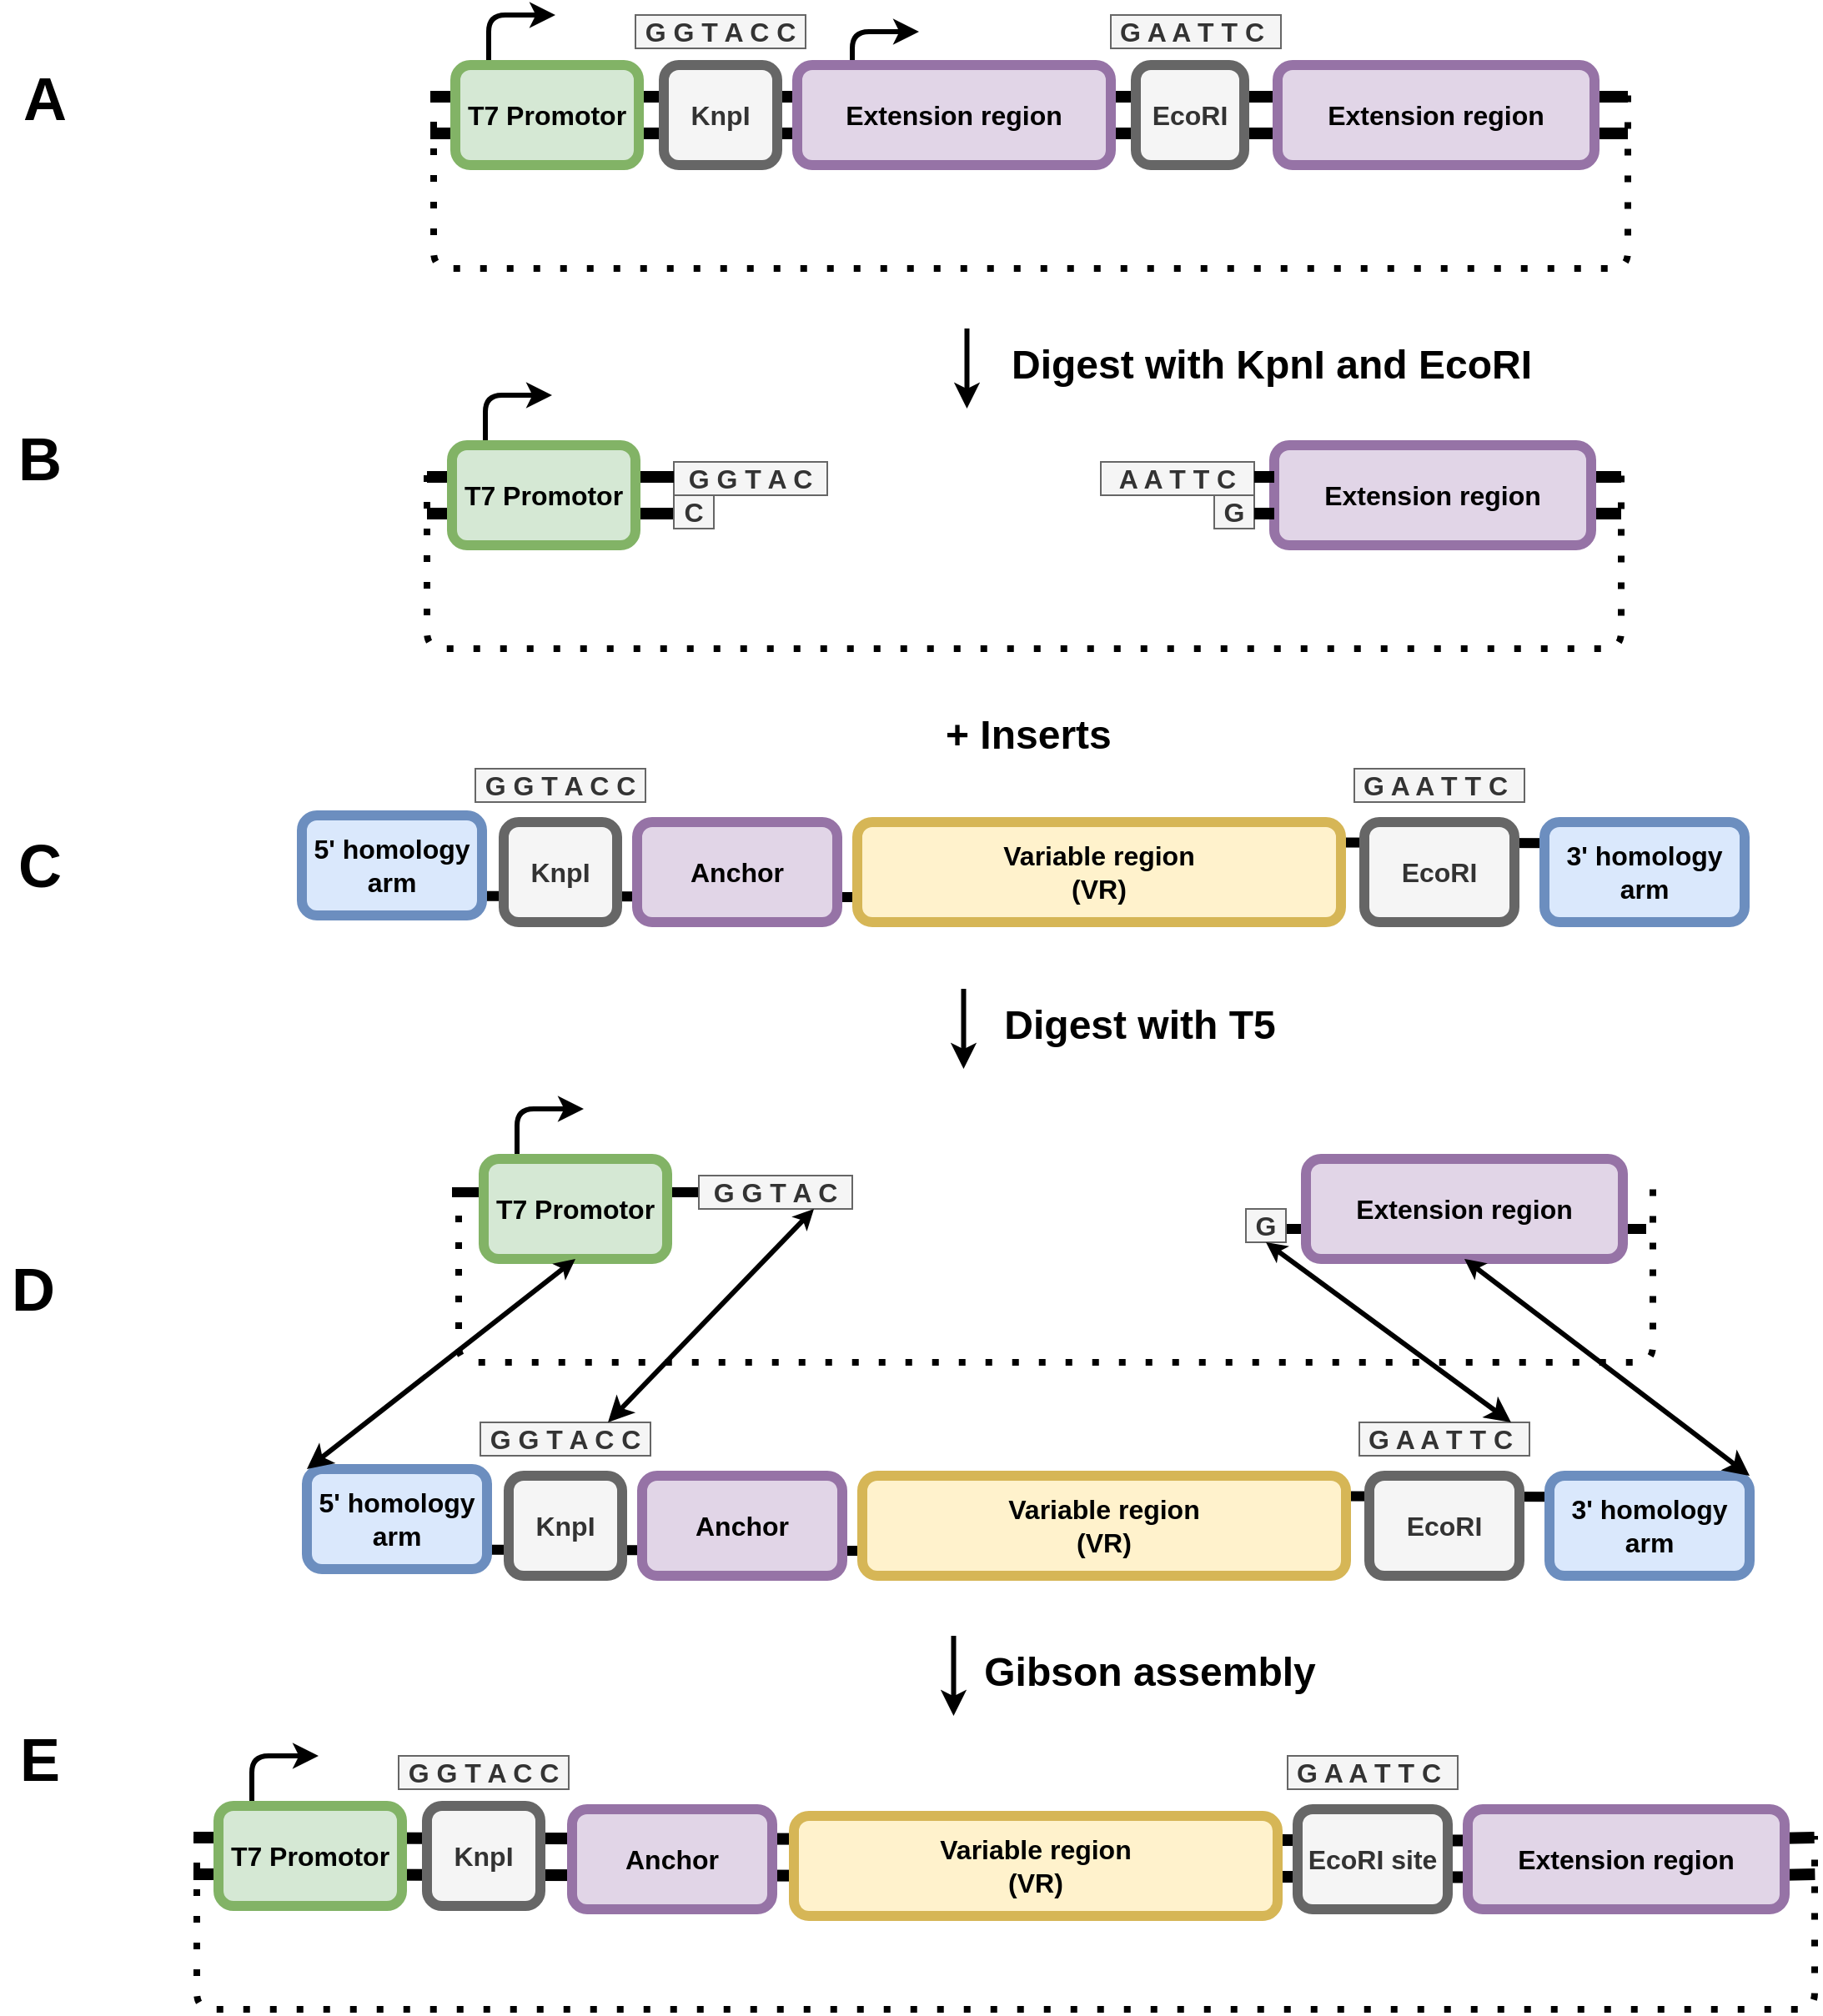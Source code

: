 <mxfile version="14.6.13" type="device" pages="5"><diagram id="rqG2H4vEE6brF2aqTZNh" name="T7-Initiation-series"><mxGraphModel dx="3550" dy="1650" grid="1" gridSize="4" guides="1" tooltips="1" connect="1" arrows="1" fold="1" page="1" pageScale="1" pageWidth="850" pageHeight="1100" math="0" shadow="0"><root><mxCell id="0"/><mxCell id="1" parent="0"/><mxCell id="A1_h8qaP_Om0Ha6Jma16-72" value="" style="endArrow=none;html=1;strokeWidth=6;" edge="1" parent="1"><mxGeometry width="50" height="50" relative="1" as="geometry"><mxPoint x="55" y="1348" as="sourcePoint"/><mxPoint x="271" y="1348" as="targetPoint"/></mxGeometry></mxCell><mxCell id="A1_h8qaP_Om0Ha6Jma16-112" value="" style="shape=link;html=1;fontSize=16;strokeWidth=7;endArrow=none;fontStyle=1;width=16;" edge="1" parent="1" target="A1_h8qaP_Om0Ha6Jma16-111"><mxGeometry width="100" relative="1" as="geometry"><mxPoint x="-600" y="1724" as="sourcePoint"/><mxPoint x="432" y="1724" as="targetPoint"/></mxGeometry></mxCell><mxCell id="A1_h8qaP_Om0Ha6Jma16-109" value="EcoRI site" style="rounded=1;whiteSpace=wrap;html=1;fillColor=#f5f5f5;strokeColor=#666666;fontStyle=1;fontSize=16;fontColor=#333333;strokeWidth=6;" vertex="1" parent="1"><mxGeometry x="62" y="1696" width="90" height="60" as="geometry"/></mxCell><mxCell id="A1_h8qaP_Om0Ha6Jma16-110" value="&lt;b&gt;&lt;font style=&quot;font-size: 16px&quot;&gt;G A A T T C&amp;nbsp;&lt;/font&gt;&lt;/b&gt;" style="text;html=1;strokeColor=#666666;fillColor=#f5f5f5;align=center;verticalAlign=middle;whiteSpace=wrap;rounded=0;fontColor=#333333;" vertex="1" parent="1"><mxGeometry x="56" y="1664" width="102" height="20" as="geometry"/></mxCell><mxCell id="A1_h8qaP_Om0Ha6Jma16-83" value="" style="endArrow=none;html=1;fontSize=24;strokeWidth=6;exitX=0;exitY=0.75;exitDx=0;exitDy=0;" edge="1" parent="1" source="A1_h8qaP_Om0Ha6Jma16-79"><mxGeometry width="50" height="50" relative="1" as="geometry"><mxPoint x="-768" y="1614" as="sourcePoint"/><mxPoint x="-532" y="1540" as="targetPoint"/></mxGeometry></mxCell><mxCell id="A1_h8qaP_Om0Ha6Jma16-84" value="" style="endArrow=none;html=1;fontSize=24;strokeWidth=6;exitX=0;exitY=0.75;exitDx=0;exitDy=0;" edge="1" parent="1"><mxGeometry width="50" height="50" relative="1" as="geometry"><mxPoint x="336" y="1509" as="sourcePoint"/><mxPoint x="3" y="1508" as="targetPoint"/></mxGeometry></mxCell><mxCell id="imHdVLXkvX4dmS1Buasl-60" value="" style="shape=link;html=1;fontSize=16;strokeWidth=7;endArrow=none;fontStyle=1;width=16;" parent="1" edge="1"><mxGeometry width="100" relative="1" as="geometry"><mxPoint x="-458" y="680" as="sourcePoint"/><mxPoint x="260" y="680" as="targetPoint"/></mxGeometry></mxCell><mxCell id="A1_h8qaP_Om0Ha6Jma16-8" value="" style="endArrow=classic;html=1;strokeWidth=3;fontSize=16;fontStyle=1" edge="1" parent="1"><mxGeometry width="50" height="50" relative="1" as="geometry"><mxPoint x="-205" y="660" as="sourcePoint"/><mxPoint x="-165" y="630" as="targetPoint"/><Array as="points"><mxPoint x="-205" y="630"/></Array></mxGeometry></mxCell><mxCell id="imHdVLXkvX4dmS1Buasl-53" value="" style="endArrow=classic;html=1;strokeWidth=3;fontSize=16;fontStyle=1" parent="1" edge="1"><mxGeometry width="50" height="50" relative="1" as="geometry"><mxPoint x="-423" y="650" as="sourcePoint"/><mxPoint x="-383" y="620" as="targetPoint"/><Array as="points"><mxPoint x="-423" y="620"/></Array></mxGeometry></mxCell><mxCell id="imHdVLXkvX4dmS1Buasl-59" value="KnpI" style="rounded=1;whiteSpace=wrap;html=1;fontSize=16;strokeWidth=6;fillColor=#f5f5f5;strokeColor=#666666;fontColor=#333333;fontStyle=1" parent="1" vertex="1"><mxGeometry x="-318" y="650" width="68" height="60" as="geometry"/></mxCell><mxCell id="imHdVLXkvX4dmS1Buasl-61" value="T7 Promotor" style="rounded=1;whiteSpace=wrap;html=1;strokeWidth=6;rotation=0;fillColor=#d5e8d4;strokeColor=#82b366;fontStyle=1;fontSize=16;" parent="1" vertex="1"><mxGeometry x="-443" y="650" width="110" height="60" as="geometry"/></mxCell><mxCell id="imHdVLXkvX4dmS1Buasl-62" value="Extension region" style="rounded=1;whiteSpace=wrap;html=1;strokeWidth=6;rotation=0;fillColor=#e1d5e7;strokeColor=#9673a6;fontStyle=1;fontSize=16;" parent="1" vertex="1"><mxGeometry x="-238" y="650" width="188" height="60" as="geometry"/></mxCell><mxCell id="imHdVLXkvX4dmS1Buasl-76" value="" style="endArrow=classic;html=1;fontSize=16;strokeWidth=3;fontStyle=1" parent="1" edge="1"><mxGeometry width="50" height="50" relative="1" as="geometry"><mxPoint x="-136.25" y="808" as="sourcePoint"/><mxPoint x="-136.25" y="856" as="targetPoint"/></mxGeometry></mxCell><mxCell id="imHdVLXkvX4dmS1Buasl-77" value="Digest with KpnI and EcoRI" style="text;html=1;strokeColor=none;fillColor=none;align=center;verticalAlign=middle;whiteSpace=wrap;rounded=0;fontSize=24;fontStyle=1" parent="1" vertex="1"><mxGeometry x="-126.75" y="820" width="346.75" height="20" as="geometry"/></mxCell><mxCell id="A1_h8qaP_Om0Ha6Jma16-1" value="EcoRI" style="rounded=1;whiteSpace=wrap;html=1;fillColor=#f5f5f5;strokeColor=#666666;fontStyle=1;fontSize=16;fontColor=#333333;strokeWidth=6;" vertex="1" parent="1"><mxGeometry x="-35" y="650" width="65" height="60" as="geometry"/></mxCell><mxCell id="A1_h8qaP_Om0Ha6Jma16-4" value="Extension region" style="rounded=1;whiteSpace=wrap;html=1;strokeWidth=6;rotation=0;fillColor=#e1d5e7;strokeColor=#9673a6;fontStyle=1;fontSize=16;" vertex="1" parent="1"><mxGeometry x="50" y="650" width="190" height="60" as="geometry"/></mxCell><mxCell id="A1_h8qaP_Om0Ha6Jma16-13" value="&lt;b&gt;&lt;font style=&quot;font-size: 16px&quot;&gt;G G T A C&lt;/font&gt;&lt;/b&gt;" style="text;html=1;strokeColor=#666666;fillColor=#f5f5f5;align=center;verticalAlign=middle;whiteSpace=wrap;rounded=0;fontColor=#333333;" vertex="1" parent="1"><mxGeometry x="-312" y="888" width="92" height="20" as="geometry"/></mxCell><mxCell id="A1_h8qaP_Om0Ha6Jma16-15" value="" style="shape=link;html=1;fontSize=16;strokeWidth=7;endArrow=none;fontStyle=1;width=16;" edge="1" parent="1"><mxGeometry width="100" relative="1" as="geometry"><mxPoint x="-460" y="908" as="sourcePoint"/><mxPoint x="-312" y="908" as="targetPoint"/></mxGeometry></mxCell><mxCell id="A1_h8qaP_Om0Ha6Jma16-17" value="" style="endArrow=classic;html=1;strokeWidth=3;fontSize=16;fontStyle=1" edge="1" parent="1"><mxGeometry width="50" height="50" relative="1" as="geometry"><mxPoint x="-425" y="878" as="sourcePoint"/><mxPoint x="-385" y="848" as="targetPoint"/><Array as="points"><mxPoint x="-425" y="848"/></Array></mxGeometry></mxCell><mxCell id="A1_h8qaP_Om0Ha6Jma16-19" value="T7 Promotor" style="rounded=1;whiteSpace=wrap;html=1;strokeWidth=6;rotation=0;fillColor=#d5e8d4;strokeColor=#82b366;fontStyle=1;fontSize=16;" vertex="1" parent="1"><mxGeometry x="-445" y="878" width="110" height="60" as="geometry"/></mxCell><mxCell id="A1_h8qaP_Om0Ha6Jma16-23" value="&lt;b&gt;&lt;font style=&quot;font-size: 16px&quot;&gt;C&lt;/font&gt;&lt;/b&gt;" style="text;html=1;strokeColor=#666666;fillColor=#f5f5f5;align=center;verticalAlign=middle;whiteSpace=wrap;rounded=0;fontColor=#333333;" vertex="1" parent="1"><mxGeometry x="-312" y="908" width="24" height="20" as="geometry"/></mxCell><mxCell id="A1_h8qaP_Om0Ha6Jma16-27" value="&lt;b&gt;&lt;font style=&quot;font-size: 16px&quot;&gt;G G T A C C&lt;/font&gt;&lt;/b&gt;" style="text;html=1;strokeColor=#666666;fillColor=#f5f5f5;align=center;verticalAlign=middle;whiteSpace=wrap;rounded=0;fontColor=#333333;" vertex="1" parent="1"><mxGeometry x="-335" y="620" width="102" height="20" as="geometry"/></mxCell><mxCell id="A1_h8qaP_Om0Ha6Jma16-28" value="&lt;b&gt;&lt;font style=&quot;font-size: 16px&quot;&gt;G A A T T C&amp;nbsp;&lt;/font&gt;&lt;/b&gt;" style="text;html=1;strokeColor=#666666;fillColor=#f5f5f5;align=center;verticalAlign=middle;whiteSpace=wrap;rounded=0;fontColor=#333333;" vertex="1" parent="1"><mxGeometry x="-50" y="620" width="102" height="20" as="geometry"/></mxCell><mxCell id="A1_h8qaP_Om0Ha6Jma16-29" value="&lt;b&gt;&lt;font style=&quot;font-size: 16px&quot;&gt;A A T T C&lt;/font&gt;&lt;/b&gt;" style="text;html=1;strokeColor=#666666;fillColor=#f5f5f5;align=center;verticalAlign=middle;whiteSpace=wrap;rounded=0;fontColor=#333333;" vertex="1" parent="1"><mxGeometry x="-56" y="888" width="92" height="20" as="geometry"/></mxCell><mxCell id="A1_h8qaP_Om0Ha6Jma16-30" value="&lt;span style=&quot;font-size: 16px&quot;&gt;&lt;b&gt;G&lt;/b&gt;&lt;/span&gt;" style="text;html=1;strokeColor=#666666;fillColor=#f5f5f5;align=center;verticalAlign=middle;whiteSpace=wrap;rounded=0;fontColor=#333333;" vertex="1" parent="1"><mxGeometry x="12" y="908" width="24" height="20" as="geometry"/></mxCell><mxCell id="A1_h8qaP_Om0Ha6Jma16-31" value="" style="shape=link;html=1;fontSize=16;strokeWidth=7;endArrow=none;fontStyle=1;width=16;startArrow=none;" edge="1" parent="1" source="A1_h8qaP_Om0Ha6Jma16-22"><mxGeometry width="100" relative="1" as="geometry"><mxPoint x="36" y="908" as="sourcePoint"/><mxPoint x="256" y="908" as="targetPoint"/></mxGeometry></mxCell><mxCell id="A1_h8qaP_Om0Ha6Jma16-22" value="Extension region" style="rounded=1;whiteSpace=wrap;html=1;strokeWidth=6;rotation=0;fillColor=#e1d5e7;strokeColor=#9673a6;fontStyle=1;fontSize=16;" vertex="1" parent="1"><mxGeometry x="48" y="878" width="190" height="60" as="geometry"/></mxCell><mxCell id="A1_h8qaP_Om0Ha6Jma16-32" value="" style="shape=link;html=1;fontSize=16;strokeWidth=7;endArrow=none;fontStyle=1;width=16;" edge="1" parent="1" target="A1_h8qaP_Om0Ha6Jma16-22"><mxGeometry width="100" relative="1" as="geometry"><mxPoint x="36" y="908" as="sourcePoint"/><mxPoint x="268" y="908" as="targetPoint"/></mxGeometry></mxCell><mxCell id="A1_h8qaP_Om0Ha6Jma16-34" value="" style="endArrow=none;dashed=1;html=1;dashPattern=1 3;strokeWidth=4;" edge="1" parent="1"><mxGeometry width="50" height="50" relative="1" as="geometry"><mxPoint x="-456" y="668" as="sourcePoint"/><mxPoint x="260" y="668" as="targetPoint"/><Array as="points"><mxPoint x="-456" y="772"/><mxPoint x="260" y="772"/></Array></mxGeometry></mxCell><mxCell id="A1_h8qaP_Om0Ha6Jma16-38" value="" style="endArrow=none;dashed=1;html=1;dashPattern=1 3;strokeWidth=4;" edge="1" parent="1"><mxGeometry width="50" height="50" relative="1" as="geometry"><mxPoint x="-460" y="896" as="sourcePoint"/><mxPoint x="256" y="896" as="targetPoint"/><Array as="points"><mxPoint x="-460" y="1000"/><mxPoint x="256" y="1000"/></Array></mxGeometry></mxCell><mxCell id="A1_h8qaP_Om0Ha6Jma16-62" value="&lt;h1&gt;+ Inserts&lt;/h1&gt;" style="text;html=1;strokeColor=none;fillColor=none;spacing=5;spacingTop=-20;whiteSpace=wrap;overflow=hidden;rounded=0;" vertex="1" parent="1"><mxGeometry x="-154" y="1032" width="190" height="36" as="geometry"/></mxCell><mxCell id="A1_h8qaP_Om0Ha6Jma16-63" value="" style="endArrow=none;html=1;strokeWidth=6;entryX=0;entryY=0.5;entryDx=0;entryDy=0;" edge="1" parent="1" target="A1_h8qaP_Om0Ha6Jma16-66"><mxGeometry width="50" height="50" relative="1" as="geometry"><mxPoint x="-445" y="1326" as="sourcePoint"/><mxPoint x="-287" y="1356" as="targetPoint"/></mxGeometry></mxCell><mxCell id="A1_h8qaP_Om0Ha6Jma16-64" value="" style="endArrow=classic;html=1;fontSize=16;strokeWidth=3;fontStyle=1" edge="1" parent="1"><mxGeometry width="50" height="50" relative="1" as="geometry"><mxPoint x="-138.25" y="1204" as="sourcePoint"/><mxPoint x="-138.25" y="1252" as="targetPoint"/></mxGeometry></mxCell><mxCell id="A1_h8qaP_Om0Ha6Jma16-65" value="&lt;font style=&quot;font-size: 24px&quot;&gt;Digest with T5&lt;/font&gt;" style="text;html=1;strokeColor=none;fillColor=none;align=center;verticalAlign=middle;whiteSpace=wrap;rounded=0;fontSize=16;fontStyle=1" vertex="1" parent="1"><mxGeometry x="-154" y="1216" width="243" height="20" as="geometry"/></mxCell><mxCell id="A1_h8qaP_Om0Ha6Jma16-66" value="&lt;b&gt;&lt;font style=&quot;font-size: 16px&quot;&gt;G G T A C&lt;/font&gt;&lt;/b&gt;" style="text;html=1;strokeColor=#666666;fillColor=#f5f5f5;align=center;verticalAlign=middle;whiteSpace=wrap;rounded=0;fontColor=#333333;" vertex="1" parent="1"><mxGeometry x="-297" y="1316" width="92" height="20" as="geometry"/></mxCell><mxCell id="A1_h8qaP_Om0Ha6Jma16-67" value="" style="endArrow=classic;html=1;strokeWidth=3;fontSize=16;fontStyle=1" edge="1" parent="1"><mxGeometry width="50" height="50" relative="1" as="geometry"><mxPoint x="-406" y="1306" as="sourcePoint"/><mxPoint x="-366" y="1276" as="targetPoint"/><Array as="points"><mxPoint x="-406" y="1276"/></Array></mxGeometry></mxCell><mxCell id="A1_h8qaP_Om0Ha6Jma16-68" value="T7 Promotor" style="rounded=1;whiteSpace=wrap;html=1;strokeWidth=6;rotation=0;fillColor=#d5e8d4;strokeColor=#82b366;fontStyle=1;fontSize=16;" vertex="1" parent="1"><mxGeometry x="-426" y="1306" width="110" height="60" as="geometry"/></mxCell><mxCell id="A1_h8qaP_Om0Ha6Jma16-69" value="&lt;span style=&quot;font-size: 16px&quot;&gt;&lt;b&gt;G&lt;/b&gt;&lt;/span&gt;" style="text;html=1;strokeColor=#666666;fillColor=#f5f5f5;align=center;verticalAlign=middle;whiteSpace=wrap;rounded=0;fontColor=#333333;" vertex="1" parent="1"><mxGeometry x="31" y="1336" width="24" height="20" as="geometry"/></mxCell><mxCell id="A1_h8qaP_Om0Ha6Jma16-70" value="Extension region" style="rounded=1;whiteSpace=wrap;html=1;strokeWidth=6;rotation=0;fillColor=#e1d5e7;strokeColor=#9673a6;fontStyle=1;fontSize=16;" vertex="1" parent="1"><mxGeometry x="67" y="1306" width="190" height="60" as="geometry"/></mxCell><mxCell id="A1_h8qaP_Om0Ha6Jma16-71" value="" style="endArrow=none;dashed=1;html=1;dashPattern=1 3;strokeWidth=4;" edge="1" parent="1"><mxGeometry width="50" height="50" relative="1" as="geometry"><mxPoint x="-441" y="1324" as="sourcePoint"/><mxPoint x="275" y="1324" as="targetPoint"/><Array as="points"><mxPoint x="-441" y="1428"/><mxPoint x="275" y="1428"/></Array></mxGeometry></mxCell><mxCell id="A1_h8qaP_Om0Ha6Jma16-77" value="KnpI" style="rounded=1;whiteSpace=wrap;html=1;fontSize=16;strokeWidth=6;fillColor=#f5f5f5;strokeColor=#666666;fontColor=#333333;fontStyle=1" vertex="1" parent="1"><mxGeometry x="-411" y="1496" width="68" height="60" as="geometry"/></mxCell><mxCell id="A1_h8qaP_Om0Ha6Jma16-78" value="Anchor" style="rounded=1;whiteSpace=wrap;html=1;fillColor=#e1d5e7;strokeColor=#9673a6;fontStyle=1;fontSize=16;strokeWidth=6;" vertex="1" parent="1"><mxGeometry x="-331" y="1496" width="120" height="60" as="geometry"/></mxCell><mxCell id="A1_h8qaP_Om0Ha6Jma16-79" value="&lt;div style=&quot;font-size: 16px;&quot;&gt;&lt;span style=&quot;font-size: 16px;&quot;&gt;Variable region&lt;/span&gt;&lt;/div&gt;&lt;div style=&quot;font-size: 16px;&quot;&gt;&lt;span style=&quot;font-size: 16px;&quot;&gt;(VR)&lt;br style=&quot;font-size: 16px;&quot;&gt;&lt;/span&gt;&lt;/div&gt;" style="rounded=1;whiteSpace=wrap;html=1;fillColor=#fff2cc;strokeColor=#d6b656;fontStyle=1;fontSize=16;strokeWidth=6;" vertex="1" parent="1"><mxGeometry x="-199" y="1496" width="290" height="60" as="geometry"/></mxCell><mxCell id="A1_h8qaP_Om0Ha6Jma16-80" value="5' homology arm" style="rounded=1;whiteSpace=wrap;html=1;fillColor=#dae8fc;strokeColor=#6c8ebf;fontStyle=1;fontSize=16;strokeWidth=6;" vertex="1" parent="1"><mxGeometry x="-532" y="1492" width="108" height="60" as="geometry"/></mxCell><mxCell id="A1_h8qaP_Om0Ha6Jma16-81" value="3' homology arm" style="rounded=1;whiteSpace=wrap;html=1;fillColor=#dae8fc;strokeColor=#6c8ebf;fontStyle=1;fontSize=16;strokeWidth=6;" vertex="1" parent="1"><mxGeometry x="213" y="1496" width="120" height="60" as="geometry"/></mxCell><mxCell id="A1_h8qaP_Om0Ha6Jma16-82" value="EcoRI" style="rounded=1;whiteSpace=wrap;html=1;fillColor=#f5f5f5;strokeColor=#666666;fontStyle=1;fontSize=16;fontColor=#333333;strokeWidth=6;" vertex="1" parent="1"><mxGeometry x="105" y="1496" width="90" height="60" as="geometry"/></mxCell><mxCell id="A1_h8qaP_Om0Ha6Jma16-85" value="" style="endArrow=classic;html=1;fontSize=16;strokeWidth=3;fontStyle=1" edge="1" parent="1"><mxGeometry width="50" height="50" relative="1" as="geometry"><mxPoint x="-144.25" y="1592" as="sourcePoint"/><mxPoint x="-144.25" y="1640" as="targetPoint"/></mxGeometry></mxCell><mxCell id="A1_h8qaP_Om0Ha6Jma16-86" value="&lt;span style=&quot;font-size: 24px&quot;&gt;Gibson assembly&lt;/span&gt;" style="text;html=1;strokeColor=none;fillColor=none;align=center;verticalAlign=middle;whiteSpace=wrap;rounded=0;fontSize=16;fontStyle=1" vertex="1" parent="1"><mxGeometry x="-148" y="1604" width="243" height="20" as="geometry"/></mxCell><mxCell id="A1_h8qaP_Om0Ha6Jma16-87" value="&lt;b&gt;&lt;font style=&quot;font-size: 16px&quot;&gt;G G T A C C&lt;/font&gt;&lt;/b&gt;" style="text;html=1;strokeColor=#666666;fillColor=#f5f5f5;align=center;verticalAlign=middle;whiteSpace=wrap;rounded=0;fontColor=#333333;" vertex="1" parent="1"><mxGeometry x="-428" y="1464" width="102" height="20" as="geometry"/></mxCell><mxCell id="A1_h8qaP_Om0Ha6Jma16-88" value="&lt;b&gt;&lt;font style=&quot;font-size: 16px&quot;&gt;G A A T T C&amp;nbsp;&lt;/font&gt;&lt;/b&gt;" style="text;html=1;strokeColor=#666666;fillColor=#f5f5f5;align=center;verticalAlign=middle;whiteSpace=wrap;rounded=0;fontColor=#333333;" vertex="1" parent="1"><mxGeometry x="99" y="1464" width="102" height="20" as="geometry"/></mxCell><mxCell id="A1_h8qaP_Om0Ha6Jma16-90" value="" style="endArrow=classic;html=1;fontSize=24;strokeWidth=3;entryX=0.75;entryY=1;entryDx=0;entryDy=0;exitX=0.75;exitY=0;exitDx=0;exitDy=0;startArrow=classic;startFill=1;endSize=3;" edge="1" parent="1" source="A1_h8qaP_Om0Ha6Jma16-87" target="A1_h8qaP_Om0Ha6Jma16-66"><mxGeometry width="50" height="50" relative="1" as="geometry"><mxPoint x="-388" y="1750" as="sourcePoint"/><mxPoint x="-338" y="1700" as="targetPoint"/></mxGeometry></mxCell><mxCell id="A1_h8qaP_Om0Ha6Jma16-92" value="" style="endArrow=classic;html=1;fontSize=24;strokeWidth=3;entryX=0.5;entryY=1;entryDx=0;entryDy=0;exitX=0;exitY=0;exitDx=0;exitDy=0;startArrow=classic;startFill=1;endSize=3;" edge="1" parent="1" source="A1_h8qaP_Om0Ha6Jma16-80" target="A1_h8qaP_Om0Ha6Jma16-68"><mxGeometry width="50" height="50" relative="1" as="geometry"><mxPoint x="-347.5" y="1468" as="sourcePoint"/><mxPoint x="-224" y="1340" as="targetPoint"/></mxGeometry></mxCell><mxCell id="A1_h8qaP_Om0Ha6Jma16-93" value="" style="endArrow=classic;html=1;fontSize=24;strokeWidth=3;entryX=0.5;entryY=1;entryDx=0;entryDy=0;exitX=0.892;exitY=0;exitDx=0;exitDy=0;startArrow=classic;startFill=1;endSize=3;exitPerimeter=0;" edge="1" parent="1" source="A1_h8qaP_Om0Ha6Jma16-88" target="A1_h8qaP_Om0Ha6Jma16-69"><mxGeometry width="50" height="50" relative="1" as="geometry"><mxPoint x="-347.5" y="1468" as="sourcePoint"/><mxPoint x="-224" y="1340" as="targetPoint"/></mxGeometry></mxCell><mxCell id="A1_h8qaP_Om0Ha6Jma16-94" value="" style="endArrow=classic;html=1;fontSize=24;strokeWidth=3;entryX=0.5;entryY=1;entryDx=0;entryDy=0;exitX=1;exitY=0;exitDx=0;exitDy=0;startArrow=classic;startFill=1;endSize=3;" edge="1" parent="1" source="A1_h8qaP_Om0Ha6Jma16-81" target="A1_h8qaP_Om0Ha6Jma16-70"><mxGeometry width="50" height="50" relative="1" as="geometry"><mxPoint x="112.996" y="1467.5" as="sourcePoint"/><mxPoint x="47" y="1360" as="targetPoint"/></mxGeometry></mxCell><mxCell id="A1_h8qaP_Om0Ha6Jma16-95" value="" style="shape=link;html=1;fontSize=16;strokeWidth=7;endArrow=none;fontStyle=1;width=16;startArrow=none;" edge="1" parent="1" source="A1_h8qaP_Om0Ha6Jma16-111"><mxGeometry width="100" relative="1" as="geometry"><mxPoint x="-600" y="1724" as="sourcePoint"/><mxPoint x="372" y="1724" as="targetPoint"/></mxGeometry></mxCell><mxCell id="A1_h8qaP_Om0Ha6Jma16-97" value="" style="endArrow=classic;html=1;strokeWidth=3;fontSize=16;fontStyle=1" edge="1" parent="1"><mxGeometry width="50" height="50" relative="1" as="geometry"><mxPoint x="-565" y="1694" as="sourcePoint"/><mxPoint x="-525" y="1664" as="targetPoint"/><Array as="points"><mxPoint x="-565" y="1664"/></Array></mxGeometry></mxCell><mxCell id="A1_h8qaP_Om0Ha6Jma16-98" value="KnpI" style="rounded=1;whiteSpace=wrap;html=1;fontSize=16;strokeWidth=6;fillColor=#f5f5f5;strokeColor=#666666;fontColor=#333333;fontStyle=1" vertex="1" parent="1"><mxGeometry x="-460" y="1694" width="68" height="60" as="geometry"/></mxCell><mxCell id="A1_h8qaP_Om0Ha6Jma16-99" value="T7 Promotor" style="rounded=1;whiteSpace=wrap;html=1;strokeWidth=6;rotation=0;fillColor=#d5e8d4;strokeColor=#82b366;fontStyle=1;fontSize=16;" vertex="1" parent="1"><mxGeometry x="-585" y="1694" width="110" height="60" as="geometry"/></mxCell><mxCell id="A1_h8qaP_Om0Ha6Jma16-103" value="&lt;b&gt;&lt;font style=&quot;font-size: 16px&quot;&gt;G G T A C C&lt;/font&gt;&lt;/b&gt;" style="text;html=1;strokeColor=#666666;fillColor=#f5f5f5;align=center;verticalAlign=middle;whiteSpace=wrap;rounded=0;fontColor=#333333;" vertex="1" parent="1"><mxGeometry x="-477" y="1664" width="102" height="20" as="geometry"/></mxCell><mxCell id="A1_h8qaP_Om0Ha6Jma16-105" value="" style="endArrow=none;dashed=1;html=1;dashPattern=1 3;strokeWidth=4;" edge="1" parent="1"><mxGeometry width="50" height="50" relative="1" as="geometry"><mxPoint x="-598" y="1712" as="sourcePoint"/><mxPoint x="372" y="1712" as="targetPoint"/><Array as="points"><mxPoint x="-598" y="1816"/><mxPoint x="372" y="1816"/></Array></mxGeometry></mxCell><mxCell id="A1_h8qaP_Om0Ha6Jma16-107" value="Anchor" style="rounded=1;whiteSpace=wrap;html=1;fillColor=#e1d5e7;strokeColor=#9673a6;fontStyle=1;fontSize=16;strokeWidth=6;" vertex="1" parent="1"><mxGeometry x="-373" y="1696" width="120" height="60" as="geometry"/></mxCell><mxCell id="A1_h8qaP_Om0Ha6Jma16-108" value="&lt;div style=&quot;font-size: 16px;&quot;&gt;&lt;span style=&quot;font-size: 16px;&quot;&gt;Variable region&lt;/span&gt;&lt;/div&gt;&lt;div style=&quot;font-size: 16px;&quot;&gt;&lt;span style=&quot;font-size: 16px;&quot;&gt;(VR)&lt;br style=&quot;font-size: 16px;&quot;&gt;&lt;/span&gt;&lt;/div&gt;" style="rounded=1;whiteSpace=wrap;html=1;fillColor=#fff2cc;strokeColor=#d6b656;fontStyle=1;fontSize=16;strokeWidth=6;" vertex="1" parent="1"><mxGeometry x="-240" y="1700" width="290" height="60" as="geometry"/></mxCell><mxCell id="A1_h8qaP_Om0Ha6Jma16-111" value="Extension region" style="rounded=1;whiteSpace=wrap;html=1;strokeWidth=6;rotation=0;fillColor=#e1d5e7;strokeColor=#9673a6;fontStyle=1;fontSize=16;" vertex="1" parent="1"><mxGeometry x="164" y="1696" width="190" height="60" as="geometry"/></mxCell><mxCell id="A1_h8qaP_Om0Ha6Jma16-113" value="&lt;b&gt;&lt;font style=&quot;font-size: 36px&quot;&gt;A&lt;/font&gt;&lt;/b&gt;" style="text;html=1;strokeColor=none;fillColor=none;align=center;verticalAlign=middle;whiteSpace=wrap;rounded=0;fontSize=24;" vertex="1" parent="1"><mxGeometry x="-709" y="660" width="40" height="20" as="geometry"/></mxCell><mxCell id="A1_h8qaP_Om0Ha6Jma16-114" value="&lt;b&gt;&lt;font style=&quot;font-size: 36px&quot;&gt;B&lt;/font&gt;&lt;/b&gt;" style="text;html=1;strokeColor=none;fillColor=none;align=center;verticalAlign=middle;whiteSpace=wrap;rounded=0;fontSize=24;" vertex="1" parent="1"><mxGeometry x="-712" y="876" width="40" height="20" as="geometry"/></mxCell><mxCell id="A1_h8qaP_Om0Ha6Jma16-115" value="&lt;span style=&quot;font-size: 36px&quot;&gt;&lt;b&gt;C&lt;/b&gt;&lt;/span&gt;" style="text;html=1;strokeColor=none;fillColor=none;align=center;verticalAlign=middle;whiteSpace=wrap;rounded=0;fontSize=24;" vertex="1" parent="1"><mxGeometry x="-712" y="1120" width="40" height="20" as="geometry"/></mxCell><mxCell id="A1_h8qaP_Om0Ha6Jma16-116" value="&lt;span style=&quot;font-size: 36px&quot;&gt;&lt;b&gt;D&lt;/b&gt;&lt;/span&gt;" style="text;html=1;strokeColor=none;fillColor=none;align=center;verticalAlign=middle;whiteSpace=wrap;rounded=0;fontSize=24;" vertex="1" parent="1"><mxGeometry x="-716" y="1374" width="40" height="20" as="geometry"/></mxCell><mxCell id="A1_h8qaP_Om0Ha6Jma16-117" value="&lt;span style=&quot;font-size: 36px&quot;&gt;&lt;b&gt;E&lt;/b&gt;&lt;/span&gt;" style="text;html=1;strokeColor=none;fillColor=none;align=center;verticalAlign=middle;whiteSpace=wrap;rounded=0;fontSize=24;" vertex="1" parent="1"><mxGeometry x="-712" y="1656" width="40" height="20" as="geometry"/></mxCell><mxCell id="THfYuhCuqmNZFNOHO9cB-1" value="" style="endArrow=none;html=1;fontSize=24;strokeWidth=6;exitX=0;exitY=0.75;exitDx=0;exitDy=0;" edge="1" parent="1" source="THfYuhCuqmNZFNOHO9cB-5"><mxGeometry width="50" height="50" relative="1" as="geometry"><mxPoint x="-771" y="1222" as="sourcePoint"/><mxPoint x="-535" y="1148" as="targetPoint"/></mxGeometry></mxCell><mxCell id="THfYuhCuqmNZFNOHO9cB-2" value="" style="endArrow=none;html=1;fontSize=24;strokeWidth=6;exitX=0;exitY=0.75;exitDx=0;exitDy=0;" edge="1" parent="1"><mxGeometry width="50" height="50" relative="1" as="geometry"><mxPoint x="333" y="1117" as="sourcePoint"/><mxPoint y="1116" as="targetPoint"/></mxGeometry></mxCell><mxCell id="THfYuhCuqmNZFNOHO9cB-3" value="KnpI" style="rounded=1;whiteSpace=wrap;html=1;fontSize=16;strokeWidth=6;fillColor=#f5f5f5;strokeColor=#666666;fontColor=#333333;fontStyle=1" vertex="1" parent="1"><mxGeometry x="-414" y="1104" width="68" height="60" as="geometry"/></mxCell><mxCell id="THfYuhCuqmNZFNOHO9cB-4" value="Anchor" style="rounded=1;whiteSpace=wrap;html=1;fillColor=#e1d5e7;strokeColor=#9673a6;fontStyle=1;fontSize=16;strokeWidth=6;" vertex="1" parent="1"><mxGeometry x="-334" y="1104" width="120" height="60" as="geometry"/></mxCell><mxCell id="THfYuhCuqmNZFNOHO9cB-5" value="&lt;div style=&quot;font-size: 16px;&quot;&gt;&lt;span style=&quot;font-size: 16px;&quot;&gt;Variable region&lt;/span&gt;&lt;/div&gt;&lt;div style=&quot;font-size: 16px;&quot;&gt;&lt;span style=&quot;font-size: 16px;&quot;&gt;(VR)&lt;br style=&quot;font-size: 16px;&quot;&gt;&lt;/span&gt;&lt;/div&gt;" style="rounded=1;whiteSpace=wrap;html=1;fillColor=#fff2cc;strokeColor=#d6b656;fontStyle=1;fontSize=16;strokeWidth=6;" vertex="1" parent="1"><mxGeometry x="-202" y="1104" width="290" height="60" as="geometry"/></mxCell><mxCell id="THfYuhCuqmNZFNOHO9cB-6" value="5' homology arm" style="rounded=1;whiteSpace=wrap;html=1;fillColor=#dae8fc;strokeColor=#6c8ebf;fontStyle=1;fontSize=16;strokeWidth=6;" vertex="1" parent="1"><mxGeometry x="-535" y="1100" width="108" height="60" as="geometry"/></mxCell><mxCell id="THfYuhCuqmNZFNOHO9cB-7" value="3' homology arm" style="rounded=1;whiteSpace=wrap;html=1;fillColor=#dae8fc;strokeColor=#6c8ebf;fontStyle=1;fontSize=16;strokeWidth=6;" vertex="1" parent="1"><mxGeometry x="210" y="1104" width="120" height="60" as="geometry"/></mxCell><mxCell id="THfYuhCuqmNZFNOHO9cB-8" value="EcoRI" style="rounded=1;whiteSpace=wrap;html=1;fillColor=#f5f5f5;strokeColor=#666666;fontStyle=1;fontSize=16;fontColor=#333333;strokeWidth=6;" vertex="1" parent="1"><mxGeometry x="102" y="1104" width="90" height="60" as="geometry"/></mxCell><mxCell id="THfYuhCuqmNZFNOHO9cB-9" value="&lt;b&gt;&lt;font style=&quot;font-size: 16px&quot;&gt;G G T A C C&lt;/font&gt;&lt;/b&gt;" style="text;html=1;strokeColor=#666666;fillColor=#f5f5f5;align=center;verticalAlign=middle;whiteSpace=wrap;rounded=0;fontColor=#333333;" vertex="1" parent="1"><mxGeometry x="-431" y="1072" width="102" height="20" as="geometry"/></mxCell><mxCell id="THfYuhCuqmNZFNOHO9cB-10" value="&lt;b&gt;&lt;font style=&quot;font-size: 16px&quot;&gt;G A A T T C&amp;nbsp;&lt;/font&gt;&lt;/b&gt;" style="text;html=1;strokeColor=#666666;fillColor=#f5f5f5;align=center;verticalAlign=middle;whiteSpace=wrap;rounded=0;fontColor=#333333;" vertex="1" parent="1"><mxGeometry x="96" y="1072" width="102" height="20" as="geometry"/></mxCell></root></mxGraphModel></diagram><diagram id="RQM6MDR465jTlgWWQ24t" name="T7-termination-series"><mxGraphModel dx="3550" dy="1650" grid="1" gridSize="5" guides="1" tooltips="1" connect="1" arrows="1" fold="1" page="1" pageScale="1" pageWidth="850" pageHeight="1100" math="0" shadow="0"><root><mxCell id="Zj7Vj_KIvOS2rT1VzelT-0"/><mxCell id="Zj7Vj_KIvOS2rT1VzelT-1" parent="Zj7Vj_KIvOS2rT1VzelT-0"/><mxCell id="y2u30iwznm_I937bhnon-27" value="" style="shape=link;html=1;fontSize=16;strokeWidth=7;endArrow=none;fontStyle=1;width=16;" edge="1" parent="Zj7Vj_KIvOS2rT1VzelT-1"><mxGeometry width="100" relative="1" as="geometry"><mxPoint x="-664.12" y="2012" as="sourcePoint"/><mxPoint x="610" y="2012" as="targetPoint"/></mxGeometry></mxCell><mxCell id="pizm9wGw5mUvz34nSy27-1" value="" style="shape=link;html=1;fontSize=16;strokeWidth=7;endArrow=none;fontStyle=1;width=16;entryX=1;entryY=0.5;entryDx=0;entryDy=0;" edge="1" parent="Zj7Vj_KIvOS2rT1VzelT-1" target="3Zy9oJr_rFxFMEGkjQyW-6"><mxGeometry width="100" relative="1" as="geometry"><mxPoint x="-490" y="1467.5" as="sourcePoint"/><mxPoint x="45" y="1467.5" as="targetPoint"/></mxGeometry></mxCell><mxCell id="ZE21Eq2ZqFGKplHfDkUW-38" value="" style="endArrow=classic;html=1;strokeWidth=3;fontSize=16;fontStyle=1" edge="1" parent="Zj7Vj_KIvOS2rT1VzelT-1"><mxGeometry width="50" height="50" relative="1" as="geometry"><mxPoint x="-325.43" y="1175" as="sourcePoint"/><mxPoint x="-285.43" y="1145" as="targetPoint"/><Array as="points"><mxPoint x="-325.43" y="1145"/></Array></mxGeometry></mxCell><mxCell id="ReUL_pRF2_gT8pUBluxU-23" value="" style="shape=link;html=1;fontSize=16;strokeWidth=7;endArrow=none;fontStyle=1;width=16;" edge="1" parent="Zj7Vj_KIvOS2rT1VzelT-1"><mxGeometry width="100" relative="1" as="geometry"><mxPoint x="78.63" y="929" as="sourcePoint"/><mxPoint x="512.0" y="929" as="targetPoint"/></mxGeometry></mxCell><mxCell id="D99SfXA15iQIW8mpoFMG-16" value="" style="shape=link;html=1;fontSize=16;strokeWidth=7;endArrow=none;fontStyle=1;width=16;" edge="1" parent="Zj7Vj_KIvOS2rT1VzelT-1"><mxGeometry width="100" relative="1" as="geometry"><mxPoint x="-360" y="470" as="sourcePoint"/><mxPoint x="140" y="470" as="targetPoint"/></mxGeometry></mxCell><mxCell id="D99SfXA15iQIW8mpoFMG-0" value="" style="shape=link;html=1;fontSize=16;strokeWidth=7;endArrow=none;fontStyle=1;width=16;" edge="1" parent="Zj7Vj_KIvOS2rT1VzelT-1"><mxGeometry width="100" relative="1" as="geometry"><mxPoint x="-546.62" y="668" as="sourcePoint"/><mxPoint x="383.38" y="668" as="targetPoint"/></mxGeometry></mxCell><mxCell id="D99SfXA15iQIW8mpoFMG-1" value="" style="endArrow=classic;html=1;strokeWidth=3;fontSize=16;fontStyle=1;" edge="1" parent="Zj7Vj_KIvOS2rT1VzelT-1"><mxGeometry width="50" height="50" relative="1" as="geometry"><mxPoint x="-166.62" y="640" as="sourcePoint"/><mxPoint x="-216.62" y="618" as="targetPoint"/><Array as="points"><mxPoint x="-166.62" y="618"/></Array></mxGeometry></mxCell><mxCell id="D99SfXA15iQIW8mpoFMG-2" value="" style="endArrow=classic;html=1;strokeWidth=3;fontSize=16;fontStyle=1" edge="1" parent="Zj7Vj_KIvOS2rT1VzelT-1"><mxGeometry width="50" height="50" relative="1" as="geometry"><mxPoint x="-511.62" y="638" as="sourcePoint"/><mxPoint x="-471.62" y="608" as="targetPoint"/><Array as="points"><mxPoint x="-511.62" y="608"/></Array></mxGeometry></mxCell><mxCell id="D99SfXA15iQIW8mpoFMG-3" value="HindIII" style="rounded=1;whiteSpace=wrap;html=1;fontSize=16;strokeWidth=6;fillColor=#f5f5f5;strokeColor=#666666;fontColor=#333333;fontStyle=1" vertex="1" parent="Zj7Vj_KIvOS2rT1VzelT-1"><mxGeometry x="-406.62" y="638" width="68" height="60" as="geometry"/></mxCell><mxCell id="D99SfXA15iQIW8mpoFMG-4" value="T7 Promotor" style="rounded=1;whiteSpace=wrap;html=1;strokeWidth=6;rotation=0;fillColor=#d5e8d4;strokeColor=#82b366;fontStyle=1;fontSize=16;" vertex="1" parent="Zj7Vj_KIvOS2rT1VzelT-1"><mxGeometry x="-531.62" y="638" width="110" height="60" as="geometry"/></mxCell><mxCell id="D99SfXA15iQIW8mpoFMG-5" value="Extension region" style="rounded=1;whiteSpace=wrap;html=1;strokeWidth=6;rotation=0;fillColor=#e1d5e7;strokeColor=#9673a6;fontStyle=1;fontSize=16;" vertex="1" parent="Zj7Vj_KIvOS2rT1VzelT-1"><mxGeometry x="-326.62" y="638" width="188" height="60" as="geometry"/></mxCell><mxCell id="D99SfXA15iQIW8mpoFMG-6" value="EcoRI" style="rounded=1;whiteSpace=wrap;html=1;fillColor=#f5f5f5;strokeColor=#666666;fontStyle=1;fontSize=16;fontColor=#333333;strokeWidth=6;" vertex="1" parent="Zj7Vj_KIvOS2rT1VzelT-1"><mxGeometry x="-123.62" y="638" width="65" height="60" as="geometry"/></mxCell><mxCell id="D99SfXA15iQIW8mpoFMG-8" value="&lt;b&gt;&lt;font style=&quot;font-size: 16px&quot;&gt;G G T A C C&lt;/font&gt;&lt;/b&gt;" style="text;html=1;strokeColor=#666666;fillColor=#f5f5f5;align=center;verticalAlign=middle;whiteSpace=wrap;rounded=0;fontColor=#333333;" vertex="1" parent="Zj7Vj_KIvOS2rT1VzelT-1"><mxGeometry x="-423.62" y="608" width="102" height="20" as="geometry"/></mxCell><mxCell id="D99SfXA15iQIW8mpoFMG-9" value="&lt;b&gt;&lt;font style=&quot;font-size: 16px&quot;&gt;G A A T T C&amp;nbsp;&lt;/font&gt;&lt;/b&gt;" style="text;html=1;strokeColor=#666666;fillColor=#f5f5f5;align=center;verticalAlign=middle;whiteSpace=wrap;rounded=0;fontColor=#333333;" vertex="1" parent="Zj7Vj_KIvOS2rT1VzelT-1"><mxGeometry x="-138.62" y="608" width="102" height="20" as="geometry"/></mxCell><mxCell id="D99SfXA15iQIW8mpoFMG-10" value="" style="endArrow=none;dashed=1;html=1;dashPattern=1 3;strokeWidth=4;" edge="1" parent="Zj7Vj_KIvOS2rT1VzelT-1"><mxGeometry width="50" height="50" relative="1" as="geometry"><mxPoint x="-544.62" y="656" as="sourcePoint"/><mxPoint x="383.38" y="656" as="targetPoint"/><Array as="points"><mxPoint x="-544.62" y="760"/><mxPoint x="383.38" y="758"/></Array></mxGeometry></mxCell><mxCell id="D99SfXA15iQIW8mpoFMG-11" value="&lt;b&gt;&lt;font style=&quot;font-size: 36px&quot;&gt;B&lt;/font&gt;&lt;/b&gt;" style="text;html=1;strokeColor=none;fillColor=none;align=center;verticalAlign=middle;whiteSpace=wrap;rounded=0;fontSize=24;" vertex="1" parent="Zj7Vj_KIvOS2rT1VzelT-1"><mxGeometry x="-830" y="640.5" width="40" height="20" as="geometry"/></mxCell><mxCell id="D99SfXA15iQIW8mpoFMG-14" value="HindIII&lt;br&gt;site" style="rounded=1;whiteSpace=wrap;html=1;fillColor=#f5f5f5;strokeColor=#666666;fontStyle=1;fontSize=16;fontColor=#333333;strokeWidth=6;" vertex="1" parent="Zj7Vj_KIvOS2rT1VzelT-1"><mxGeometry x="-360" y="440" width="90" height="60" as="geometry"/></mxCell><mxCell id="D99SfXA15iQIW8mpoFMG-15" value="EcoRI&lt;br&gt;site" style="rounded=1;whiteSpace=wrap;html=1;fillColor=#f5f5f5;strokeColor=#666666;fontStyle=1;fontSize=16;fontColor=#333333;strokeWidth=6;" vertex="1" parent="Zj7Vj_KIvOS2rT1VzelT-1"><mxGeometry x="60" y="440" width="90" height="60" as="geometry"/></mxCell><mxCell id="D99SfXA15iQIW8mpoFMG-17" value="&lt;b&gt;&lt;font style=&quot;font-size: 36px&quot;&gt;A&lt;/font&gt;&lt;/b&gt;" style="text;html=1;strokeColor=none;fillColor=none;align=center;verticalAlign=middle;whiteSpace=wrap;rounded=0;fontSize=24;" vertex="1" parent="Zj7Vj_KIvOS2rT1VzelT-1"><mxGeometry x="-830" y="442.5" width="40" height="20" as="geometry"/></mxCell><mxCell id="lUpnLc09Pw69mZNqIdZZ-1" value="+ pFC8" style="text;html=1;strokeColor=none;fillColor=none;align=center;verticalAlign=middle;whiteSpace=wrap;rounded=0;fontSize=24;fontStyle=1" vertex="1" parent="Zj7Vj_KIvOS2rT1VzelT-1"><mxGeometry x="-130" y="550" width="96.75" height="20" as="geometry"/></mxCell><mxCell id="lUpnLc09Pw69mZNqIdZZ-3" value="" style="endArrow=classic;html=1;strokeWidth=3;fontSize=16;fontStyle=1;" edge="1" parent="Zj7Vj_KIvOS2rT1VzelT-1"><mxGeometry width="50" height="50" relative="1" as="geometry"><mxPoint x="123.38" y="640" as="sourcePoint"/><mxPoint x="73.38" y="618" as="targetPoint"/><Array as="points"><mxPoint x="123.38" y="618"/></Array></mxGeometry></mxCell><mxCell id="lUpnLc09Pw69mZNqIdZZ-4" value="Extension region" style="rounded=1;whiteSpace=wrap;html=1;strokeWidth=6;rotation=0;fillColor=#e1d5e7;strokeColor=#9673a6;fontStyle=1;fontSize=16;" vertex="1" parent="Zj7Vj_KIvOS2rT1VzelT-1"><mxGeometry x="-36.62" y="638" width="188" height="60" as="geometry"/></mxCell><mxCell id="Xc-LSBbBpH3eOBfD7Pfr-0" value="KnpI" style="rounded=1;whiteSpace=wrap;html=1;fontSize=16;strokeWidth=6;fillColor=#f5f5f5;strokeColor=#666666;fontColor=#333333;fontStyle=1" vertex="1" parent="Zj7Vj_KIvOS2rT1VzelT-1"><mxGeometry x="168.38" y="638" width="68" height="60" as="geometry"/></mxCell><mxCell id="Xc-LSBbBpH3eOBfD7Pfr-1" value="&lt;b&gt;&lt;font style=&quot;font-size: 16px&quot;&gt;G G T A C C&lt;/font&gt;&lt;/b&gt;" style="text;html=1;strokeColor=#666666;fillColor=#f5f5f5;align=center;verticalAlign=middle;whiteSpace=wrap;rounded=0;fontColor=#333333;" vertex="1" parent="Zj7Vj_KIvOS2rT1VzelT-1"><mxGeometry x="151.38" y="608" width="102" height="20" as="geometry"/></mxCell><mxCell id="Xc-LSBbBpH3eOBfD7Pfr-2" value="" style="endArrow=classic;html=1;strokeWidth=3;fontSize=16;exitX=0.9;exitY=-0.017;exitDx=0;exitDy=0;exitPerimeter=0;fontStyle=1" edge="1" parent="Zj7Vj_KIvOS2rT1VzelT-1"><mxGeometry width="50" height="50" relative="1" as="geometry"><mxPoint x="346.38" y="636.98" as="sourcePoint"/><mxPoint x="307.38" y="608" as="targetPoint"/><Array as="points"><mxPoint x="346.38" y="608"/></Array></mxGeometry></mxCell><mxCell id="Xc-LSBbBpH3eOBfD7Pfr-3" value="T3 Promotor" style="rounded=1;whiteSpace=wrap;html=1;strokeWidth=6;rotation=0;fillColor=#d5e8d4;strokeColor=#82b366;fontStyle=1;fontSize=16;" vertex="1" parent="Zj7Vj_KIvOS2rT1VzelT-1"><mxGeometry x="253.38" y="638" width="110" height="60" as="geometry"/></mxCell><mxCell id="ReUL_pRF2_gT8pUBluxU-0" value="" style="endArrow=classic;html=1;fontSize=16;strokeWidth=3;fontStyle=1" edge="1" parent="Zj7Vj_KIvOS2rT1VzelT-1"><mxGeometry width="50" height="50" relative="1" as="geometry"><mxPoint x="-101.5" y="800" as="sourcePoint"/><mxPoint x="-101.5" y="848" as="targetPoint"/></mxGeometry></mxCell><mxCell id="ReUL_pRF2_gT8pUBluxU-1" value="Digest with HindIII and EcoRI" style="text;html=1;strokeColor=none;fillColor=none;align=center;verticalAlign=middle;whiteSpace=wrap;rounded=0;fontSize=24;fontStyle=1" vertex="1" parent="Zj7Vj_KIvOS2rT1VzelT-1"><mxGeometry x="-80" y="812" width="346.75" height="20" as="geometry"/></mxCell><mxCell id="ReUL_pRF2_gT8pUBluxU-2" value="" style="shape=link;html=1;fontSize=16;strokeWidth=7;endArrow=none;fontStyle=1;width=16;" edge="1" parent="Zj7Vj_KIvOS2rT1VzelT-1"><mxGeometry width="100" relative="1" as="geometry"><mxPoint x="-633.25" y="950" as="sourcePoint"/><mxPoint x="-496.62" y="950" as="targetPoint"/></mxGeometry></mxCell><mxCell id="ReUL_pRF2_gT8pUBluxU-4" value="" style="endArrow=classic;html=1;strokeWidth=3;fontSize=16;fontStyle=1" edge="1" parent="Zj7Vj_KIvOS2rT1VzelT-1"><mxGeometry width="50" height="50" relative="1" as="geometry"><mxPoint x="-598.25" y="920" as="sourcePoint"/><mxPoint x="-558.25" y="890" as="targetPoint"/><Array as="points"><mxPoint x="-598.25" y="890"/></Array></mxGeometry></mxCell><mxCell id="ReUL_pRF2_gT8pUBluxU-6" value="T7 Promotor" style="rounded=1;whiteSpace=wrap;html=1;strokeWidth=6;rotation=0;fillColor=#d5e8d4;strokeColor=#82b366;fontStyle=1;fontSize=16;" vertex="1" parent="Zj7Vj_KIvOS2rT1VzelT-1"><mxGeometry x="-618.25" y="920" width="110" height="60" as="geometry"/></mxCell><mxCell id="ReUL_pRF2_gT8pUBluxU-9" value="&lt;span style=&quot;font-size: 16px&quot;&gt;&lt;b&gt;T T C G A&lt;/b&gt;&lt;/span&gt;" style="text;html=1;strokeColor=#666666;fillColor=#f5f5f5;align=center;verticalAlign=middle;whiteSpace=wrap;rounded=0;fontColor=#333333;" vertex="1" parent="Zj7Vj_KIvOS2rT1VzelT-1"><mxGeometry x="-496.62" y="950" width="90" height="20" as="geometry"/></mxCell><mxCell id="ReUL_pRF2_gT8pUBluxU-11" value="" style="endArrow=none;dashed=1;html=1;dashPattern=1 3;strokeWidth=4;" edge="1" parent="Zj7Vj_KIvOS2rT1VzelT-1"><mxGeometry width="50" height="50" relative="1" as="geometry"><mxPoint x="-630" y="938" as="sourcePoint"/><mxPoint x="510" y="920" as="targetPoint"/><Array as="points"><mxPoint x="-630" y="1040"/><mxPoint x="510" y="1040"/></Array></mxGeometry></mxCell><mxCell id="ReUL_pRF2_gT8pUBluxU-12" value="" style="endArrow=classic;html=1;strokeWidth=3;fontSize=16;fontStyle=1;" edge="1" parent="Zj7Vj_KIvOS2rT1VzelT-1"><mxGeometry width="50" height="50" relative="1" as="geometry"><mxPoint x="252.0" y="902" as="sourcePoint"/><mxPoint x="202.0" y="880" as="targetPoint"/><Array as="points"><mxPoint x="252" y="880"/></Array></mxGeometry></mxCell><mxCell id="ReUL_pRF2_gT8pUBluxU-13" value="Extension region" style="rounded=1;whiteSpace=wrap;html=1;strokeWidth=6;rotation=0;fillColor=#e1d5e7;strokeColor=#9673a6;fontStyle=1;fontSize=16;" vertex="1" parent="Zj7Vj_KIvOS2rT1VzelT-1"><mxGeometry x="92" y="900" width="188" height="60" as="geometry"/></mxCell><mxCell id="ReUL_pRF2_gT8pUBluxU-14" value="KnpI" style="rounded=1;whiteSpace=wrap;html=1;fontSize=16;strokeWidth=6;fillColor=#f5f5f5;strokeColor=#666666;fontColor=#333333;fontStyle=1" vertex="1" parent="Zj7Vj_KIvOS2rT1VzelT-1"><mxGeometry x="297" y="900" width="68" height="60" as="geometry"/></mxCell><mxCell id="ReUL_pRF2_gT8pUBluxU-15" value="&lt;b&gt;&lt;font style=&quot;font-size: 16px&quot;&gt;G G T A C C&lt;/font&gt;&lt;/b&gt;" style="text;html=1;strokeColor=#666666;fillColor=#f5f5f5;align=center;verticalAlign=middle;whiteSpace=wrap;rounded=0;fontColor=#333333;" vertex="1" parent="Zj7Vj_KIvOS2rT1VzelT-1"><mxGeometry x="280" y="870" width="102" height="20" as="geometry"/></mxCell><mxCell id="ReUL_pRF2_gT8pUBluxU-16" value="" style="endArrow=classic;html=1;strokeWidth=3;fontSize=16;exitX=0.9;exitY=-0.017;exitDx=0;exitDy=0;exitPerimeter=0;fontStyle=1" edge="1" parent="Zj7Vj_KIvOS2rT1VzelT-1"><mxGeometry width="50" height="50" relative="1" as="geometry"><mxPoint x="475.0" y="898.98" as="sourcePoint"/><mxPoint x="436.0" y="870" as="targetPoint"/><Array as="points"><mxPoint x="475" y="870"/></Array></mxGeometry></mxCell><mxCell id="ReUL_pRF2_gT8pUBluxU-17" value="T3 Promotor" style="rounded=1;whiteSpace=wrap;html=1;strokeWidth=6;rotation=0;fillColor=#d5e8d4;strokeColor=#82b366;fontStyle=1;fontSize=16;" vertex="1" parent="Zj7Vj_KIvOS2rT1VzelT-1"><mxGeometry x="382" y="900" width="110" height="60" as="geometry"/></mxCell><mxCell id="ReUL_pRF2_gT8pUBluxU-22" value="&lt;span style=&quot;font-size: 16px&quot;&gt;&lt;b&gt;A&lt;/b&gt;&lt;/span&gt;" style="text;html=1;strokeColor=#666666;fillColor=#f5f5f5;align=center;verticalAlign=middle;whiteSpace=wrap;rounded=0;fontColor=#333333;" vertex="1" parent="Zj7Vj_KIvOS2rT1VzelT-1"><mxGeometry x="-496.62" y="930" width="30" height="20" as="geometry"/></mxCell><mxCell id="ZE21Eq2ZqFGKplHfDkUW-0" value="&lt;b&gt;&lt;font style=&quot;font-size: 16px&quot;&gt;A A T T C&lt;/font&gt;&lt;/b&gt;" style="text;html=1;strokeColor=#666666;fillColor=#f5f5f5;align=center;verticalAlign=middle;whiteSpace=wrap;rounded=0;fontColor=#333333;" vertex="1" parent="Zj7Vj_KIvOS2rT1VzelT-1"><mxGeometry x="-10" y="910" width="92" height="20" as="geometry"/></mxCell><mxCell id="ZE21Eq2ZqFGKplHfDkUW-1" value="&lt;span style=&quot;font-size: 16px&quot;&gt;&lt;b&gt;G&lt;/b&gt;&lt;/span&gt;" style="text;html=1;strokeColor=#666666;fillColor=#f5f5f5;align=center;verticalAlign=middle;whiteSpace=wrap;rounded=0;fontColor=#333333;" vertex="1" parent="Zj7Vj_KIvOS2rT1VzelT-1"><mxGeometry x="58" y="930" width="24" height="20" as="geometry"/></mxCell><mxCell id="ZE21Eq2ZqFGKplHfDkUW-2" value="" style="shape=link;html=1;fontSize=16;strokeWidth=7;endArrow=none;fontStyle=1;width=16;" edge="1" parent="Zj7Vj_KIvOS2rT1VzelT-1"><mxGeometry width="100" relative="1" as="geometry"><mxPoint x="-367" y="940" as="sourcePoint"/><mxPoint x="-47" y="940" as="targetPoint"/></mxGeometry></mxCell><mxCell id="ZE21Eq2ZqFGKplHfDkUW-6" value="&lt;span style=&quot;font-size: 16px&quot;&gt;&lt;b&gt;A G C T T&lt;/b&gt;&lt;/span&gt;" style="text;html=1;strokeColor=#666666;fillColor=#f5f5f5;align=center;verticalAlign=middle;whiteSpace=wrap;rounded=0;fontColor=#333333;" vertex="1" parent="Zj7Vj_KIvOS2rT1VzelT-1"><mxGeometry x="-457" y="920" width="90" height="20" as="geometry"/></mxCell><mxCell id="ZE21Eq2ZqFGKplHfDkUW-7" value="&lt;span style=&quot;font-size: 16px&quot;&gt;&lt;b&gt;A&lt;/b&gt;&lt;/span&gt;" style="text;html=1;strokeColor=#666666;fillColor=#f5f5f5;align=center;verticalAlign=middle;whiteSpace=wrap;rounded=0;fontColor=#333333;" vertex="1" parent="Zj7Vj_KIvOS2rT1VzelT-1"><mxGeometry x="-397" y="940" width="30" height="20" as="geometry"/></mxCell><mxCell id="ZE21Eq2ZqFGKplHfDkUW-8" value="&lt;b&gt;&lt;font style=&quot;font-size: 16px&quot;&gt;C T T A A&lt;/font&gt;&lt;/b&gt;" style="text;html=1;strokeColor=#666666;fillColor=#f5f5f5;align=center;verticalAlign=middle;whiteSpace=wrap;rounded=0;fontColor=#333333;" vertex="1" parent="Zj7Vj_KIvOS2rT1VzelT-1"><mxGeometry x="-47.63" y="940" width="90.63" height="20" as="geometry"/></mxCell><mxCell id="ZE21Eq2ZqFGKplHfDkUW-9" value="&lt;span style=&quot;font-size: 16px&quot;&gt;&lt;b&gt;G&lt;/b&gt;&lt;/span&gt;" style="text;html=1;strokeColor=#666666;fillColor=#f5f5f5;align=center;verticalAlign=middle;whiteSpace=wrap;rounded=0;fontColor=#333333;" vertex="1" parent="Zj7Vj_KIvOS2rT1VzelT-1"><mxGeometry x="-47.63" y="920" width="30.63" height="20" as="geometry"/></mxCell><mxCell id="ZE21Eq2ZqFGKplHfDkUW-10" value="" style="endArrow=classic;html=1;fontSize=16;strokeWidth=3;fontStyle=1" edge="1" parent="Zj7Vj_KIvOS2rT1VzelT-1"><mxGeometry width="50" height="50" relative="1" as="geometry"><mxPoint x="-101.5" y="1070" as="sourcePoint"/><mxPoint x="-101.5" y="1118" as="targetPoint"/></mxGeometry></mxCell><mxCell id="ZE21Eq2ZqFGKplHfDkUW-11" value="Restriction enzyme assembly" style="text;html=1;strokeColor=none;fillColor=none;align=center;verticalAlign=middle;whiteSpace=wrap;rounded=0;fontSize=24;fontStyle=1" vertex="1" parent="Zj7Vj_KIvOS2rT1VzelT-1"><mxGeometry x="-80" y="1082" width="346.75" height="20" as="geometry"/></mxCell><mxCell id="ZE21Eq2ZqFGKplHfDkUW-12" value="" style="shape=link;html=1;fontSize=16;strokeWidth=7;endArrow=none;fontStyle=1;width=16;" edge="1" parent="Zj7Vj_KIvOS2rT1VzelT-1"><mxGeometry width="100" relative="1" as="geometry"><mxPoint x="140.2" y="1199" as="sourcePoint"/><mxPoint x="441.57" y="1199" as="targetPoint"/></mxGeometry></mxCell><mxCell id="ZE21Eq2ZqFGKplHfDkUW-13" value="" style="shape=link;html=1;fontSize=16;strokeWidth=7;endArrow=none;fontStyle=1;width=16;" edge="1" parent="Zj7Vj_KIvOS2rT1VzelT-1" target="ZE21Eq2ZqFGKplHfDkUW-19"><mxGeometry width="100" relative="1" as="geometry"><mxPoint x="-580" y="1205" as="sourcePoint"/><mxPoint x="-443.37" y="1205" as="targetPoint"/></mxGeometry></mxCell><mxCell id="ZE21Eq2ZqFGKplHfDkUW-14" value="" style="endArrow=classic;html=1;strokeWidth=3;fontSize=16;fontStyle=1" edge="1" parent="Zj7Vj_KIvOS2rT1VzelT-1"><mxGeometry width="50" height="50" relative="1" as="geometry"><mxPoint x="-545" y="1175" as="sourcePoint"/><mxPoint x="-505" y="1145" as="targetPoint"/><Array as="points"><mxPoint x="-545" y="1145"/></Array></mxGeometry></mxCell><mxCell id="ZE21Eq2ZqFGKplHfDkUW-15" value="T7 Promotor" style="rounded=1;whiteSpace=wrap;html=1;strokeWidth=6;rotation=0;fillColor=#d5e8d4;strokeColor=#82b366;fontStyle=1;fontSize=16;" vertex="1" parent="Zj7Vj_KIvOS2rT1VzelT-1"><mxGeometry x="-565" y="1175" width="110" height="60" as="geometry"/></mxCell><mxCell id="ZE21Eq2ZqFGKplHfDkUW-17" value="" style="endArrow=none;dashed=1;html=1;dashPattern=1 3;strokeWidth=4;" edge="1" parent="Zj7Vj_KIvOS2rT1VzelT-1"><mxGeometry width="50" height="50" relative="1" as="geometry"><mxPoint x="-578.43" y="1190" as="sourcePoint"/><mxPoint x="441.57" y="1190" as="targetPoint"/><Array as="points"><mxPoint x="-578.43" y="1310"/><mxPoint x="441.57" y="1310"/></Array></mxGeometry></mxCell><mxCell id="ZE21Eq2ZqFGKplHfDkUW-18" value="" style="endArrow=classic;html=1;strokeWidth=3;fontSize=16;fontStyle=1;" edge="1" parent="Zj7Vj_KIvOS2rT1VzelT-1"><mxGeometry width="50" height="50" relative="1" as="geometry"><mxPoint x="191.95" y="1177" as="sourcePoint"/><mxPoint x="141.95" y="1155" as="targetPoint"/><Array as="points"><mxPoint x="191.95" y="1155"/></Array></mxGeometry></mxCell><mxCell id="ZE21Eq2ZqFGKplHfDkUW-19" value="Extension region" style="rounded=1;whiteSpace=wrap;html=1;strokeWidth=6;rotation=0;fillColor=#e1d5e7;strokeColor=#9673a6;fontStyle=1;fontSize=16;" vertex="1" parent="Zj7Vj_KIvOS2rT1VzelT-1"><mxGeometry x="31.95" y="1175" width="188" height="60" as="geometry"/></mxCell><mxCell id="ZE21Eq2ZqFGKplHfDkUW-20" value="KnpI" style="rounded=1;whiteSpace=wrap;html=1;fontSize=16;strokeWidth=6;fillColor=#f5f5f5;strokeColor=#666666;fontColor=#333333;fontStyle=1" vertex="1" parent="Zj7Vj_KIvOS2rT1VzelT-1"><mxGeometry x="233.32" y="1170" width="68" height="60" as="geometry"/></mxCell><mxCell id="ZE21Eq2ZqFGKplHfDkUW-21" value="&lt;b&gt;&lt;font style=&quot;font-size: 16px&quot;&gt;G G T A C C&lt;/font&gt;&lt;/b&gt;" style="text;html=1;strokeColor=#666666;fillColor=#f5f5f5;align=center;verticalAlign=middle;whiteSpace=wrap;rounded=0;fontColor=#333333;" vertex="1" parent="Zj7Vj_KIvOS2rT1VzelT-1"><mxGeometry x="216.32" y="1140" width="102" height="20" as="geometry"/></mxCell><mxCell id="ZE21Eq2ZqFGKplHfDkUW-22" value="" style="endArrow=classic;html=1;strokeWidth=3;fontSize=16;exitX=0.9;exitY=-0.017;exitDx=0;exitDy=0;exitPerimeter=0;fontStyle=1" edge="1" parent="Zj7Vj_KIvOS2rT1VzelT-1"><mxGeometry width="50" height="50" relative="1" as="geometry"><mxPoint x="411.32" y="1168.98" as="sourcePoint"/><mxPoint x="372.32" y="1140" as="targetPoint"/><Array as="points"><mxPoint x="411.32" y="1140"/></Array></mxGeometry></mxCell><mxCell id="ZE21Eq2ZqFGKplHfDkUW-23" value="T3 Promotor" style="rounded=1;whiteSpace=wrap;html=1;strokeWidth=6;rotation=0;fillColor=#d5e8d4;strokeColor=#82b366;fontStyle=1;fontSize=16;" vertex="1" parent="Zj7Vj_KIvOS2rT1VzelT-1"><mxGeometry x="318.32" y="1170" width="110" height="60" as="geometry"/></mxCell><mxCell id="ZE21Eq2ZqFGKplHfDkUW-33" value="HindIII" style="rounded=1;whiteSpace=wrap;html=1;fontSize=16;strokeWidth=6;fillColor=#f5f5f5;strokeColor=#666666;fontColor=#333333;fontStyle=1" vertex="1" parent="Zj7Vj_KIvOS2rT1VzelT-1"><mxGeometry x="-440.05" y="1175" width="68" height="60" as="geometry"/></mxCell><mxCell id="ZE21Eq2ZqFGKplHfDkUW-34" value="&lt;b&gt;&lt;font style=&quot;font-size: 16px&quot;&gt;G G T A C C&lt;/font&gt;&lt;/b&gt;" style="text;html=1;strokeColor=#666666;fillColor=#f5f5f5;align=center;verticalAlign=middle;whiteSpace=wrap;rounded=0;fontColor=#333333;" vertex="1" parent="Zj7Vj_KIvOS2rT1VzelT-1"><mxGeometry x="-457.05" y="1145" width="102" height="20" as="geometry"/></mxCell><mxCell id="ZE21Eq2ZqFGKplHfDkUW-36" value="EcoRI" style="rounded=1;whiteSpace=wrap;html=1;fillColor=#f5f5f5;strokeColor=#666666;fontStyle=1;fontSize=16;fontColor=#333333;strokeWidth=6;" vertex="1" parent="Zj7Vj_KIvOS2rT1VzelT-1"><mxGeometry x="-48.93" y="1175" width="65" height="60" as="geometry"/></mxCell><mxCell id="ZE21Eq2ZqFGKplHfDkUW-37" value="&lt;b&gt;&lt;font style=&quot;font-size: 16px&quot;&gt;G A A T T C&amp;nbsp;&lt;/font&gt;&lt;/b&gt;" style="text;html=1;strokeColor=#666666;fillColor=#f5f5f5;align=center;verticalAlign=middle;whiteSpace=wrap;rounded=0;fontColor=#333333;" vertex="1" parent="Zj7Vj_KIvOS2rT1VzelT-1"><mxGeometry x="-67.43" y="1145" width="102" height="20" as="geometry"/></mxCell><mxCell id="ZE21Eq2ZqFGKplHfDkUW-40" value="" style="endArrow=classic;html=1;strokeWidth=3;fontSize=16;fontStyle=1" edge="1" parent="Zj7Vj_KIvOS2rT1VzelT-1"><mxGeometry width="50" height="50" relative="1" as="geometry"><mxPoint x="-321.62" y="910" as="sourcePoint"/><mxPoint x="-281.62" y="880" as="targetPoint"/><Array as="points"><mxPoint x="-321.62" y="880"/></Array></mxGeometry></mxCell><mxCell id="ZE21Eq2ZqFGKplHfDkUW-42" value="" style="endArrow=classic;html=1;strokeWidth=3;fontSize=16;fontStyle=1" edge="1" parent="Zj7Vj_KIvOS2rT1VzelT-1"><mxGeometry width="50" height="50" relative="1" as="geometry"><mxPoint x="-217.0" y="440" as="sourcePoint"/><mxPoint x="-177.0" y="410" as="targetPoint"/><Array as="points"><mxPoint x="-217.0" y="410"/></Array></mxGeometry></mxCell><mxCell id="D99SfXA15iQIW8mpoFMG-13" value="&lt;div style=&quot;font-size: 16px&quot;&gt;Strong initiator&lt;/div&gt;" style="rounded=1;whiteSpace=wrap;html=1;fillColor=#fff2cc;strokeColor=#d6b656;fontStyle=1;fontSize=16;strokeWidth=6;" vertex="1" parent="Zj7Vj_KIvOS2rT1VzelT-1"><mxGeometry x="-250" y="440" width="293" height="60" as="geometry"/></mxCell><mxCell id="ZE21Eq2ZqFGKplHfDkUW-3" value="&lt;div style=&quot;font-size: 16px&quot;&gt;Strong initiator&lt;/div&gt;" style="rounded=1;whiteSpace=wrap;html=1;fillColor=#fff2cc;strokeColor=#d6b656;fontStyle=1;fontSize=16;strokeWidth=6;" vertex="1" parent="Zj7Vj_KIvOS2rT1VzelT-1"><mxGeometry x="-354.62" y="910" width="293" height="60" as="geometry"/></mxCell><mxCell id="ZE21Eq2ZqFGKplHfDkUW-28" value="&lt;div style=&quot;font-size: 16px&quot;&gt;Strong initiator&lt;/div&gt;" style="rounded=1;whiteSpace=wrap;html=1;fillColor=#fff2cc;strokeColor=#d6b656;fontStyle=1;fontSize=16;strokeWidth=6;" vertex="1" parent="Zj7Vj_KIvOS2rT1VzelT-1"><mxGeometry x="-358.43" y="1175" width="293" height="60" as="geometry"/></mxCell><mxCell id="ZE21Eq2ZqFGKplHfDkUW-44" value="&lt;b&gt;&lt;font style=&quot;font-size: 36px&quot;&gt;C&lt;/font&gt;&lt;/b&gt;" style="text;html=1;strokeColor=none;fillColor=none;align=center;verticalAlign=middle;whiteSpace=wrap;rounded=0;fontSize=24;" vertex="1" parent="Zj7Vj_KIvOS2rT1VzelT-1"><mxGeometry x="-830" y="942.5" width="40" height="20" as="geometry"/></mxCell><mxCell id="ZE21Eq2ZqFGKplHfDkUW-45" value="+ inserts" style="text;html=1;strokeColor=none;fillColor=none;align=center;verticalAlign=middle;whiteSpace=wrap;rounded=0;fontSize=24;fontStyle=1" vertex="1" parent="Zj7Vj_KIvOS2rT1VzelT-1"><mxGeometry x="-101.5" y="1350" width="111.5" height="20" as="geometry"/></mxCell><mxCell id="3Zy9oJr_rFxFMEGkjQyW-2" value="KnpI" style="rounded=1;whiteSpace=wrap;html=1;fontSize=16;strokeWidth=6;fillColor=#f5f5f5;strokeColor=#666666;fontColor=#333333;fontStyle=1" vertex="1" parent="Zj7Vj_KIvOS2rT1VzelT-1"><mxGeometry x="-365" y="1442" width="68" height="60" as="geometry"/></mxCell><mxCell id="3Zy9oJr_rFxFMEGkjQyW-3" value="Anchor" style="rounded=1;whiteSpace=wrap;html=1;fillColor=#e1d5e7;strokeColor=#9673a6;fontStyle=1;fontSize=16;strokeWidth=6;" vertex="1" parent="Zj7Vj_KIvOS2rT1VzelT-1"><mxGeometry x="-285" y="1442" width="120" height="60" as="geometry"/></mxCell><mxCell id="3Zy9oJr_rFxFMEGkjQyW-4" value="&lt;div style=&quot;font-size: 16px;&quot;&gt;&lt;span style=&quot;font-size: 16px;&quot;&gt;Variable region&lt;/span&gt;&lt;/div&gt;&lt;div style=&quot;font-size: 16px;&quot;&gt;&lt;span style=&quot;font-size: 16px;&quot;&gt;(VR)&lt;br style=&quot;font-size: 16px;&quot;&gt;&lt;/span&gt;&lt;/div&gt;" style="rounded=1;whiteSpace=wrap;html=1;fillColor=#fff2cc;strokeColor=#d6b656;fontStyle=1;fontSize=16;strokeWidth=6;" vertex="1" parent="Zj7Vj_KIvOS2rT1VzelT-1"><mxGeometry x="-153" y="1442" width="290" height="60" as="geometry"/></mxCell><mxCell id="3Zy9oJr_rFxFMEGkjQyW-5" value="5' homology arm" style="rounded=1;whiteSpace=wrap;html=1;fillColor=#dae8fc;strokeColor=#6c8ebf;fontStyle=1;fontSize=16;strokeWidth=6;" vertex="1" parent="Zj7Vj_KIvOS2rT1VzelT-1"><mxGeometry x="-486" y="1438" width="108" height="60" as="geometry"/></mxCell><mxCell id="3Zy9oJr_rFxFMEGkjQyW-6" value="3' homology arm" style="rounded=1;whiteSpace=wrap;html=1;fillColor=#dae8fc;strokeColor=#6c8ebf;fontStyle=1;fontSize=16;strokeWidth=6;" vertex="1" parent="Zj7Vj_KIvOS2rT1VzelT-1"><mxGeometry x="259" y="1442" width="120" height="60" as="geometry"/></mxCell><mxCell id="3Zy9oJr_rFxFMEGkjQyW-7" value="EcoRI" style="rounded=1;whiteSpace=wrap;html=1;fillColor=#f5f5f5;strokeColor=#666666;fontStyle=1;fontSize=16;fontColor=#333333;strokeWidth=6;" vertex="1" parent="Zj7Vj_KIvOS2rT1VzelT-1"><mxGeometry x="151" y="1442" width="90" height="60" as="geometry"/></mxCell><mxCell id="3Zy9oJr_rFxFMEGkjQyW-8" value="&lt;b&gt;&lt;font style=&quot;font-size: 16px&quot;&gt;G G T A C C&lt;/font&gt;&lt;/b&gt;" style="text;html=1;strokeColor=#666666;fillColor=#f5f5f5;align=center;verticalAlign=middle;whiteSpace=wrap;rounded=0;fontColor=#333333;" vertex="1" parent="Zj7Vj_KIvOS2rT1VzelT-1"><mxGeometry x="-382" y="1410" width="102" height="20" as="geometry"/></mxCell><mxCell id="3Zy9oJr_rFxFMEGkjQyW-9" value="&lt;b&gt;&lt;font style=&quot;font-size: 16px&quot;&gt;G A A T T C&amp;nbsp;&lt;/font&gt;&lt;/b&gt;" style="text;html=1;strokeColor=#666666;fillColor=#f5f5f5;align=center;verticalAlign=middle;whiteSpace=wrap;rounded=0;fontColor=#333333;" vertex="1" parent="Zj7Vj_KIvOS2rT1VzelT-1"><mxGeometry x="145" y="1410" width="102" height="20" as="geometry"/></mxCell><mxCell id="bvMdHxScZikNr7RPTMUS-0" value="" style="endArrow=classic;html=1;fontSize=16;strokeWidth=3;fontStyle=1" edge="1" parent="Zj7Vj_KIvOS2rT1VzelT-1"><mxGeometry width="50" height="50" relative="1" as="geometry"><mxPoint x="-101.5" y="1570" as="sourcePoint"/><mxPoint x="-101.5" y="1618" as="targetPoint"/></mxGeometry></mxCell><mxCell id="bvMdHxScZikNr7RPTMUS-1" value="Digest with KpnI and EcoRI" style="text;html=1;strokeColor=none;fillColor=none;align=center;verticalAlign=middle;whiteSpace=wrap;rounded=0;fontSize=24;fontStyle=1" vertex="1" parent="Zj7Vj_KIvOS2rT1VzelT-1"><mxGeometry x="-92" y="1582" width="346.75" height="20" as="geometry"/></mxCell><mxCell id="bvMdHxScZikNr7RPTMUS-2" value="" style="endArrow=classic;html=1;strokeWidth=3;fontSize=16;fontStyle=1" edge="1" parent="Zj7Vj_KIvOS2rT1VzelT-1"><mxGeometry width="50" height="50" relative="1" as="geometry"><mxPoint x="-444.55" y="1690" as="sourcePoint"/><mxPoint x="-404.55" y="1660" as="targetPoint"/><Array as="points"><mxPoint x="-444.55" y="1660"/></Array></mxGeometry></mxCell><mxCell id="bvMdHxScZikNr7RPTMUS-4" value="" style="shape=link;html=1;fontSize=16;strokeWidth=7;endArrow=none;fontStyle=1;width=16;" edge="1" parent="Zj7Vj_KIvOS2rT1VzelT-1"><mxGeometry width="100" relative="1" as="geometry"><mxPoint x="-699.12" y="1720" as="sourcePoint"/><mxPoint x="-164.12" y="1720" as="targetPoint"/></mxGeometry></mxCell><mxCell id="bvMdHxScZikNr7RPTMUS-5" value="" style="endArrow=classic;html=1;strokeWidth=3;fontSize=16;fontStyle=1" edge="1" parent="Zj7Vj_KIvOS2rT1VzelT-1"><mxGeometry width="50" height="50" relative="1" as="geometry"><mxPoint x="-664.12" y="1690" as="sourcePoint"/><mxPoint x="-624.12" y="1660" as="targetPoint"/><Array as="points"><mxPoint x="-664.12" y="1660"/></Array></mxGeometry></mxCell><mxCell id="bvMdHxScZikNr7RPTMUS-6" value="T7 Promotor" style="rounded=1;whiteSpace=wrap;html=1;strokeWidth=6;rotation=0;fillColor=#d5e8d4;strokeColor=#82b366;fontStyle=1;fontSize=16;" vertex="1" parent="Zj7Vj_KIvOS2rT1VzelT-1"><mxGeometry x="-684.12" y="1690" width="110" height="60" as="geometry"/></mxCell><mxCell id="bvMdHxScZikNr7RPTMUS-7" value="" style="endArrow=none;dashed=1;html=1;dashPattern=1 3;strokeWidth=4;" edge="1" parent="Zj7Vj_KIvOS2rT1VzelT-1"><mxGeometry width="50" height="50" relative="1" as="geometry"><mxPoint x="-700" y="1710" as="sourcePoint"/><mxPoint x="640" y="1705" as="targetPoint"/><Array as="points"><mxPoint x="-700" y="1825"/><mxPoint x="640" y="1825"/></Array></mxGeometry></mxCell><mxCell id="bvMdHxScZikNr7RPTMUS-14" value="HindIII" style="rounded=1;whiteSpace=wrap;html=1;fontSize=16;strokeWidth=6;fillColor=#f5f5f5;strokeColor=#666666;fontColor=#333333;fontStyle=1" vertex="1" parent="Zj7Vj_KIvOS2rT1VzelT-1"><mxGeometry x="-559.17" y="1690" width="68" height="60" as="geometry"/></mxCell><mxCell id="bvMdHxScZikNr7RPTMUS-15" value="&lt;b&gt;&lt;font style=&quot;font-size: 16px&quot;&gt;G G T A C C&lt;/font&gt;&lt;/b&gt;" style="text;html=1;strokeColor=#666666;fillColor=#f5f5f5;align=center;verticalAlign=middle;whiteSpace=wrap;rounded=0;fontColor=#333333;" vertex="1" parent="Zj7Vj_KIvOS2rT1VzelT-1"><mxGeometry x="-576.17" y="1660" width="102" height="20" as="geometry"/></mxCell><mxCell id="bvMdHxScZikNr7RPTMUS-17" value="&lt;b&gt;&lt;font style=&quot;font-size: 16px&quot;&gt;G&lt;/font&gt;&lt;/b&gt;" style="text;html=1;strokeColor=#666666;fillColor=#f5f5f5;align=center;verticalAlign=middle;whiteSpace=wrap;rounded=0;fontColor=#333333;" vertex="1" parent="Zj7Vj_KIvOS2rT1VzelT-1"><mxGeometry x="-167.37" y="1700" width="23.25" height="20" as="geometry"/></mxCell><mxCell id="bvMdHxScZikNr7RPTMUS-18" value="&lt;div style=&quot;font-size: 16px&quot;&gt;Strong initiator&lt;/div&gt;" style="rounded=1;whiteSpace=wrap;html=1;fillColor=#fff2cc;strokeColor=#d6b656;fontStyle=1;fontSize=16;strokeWidth=6;" vertex="1" parent="Zj7Vj_KIvOS2rT1VzelT-1"><mxGeometry x="-477.55" y="1690" width="293" height="60" as="geometry"/></mxCell><mxCell id="pizm9wGw5mUvz34nSy27-0" value="&lt;b&gt;&lt;font style=&quot;font-size: 16px&quot;&gt;C T T A A&lt;/font&gt;&lt;/b&gt;" style="text;html=1;strokeColor=#666666;fillColor=#f5f5f5;align=center;verticalAlign=middle;whiteSpace=wrap;rounded=0;fontColor=#333333;" vertex="1" parent="Zj7Vj_KIvOS2rT1VzelT-1"><mxGeometry x="-167.37" y="1720" width="82.37" height="20" as="geometry"/></mxCell><mxCell id="pizm9wGw5mUvz34nSy27-3" value="" style="shape=link;html=1;fontSize=16;strokeWidth=7;endArrow=none;fontStyle=1;width=16;" edge="1" parent="Zj7Vj_KIvOS2rT1VzelT-1"><mxGeometry width="100" relative="1" as="geometry"><mxPoint x="506.32" y="1719" as="sourcePoint"/><mxPoint x="642.69" y="1719" as="targetPoint"/></mxGeometry></mxCell><mxCell id="pizm9wGw5mUvz34nSy27-4" value="T3 Promotor" style="rounded=1;whiteSpace=wrap;html=1;strokeWidth=6;rotation=0;fillColor=#d5e8d4;strokeColor=#82b366;fontStyle=1;fontSize=16;" vertex="1" parent="Zj7Vj_KIvOS2rT1VzelT-1"><mxGeometry x="519.44" y="1690" width="110" height="60" as="geometry"/></mxCell><mxCell id="pizm9wGw5mUvz34nSy27-5" value="&lt;b&gt;&lt;font style=&quot;font-size: 16px&quot;&gt;C A T G G&lt;/font&gt;&lt;/b&gt;" style="text;html=1;strokeColor=#666666;fillColor=#f5f5f5;align=center;verticalAlign=middle;whiteSpace=wrap;rounded=0;fontColor=#333333;" vertex="1" parent="Zj7Vj_KIvOS2rT1VzelT-1"><mxGeometry x="421.32" y="1720" width="88.25" height="20" as="geometry"/></mxCell><mxCell id="pizm9wGw5mUvz34nSy27-6" value="&lt;span style=&quot;font-size: 16px&quot;&gt;&lt;b&gt;C&lt;/b&gt;&lt;/span&gt;" style="text;html=1;strokeColor=#666666;fillColor=#f5f5f5;align=center;verticalAlign=middle;whiteSpace=wrap;rounded=0;fontColor=#333333;" vertex="1" parent="Zj7Vj_KIvOS2rT1VzelT-1"><mxGeometry x="486.32" y="1700" width="23.25" height="20" as="geometry"/></mxCell><mxCell id="ZF7MiLchTrqBrpRwAdr5-13" value="" style="group;rotation=-180;" vertex="1" connectable="0" parent="Zj7Vj_KIvOS2rT1VzelT-1"><mxGeometry x="-140" y="1670" width="618.75" height="60" as="geometry"/></mxCell><mxCell id="ZF7MiLchTrqBrpRwAdr5-5" value="" style="shape=link;html=1;fontSize=16;strokeWidth=7;endArrow=none;fontStyle=1;width=16;" edge="1" parent="ZF7MiLchTrqBrpRwAdr5-13"><mxGeometry width="100" relative="1" as="geometry"><mxPoint x="532" y="34" as="sourcePoint"/><mxPoint x="82" y="34" as="targetPoint"/></mxGeometry></mxCell><mxCell id="ZF7MiLchTrqBrpRwAdr5-6" value="Anchor" style="rounded=1;whiteSpace=wrap;html=1;fillColor=#e1d5e7;strokeColor=#9673a6;fontStyle=1;fontSize=16;strokeWidth=6;rotation=-180;" vertex="1" parent="ZF7MiLchTrqBrpRwAdr5-13"><mxGeometry x="397" width="120" height="60" as="geometry"/></mxCell><mxCell id="ZF7MiLchTrqBrpRwAdr5-7" value="&lt;div style=&quot;font-size: 16px;&quot;&gt;&lt;span style=&quot;font-size: 16px;&quot;&gt;Variable region&lt;/span&gt;&lt;/div&gt;&lt;div style=&quot;font-size: 16px;&quot;&gt;&lt;span style=&quot;font-size: 16px;&quot;&gt;(VR)&lt;br style=&quot;font-size: 16px;&quot;&gt;&lt;/span&gt;&lt;/div&gt;" style="rounded=1;whiteSpace=wrap;html=1;fillColor=#fff2cc;strokeColor=#d6b656;fontStyle=1;fontSize=16;strokeWidth=6;rotation=-180;" vertex="1" parent="ZF7MiLchTrqBrpRwAdr5-13"><mxGeometry x="95" width="290" height="60" as="geometry"/></mxCell><mxCell id="ZF7MiLchTrqBrpRwAdr5-8" value="&lt;b&gt;&lt;font style=&quot;font-size: 16px&quot;&gt;C&lt;/font&gt;&lt;/b&gt;" style="text;html=1;strokeColor=#666666;fillColor=#f5f5f5;align=center;verticalAlign=middle;whiteSpace=wrap;rounded=0;fontColor=#333333;rotation=-180;" vertex="1" parent="ZF7MiLchTrqBrpRwAdr5-13"><mxGeometry x="531" y="35" width="21.25" height="20" as="geometry"/></mxCell><mxCell id="ZF7MiLchTrqBrpRwAdr5-9" value="&lt;span style=&quot;font-size: 16px&quot;&gt;&lt;b&gt;C A T G G&lt;/b&gt;&lt;/span&gt;" style="text;html=1;strokeColor=#666666;fillColor=#f5f5f5;align=center;verticalAlign=middle;whiteSpace=wrap;rounded=0;fontColor=#333333;rotation=-180;" vertex="1" parent="ZF7MiLchTrqBrpRwAdr5-13"><mxGeometry x="531" y="15" width="88.25" height="20" as="geometry"/></mxCell><mxCell id="ZF7MiLchTrqBrpRwAdr5-10" value="&lt;b&gt;&lt;font style=&quot;font-size: 16px&quot;&gt;G&lt;/font&gt;&lt;/b&gt;" style="text;html=1;strokeColor=#666666;fillColor=#f5f5f5;align=center;verticalAlign=middle;whiteSpace=wrap;rounded=0;fontColor=#333333;rotation=-180;" vertex="1" parent="ZF7MiLchTrqBrpRwAdr5-13"><mxGeometry x="59" y="35" width="23.25" height="20" as="geometry"/></mxCell><mxCell id="ZF7MiLchTrqBrpRwAdr5-12" value="&lt;b&gt;&lt;font style=&quot;font-size: 16px&quot;&gt;C T T A A&lt;/font&gt;&lt;/b&gt;" style="text;html=1;strokeColor=#666666;fillColor=#f5f5f5;align=center;verticalAlign=middle;whiteSpace=wrap;rounded=0;fontColor=#333333;rotation=-180;" vertex="1" parent="ZF7MiLchTrqBrpRwAdr5-13"><mxGeometry y="15" width="82.37" height="20" as="geometry"/></mxCell><mxCell id="y2u30iwznm_I937bhnon-0" value="" style="endArrow=classic;html=1;fontSize=16;strokeWidth=3;fontStyle=1" edge="1" parent="Zj7Vj_KIvOS2rT1VzelT-1"><mxGeometry width="50" height="50" relative="1" as="geometry"><mxPoint x="-96.5" y="1860" as="sourcePoint"/><mxPoint x="-96.5" y="1908" as="targetPoint"/></mxGeometry></mxCell><mxCell id="y2u30iwznm_I937bhnon-1" value="Restriction enzyme assembly" style="text;html=1;strokeColor=none;fillColor=none;align=center;verticalAlign=middle;whiteSpace=wrap;rounded=0;fontSize=24;fontStyle=1" vertex="1" parent="Zj7Vj_KIvOS2rT1VzelT-1"><mxGeometry x="-75" y="1872" width="346.75" height="20" as="geometry"/></mxCell><mxCell id="y2u30iwznm_I937bhnon-2" value="" style="endArrow=classic;html=1;strokeWidth=3;fontSize=16;fontStyle=1" edge="1" parent="Zj7Vj_KIvOS2rT1VzelT-1"><mxGeometry width="50" height="50" relative="1" as="geometry"><mxPoint x="-409.55" y="1982" as="sourcePoint"/><mxPoint x="-369.55" y="1952" as="targetPoint"/><Array as="points"><mxPoint x="-409.55" y="1952"/></Array></mxGeometry></mxCell><mxCell id="y2u30iwznm_I937bhnon-3" value="" style="endArrow=classic;html=1;strokeWidth=3;fontSize=16;fontStyle=1" edge="1" parent="Zj7Vj_KIvOS2rT1VzelT-1"><mxGeometry width="50" height="50" relative="1" as="geometry"><mxPoint x="-629.12" y="1982" as="sourcePoint"/><mxPoint x="-589.12" y="1952" as="targetPoint"/><Array as="points"><mxPoint x="-629.12" y="1952"/></Array></mxGeometry></mxCell><mxCell id="y2u30iwznm_I937bhnon-4" value="T7 Promotor" style="rounded=1;whiteSpace=wrap;html=1;strokeWidth=6;rotation=0;fillColor=#d5e8d4;strokeColor=#82b366;fontStyle=1;fontSize=16;" vertex="1" parent="Zj7Vj_KIvOS2rT1VzelT-1"><mxGeometry x="-649.12" y="1982" width="110" height="60" as="geometry"/></mxCell><mxCell id="y2u30iwznm_I937bhnon-5" value="HindIII" style="rounded=1;whiteSpace=wrap;html=1;fontSize=16;strokeWidth=6;fillColor=#f5f5f5;strokeColor=#666666;fontColor=#333333;fontStyle=1" vertex="1" parent="Zj7Vj_KIvOS2rT1VzelT-1"><mxGeometry x="-524.17" y="1982" width="68" height="60" as="geometry"/></mxCell><mxCell id="y2u30iwznm_I937bhnon-6" value="&lt;b&gt;&lt;font style=&quot;font-size: 16px&quot;&gt;G G T A C C&lt;/font&gt;&lt;/b&gt;" style="text;html=1;strokeColor=#666666;fillColor=#f5f5f5;align=center;verticalAlign=middle;whiteSpace=wrap;rounded=0;fontColor=#333333;" vertex="1" parent="Zj7Vj_KIvOS2rT1VzelT-1"><mxGeometry x="-541.17" y="1952" width="102" height="20" as="geometry"/></mxCell><mxCell id="y2u30iwznm_I937bhnon-7" value="&lt;div style=&quot;font-size: 16px&quot;&gt;Strong initiator&lt;/div&gt;" style="rounded=1;whiteSpace=wrap;html=1;fillColor=#fff2cc;strokeColor=#d6b656;fontStyle=1;fontSize=16;strokeWidth=6;" vertex="1" parent="Zj7Vj_KIvOS2rT1VzelT-1"><mxGeometry x="-442.55" y="1982" width="293" height="60" as="geometry"/></mxCell><mxCell id="y2u30iwznm_I937bhnon-15" value="" style="group;rotation=-180;" vertex="1" connectable="0" parent="Zj7Vj_KIvOS2rT1VzelT-1"><mxGeometry x="-50" y="1982" width="422" height="60" as="geometry"/></mxCell><mxCell id="y2u30iwznm_I937bhnon-13" value="Anchor" style="rounded=1;whiteSpace=wrap;html=1;fillColor=#e1d5e7;strokeColor=#9673a6;fontStyle=1;fontSize=16;strokeWidth=6;rotation=-180;" vertex="1" parent="y2u30iwznm_I937bhnon-15"><mxGeometry x="302" width="120" height="60" as="geometry"/></mxCell><mxCell id="y2u30iwznm_I937bhnon-14" value="&lt;div style=&quot;font-size: 16px;&quot;&gt;&lt;span style=&quot;font-size: 16px;&quot;&gt;Variable region&lt;/span&gt;&lt;/div&gt;&lt;div style=&quot;font-size: 16px;&quot;&gt;&lt;span style=&quot;font-size: 16px;&quot;&gt;(VR)&lt;br style=&quot;font-size: 16px;&quot;&gt;&lt;/span&gt;&lt;/div&gt;" style="rounded=1;whiteSpace=wrap;html=1;fillColor=#fff2cc;strokeColor=#d6b656;fontStyle=1;fontSize=16;strokeWidth=6;rotation=-180;" vertex="1" parent="y2u30iwznm_I937bhnon-15"><mxGeometry width="290" height="60" as="geometry"/></mxCell><mxCell id="y2u30iwznm_I937bhnon-17" value="KnpI" style="rounded=1;whiteSpace=wrap;html=1;fontSize=16;strokeWidth=6;fillColor=#f5f5f5;strokeColor=#666666;fontColor=#333333;fontStyle=1" vertex="1" parent="Zj7Vj_KIvOS2rT1VzelT-1"><mxGeometry x="389" y="1982" width="68" height="60" as="geometry"/></mxCell><mxCell id="y2u30iwznm_I937bhnon-18" value="&lt;b&gt;&lt;font style=&quot;font-size: 16px&quot;&gt;G G T A C C&lt;/font&gt;&lt;/b&gt;" style="text;html=1;strokeColor=#666666;fillColor=#f5f5f5;align=center;verticalAlign=middle;whiteSpace=wrap;rounded=0;fontColor=#333333;" vertex="1" parent="Zj7Vj_KIvOS2rT1VzelT-1"><mxGeometry x="372" y="1950" width="102" height="20" as="geometry"/></mxCell><mxCell id="y2u30iwznm_I937bhnon-21" value="EcoRI" style="rounded=1;whiteSpace=wrap;html=1;fillColor=#f5f5f5;strokeColor=#666666;fontStyle=1;fontSize=16;fontColor=#333333;strokeWidth=6;" vertex="1" parent="Zj7Vj_KIvOS2rT1VzelT-1"><mxGeometry x="-131.05" y="1982" width="65" height="60" as="geometry"/></mxCell><mxCell id="y2u30iwznm_I937bhnon-22" value="&lt;b&gt;&lt;font style=&quot;font-size: 16px&quot;&gt;G A A T T C&amp;nbsp;&lt;/font&gt;&lt;/b&gt;" style="text;html=1;strokeColor=#666666;fillColor=#f5f5f5;align=center;verticalAlign=middle;whiteSpace=wrap;rounded=0;fontColor=#333333;" vertex="1" parent="Zj7Vj_KIvOS2rT1VzelT-1"><mxGeometry x="-149.55" y="1952" width="102" height="20" as="geometry"/></mxCell><mxCell id="y2u30iwznm_I937bhnon-23" value="" style="endArrow=classic;html=1;strokeWidth=3;fontSize=16;exitX=0.9;exitY=-0.017;exitDx=0;exitDy=0;exitPerimeter=0;fontStyle=1" edge="1" parent="Zj7Vj_KIvOS2rT1VzelT-1"><mxGeometry width="50" height="50" relative="1" as="geometry"><mxPoint x="612.44" y="1688.98" as="sourcePoint"/><mxPoint x="573.44" y="1660" as="targetPoint"/><Array as="points"><mxPoint x="612.44" y="1660"/></Array></mxGeometry></mxCell><mxCell id="y2u30iwznm_I937bhnon-25" value="T3 Promotor" style="rounded=1;whiteSpace=wrap;html=1;strokeWidth=6;rotation=0;fillColor=#d5e8d4;strokeColor=#82b366;fontStyle=1;fontSize=16;" vertex="1" parent="Zj7Vj_KIvOS2rT1VzelT-1"><mxGeometry x="477.94" y="1982" width="110" height="60" as="geometry"/></mxCell><mxCell id="y2u30iwznm_I937bhnon-26" value="" style="endArrow=classic;html=1;strokeWidth=3;fontSize=16;exitX=0.9;exitY=-0.017;exitDx=0;exitDy=0;exitPerimeter=0;fontStyle=1" edge="1" parent="Zj7Vj_KIvOS2rT1VzelT-1"><mxGeometry width="50" height="50" relative="1" as="geometry"><mxPoint x="570.94" y="1980.98" as="sourcePoint"/><mxPoint x="531.94" y="1952" as="targetPoint"/><Array as="points"><mxPoint x="570.94" y="1952"/></Array></mxGeometry></mxCell><mxCell id="y2u30iwznm_I937bhnon-28" value="" style="endArrow=none;dashed=1;html=1;dashPattern=1 3;strokeWidth=4;" edge="1" parent="Zj7Vj_KIvOS2rT1VzelT-1"><mxGeometry width="50" height="50" relative="1" as="geometry"><mxPoint x="-665" y="2002" as="sourcePoint"/><mxPoint x="610" y="1997" as="targetPoint"/><Array as="points"><mxPoint x="-665" y="2117"/><mxPoint x="610.32" y="2117"/></Array></mxGeometry></mxCell><mxCell id="y2u30iwznm_I937bhnon-29" value="&lt;b&gt;&lt;font style=&quot;font-size: 36px&quot;&gt;D&lt;/font&gt;&lt;/b&gt;" style="text;html=1;strokeColor=none;fillColor=none;align=center;verticalAlign=middle;whiteSpace=wrap;rounded=0;fontSize=24;" vertex="1" parent="Zj7Vj_KIvOS2rT1VzelT-1"><mxGeometry x="-835" y="1195" width="40" height="20" as="geometry"/></mxCell><mxCell id="y2u30iwznm_I937bhnon-30" value="&lt;b&gt;&lt;font style=&quot;font-size: 36px&quot;&gt;G&lt;/font&gt;&lt;/b&gt;" style="text;html=1;strokeColor=none;fillColor=none;align=center;verticalAlign=middle;whiteSpace=wrap;rounded=0;fontSize=24;" vertex="1" parent="Zj7Vj_KIvOS2rT1VzelT-1"><mxGeometry x="-830" y="1997" width="40" height="20" as="geometry"/></mxCell><mxCell id="y2u30iwznm_I937bhnon-33" value="&lt;b&gt;&lt;font style=&quot;font-size: 36px&quot;&gt;E&lt;/font&gt;&lt;/b&gt;" style="text;html=1;strokeColor=none;fillColor=none;align=center;verticalAlign=middle;whiteSpace=wrap;rounded=0;fontSize=24;" vertex="1" parent="Zj7Vj_KIvOS2rT1VzelT-1"><mxGeometry x="-835" y="1462" width="40" height="20" as="geometry"/></mxCell><mxCell id="y2u30iwznm_I937bhnon-34" value="&lt;b&gt;&lt;font style=&quot;font-size: 36px&quot;&gt;F&lt;/font&gt;&lt;/b&gt;" style="text;html=1;strokeColor=none;fillColor=none;align=center;verticalAlign=middle;whiteSpace=wrap;rounded=0;fontSize=24;" vertex="1" parent="Zj7Vj_KIvOS2rT1VzelT-1"><mxGeometry x="-835" y="1710" width="40" height="20" as="geometry"/></mxCell></root></mxGraphModel></diagram><diagram id="JsskMoFXxIQaQDmagKhf" name="Tac-initiation-series"><mxGraphModel dx="4400" dy="550" grid="1" gridSize="10" guides="1" tooltips="1" connect="1" arrows="1" fold="1" page="1" pageScale="1" pageWidth="850" pageHeight="1100" math="0" shadow="0"><root><mxCell id="Jc1DiKHDz_535IAYPcAD-0"/><mxCell id="Jc1DiKHDz_535IAYPcAD-1" parent="Jc1DiKHDz_535IAYPcAD-0"/><mxCell id="iwDnPIDPaLdlVjRBczOE-60" value="" style="shape=link;html=1;fontSize=16;strokeWidth=7;endArrow=none;fontStyle=1;width=16;" edge="1" parent="Jc1DiKHDz_535IAYPcAD-1"><mxGeometry width="100" relative="1" as="geometry"><mxPoint x="-681" y="3299.5" as="sourcePoint"/><mxPoint x="439" y="3300" as="targetPoint"/></mxGeometry></mxCell><mxCell id="iwDnPIDPaLdlVjRBczOE-27" value="" style="endArrow=none;html=1;fontSize=24;endSize=3;strokeWidth=6;" edge="1" parent="Jc1DiKHDz_535IAYPcAD-1"><mxGeometry width="50" height="50" relative="1" as="geometry"><mxPoint x="312.75" y="2937.5" as="sourcePoint"/><mxPoint x="488.5" y="2938" as="targetPoint"/></mxGeometry></mxCell><mxCell id="iwDnPIDPaLdlVjRBczOE-26" value="" style="endArrow=none;html=1;fontSize=24;endSize=3;strokeWidth=6;entryX=0;entryY=0.5;entryDx=0;entryDy=0;" edge="1" parent="Jc1DiKHDz_535IAYPcAD-1" target="iwDnPIDPaLdlVjRBczOE-23"><mxGeometry width="50" height="50" relative="1" as="geometry"><mxPoint x="-700" y="2942" as="sourcePoint"/><mxPoint x="-710" y="2892" as="targetPoint"/></mxGeometry></mxCell><mxCell id="iwDnPIDPaLdlVjRBczOE-3" value="" style="shape=link;html=1;fontSize=16;strokeWidth=7;endArrow=none;fontStyle=1;width=16;exitX=1;exitY=1;exitDx=0;exitDy=0;" edge="1" parent="Jc1DiKHDz_535IAYPcAD-1" source="iwDnPIDPaLdlVjRBczOE-1"><mxGeometry width="100" relative="1" as="geometry"><mxPoint x="-560" y="2527" as="sourcePoint"/><mxPoint x="320" y="2527" as="targetPoint"/></mxGeometry></mxCell><mxCell id="jFRA-gvKEkCCxpd6UOxU-5" value="" style="shape=link;html=1;fontSize=16;strokeWidth=7;endArrow=none;fontStyle=1;width=16;" edge="1" parent="Jc1DiKHDz_535IAYPcAD-1"><mxGeometry width="100" relative="1" as="geometry"><mxPoint x="-550" y="2258" as="sourcePoint"/><mxPoint x="330" y="2258" as="targetPoint"/></mxGeometry></mxCell><mxCell id="TpLL9_TUxB5PE3YzsKj4-17" value="" style="shape=link;html=1;fontSize=16;strokeWidth=7;endArrow=none;fontStyle=1;width=16;entryX=1;entryY=0.5;entryDx=0;entryDy=0;" edge="1" parent="Jc1DiKHDz_535IAYPcAD-1" target="ESIARjWgGoj4Ck5ROiD0-1"><mxGeometry width="100" relative="1" as="geometry"><mxPoint x="-600" y="2031.5" as="sourcePoint"/><mxPoint x="-234" y="2031.5" as="targetPoint"/></mxGeometry></mxCell><mxCell id="TpLL9_TUxB5PE3YzsKj4-15" value="" style="shape=link;html=1;fontSize=16;strokeWidth=7;endArrow=none;fontStyle=1;width=16;" edge="1" parent="Jc1DiKHDz_535IAYPcAD-1" target="neh-Th0lxBzJrSi9XTQe-10"><mxGeometry width="100" relative="1" as="geometry"><mxPoint x="-600" y="1724" as="sourcePoint"/><mxPoint x="164" y="1725.779" as="targetPoint"/></mxGeometry></mxCell><mxCell id="neh-Th0lxBzJrSi9XTQe-0" value="" style="shape=link;html=1;fontSize=16;strokeWidth=7;endArrow=none;fontStyle=1;width=16;startArrow=none;" edge="1" parent="Jc1DiKHDz_535IAYPcAD-1" target="neh-Th0lxBzJrSi9XTQe-11" source="neh-Th0lxBzJrSi9XTQe-10"><mxGeometry width="100" relative="1" as="geometry"><mxPoint x="-600" y="1724" as="sourcePoint"/><mxPoint x="432" y="1724" as="targetPoint"/></mxGeometry></mxCell><mxCell id="neh-Th0lxBzJrSi9XTQe-1" value="EcoRI" style="rounded=1;whiteSpace=wrap;html=1;fillColor=#f5f5f5;strokeColor=#666666;fontStyle=1;fontSize=16;fontColor=#333333;strokeWidth=6;" vertex="1" parent="Jc1DiKHDz_535IAYPcAD-1"><mxGeometry x="71" y="1696" width="72" height="60" as="geometry"/></mxCell><mxCell id="neh-Th0lxBzJrSi9XTQe-2" value="&lt;b&gt;&lt;font style=&quot;font-size: 16px&quot;&gt;G A A T T C&amp;nbsp;&lt;/font&gt;&lt;/b&gt;" style="text;html=1;strokeColor=#666666;fillColor=#f5f5f5;align=center;verticalAlign=middle;whiteSpace=wrap;rounded=0;fontColor=#333333;" vertex="1" parent="Jc1DiKHDz_535IAYPcAD-1"><mxGeometry x="56" y="1664" width="102" height="20" as="geometry"/></mxCell><mxCell id="neh-Th0lxBzJrSi9XTQe-3" value="" style="shape=link;html=1;fontSize=16;strokeWidth=7;endArrow=none;fontStyle=1;width=16;startArrow=none;" edge="1" parent="Jc1DiKHDz_535IAYPcAD-1" source="neh-Th0lxBzJrSi9XTQe-11"><mxGeometry width="100" relative="1" as="geometry"><mxPoint x="-600" y="1724" as="sourcePoint"/><mxPoint x="372" y="1724" as="targetPoint"/></mxGeometry></mxCell><mxCell id="neh-Th0lxBzJrSi9XTQe-4" value="" style="endArrow=classic;html=1;strokeWidth=3;fontSize=16;fontStyle=1" edge="1" parent="Jc1DiKHDz_535IAYPcAD-1"><mxGeometry width="50" height="50" relative="1" as="geometry"><mxPoint x="-565" y="1694" as="sourcePoint"/><mxPoint x="-525" y="1664" as="targetPoint"/><Array as="points"><mxPoint x="-565" y="1664"/></Array></mxGeometry></mxCell><mxCell id="neh-Th0lxBzJrSi9XTQe-5" value="KnpI" style="rounded=1;whiteSpace=wrap;html=1;fontSize=16;strokeWidth=6;fillColor=#f5f5f5;strokeColor=#666666;fontColor=#333333;fontStyle=1" vertex="1" parent="Jc1DiKHDz_535IAYPcAD-1"><mxGeometry x="-460" y="1694" width="68" height="60" as="geometry"/></mxCell><mxCell id="neh-Th0lxBzJrSi9XTQe-6" value="T7 Promotor" style="rounded=1;whiteSpace=wrap;html=1;strokeWidth=6;rotation=0;fillColor=#d5e8d4;strokeColor=#82b366;fontStyle=1;fontSize=16;" vertex="1" parent="Jc1DiKHDz_535IAYPcAD-1"><mxGeometry x="-585" y="1694" width="110" height="60" as="geometry"/></mxCell><mxCell id="neh-Th0lxBzJrSi9XTQe-7" value="&lt;b&gt;&lt;font style=&quot;font-size: 16px&quot;&gt;G G T A C C&lt;/font&gt;&lt;/b&gt;" style="text;html=1;strokeColor=#666666;fillColor=#f5f5f5;align=center;verticalAlign=middle;whiteSpace=wrap;rounded=0;fontColor=#333333;" vertex="1" parent="Jc1DiKHDz_535IAYPcAD-1"><mxGeometry x="-477" y="1664" width="102" height="20" as="geometry"/></mxCell><mxCell id="neh-Th0lxBzJrSi9XTQe-8" value="" style="endArrow=none;dashed=1;html=1;dashPattern=1 3;strokeWidth=4;" edge="1" parent="Jc1DiKHDz_535IAYPcAD-1"><mxGeometry width="50" height="50" relative="1" as="geometry"><mxPoint x="-598" y="1740" as="sourcePoint"/><mxPoint x="372" y="1730" as="targetPoint"/><Array as="points"><mxPoint x="-598" y="1600"/><mxPoint x="372" y="1600"/></Array></mxGeometry></mxCell><mxCell id="neh-Th0lxBzJrSi9XTQe-9" value="Anchor" style="rounded=1;whiteSpace=wrap;html=1;fillColor=#e1d5e7;strokeColor=#9673a6;fontStyle=1;fontSize=16;strokeWidth=6;" vertex="1" parent="Jc1DiKHDz_535IAYPcAD-1"><mxGeometry x="-373" y="1696" width="120" height="60" as="geometry"/></mxCell><mxCell id="neh-Th0lxBzJrSi9XTQe-11" value="Extension region" style="rounded=1;whiteSpace=wrap;html=1;strokeWidth=6;rotation=0;fillColor=#e1d5e7;strokeColor=#9673a6;fontStyle=1;fontSize=16;" vertex="1" parent="Jc1DiKHDz_535IAYPcAD-1"><mxGeometry x="164" y="1696" width="190" height="60" as="geometry"/></mxCell><mxCell id="neh-Th0lxBzJrSi9XTQe-12" value="" style="endArrow=none;html=1;fontSize=16;strokeWidth=5;fillColor=#f8cecc;strokeColor=#b85450;gradientColor=#ea6b66;rounded=0;" edge="1" parent="Jc1DiKHDz_535IAYPcAD-1"><mxGeometry width="50" height="50" relative="1" as="geometry"><mxPoint x="-449" y="1834" as="sourcePoint"/><mxPoint x="-261" y="1780" as="targetPoint"/><Array as="points"><mxPoint x="-381" y="1780"/></Array></mxGeometry></mxCell><mxCell id="neh-Th0lxBzJrSi9XTQe-13" value="" style="endArrow=none;html=1;fontSize=16;strokeWidth=5;fillColor=#f8cecc;strokeColor=#b85450;gradientColor=#ea6b66;rounded=0;" edge="1" parent="Jc1DiKHDz_535IAYPcAD-1"><mxGeometry width="50" height="50" relative="1" as="geometry"><mxPoint x="240" y="1782" as="sourcePoint"/><mxPoint x="430" y="1830" as="targetPoint"/><Array as="points"><mxPoint x="352" y="1782"/></Array></mxGeometry></mxCell><mxCell id="neh-Th0lxBzJrSi9XTQe-14" value="Tac Promotor" style="text;html=1;strokeColor=none;fillColor=none;align=center;verticalAlign=middle;whiteSpace=wrap;rounded=0;fontSize=16;rotation=-40;fontStyle=1" vertex="1" parent="Jc1DiKHDz_535IAYPcAD-1"><mxGeometry x="-475" y="1822" width="120" height="20" as="geometry"/></mxCell><mxCell id="neh-Th0lxBzJrSi9XTQe-15" value="T&lt;sub&gt;1&lt;/sub&gt;T&lt;sub&gt;2&lt;/sub&gt; Terminators" style="text;html=1;strokeColor=none;fillColor=none;align=center;verticalAlign=middle;whiteSpace=wrap;rounded=0;fontSize=16;rotation=35;fontStyle=1" vertex="1" parent="Jc1DiKHDz_535IAYPcAD-1"><mxGeometry x="334.01" y="1826.31" width="142" height="20" as="geometry"/></mxCell><mxCell id="u3n1_AAnqhg-_97nDhHo-0" value="" style="endArrow=classic;html=1;fontSize=16;strokeWidth=3;fontStyle=1" edge="1" parent="Jc1DiKHDz_535IAYPcAD-1"><mxGeometry width="50" height="50" relative="1" as="geometry"><mxPoint x="-120" y="1870" as="sourcePoint"/><mxPoint x="-120" y="1918" as="targetPoint"/></mxGeometry></mxCell><mxCell id="u3n1_AAnqhg-_97nDhHo-1" value="Add homology via PCR" style="text;html=1;strokeColor=none;fillColor=none;align=center;verticalAlign=middle;whiteSpace=wrap;rounded=0;fontSize=24;fontStyle=1" vertex="1" parent="Jc1DiKHDz_535IAYPcAD-1"><mxGeometry x="-98.5" y="1882" width="346.75" height="20" as="geometry"/></mxCell><mxCell id="u3n1_AAnqhg-_97nDhHo-4" value="&lt;b&gt;&lt;font style=&quot;font-size: 16px&quot;&gt;G A A T T C&amp;nbsp;&lt;/font&gt;&lt;/b&gt;" style="text;html=1;strokeColor=#666666;fillColor=#f5f5f5;align=center;verticalAlign=middle;whiteSpace=wrap;rounded=0;fontColor=#333333;" vertex="1" parent="Jc1DiKHDz_535IAYPcAD-1"><mxGeometry x="-50" y="1970" width="102" height="20" as="geometry"/></mxCell><mxCell id="u3n1_AAnqhg-_97nDhHo-10" value="Anchor" style="rounded=1;whiteSpace=wrap;html=1;fillColor=#e1d5e7;strokeColor=#9673a6;fontStyle=1;fontSize=16;strokeWidth=6;" vertex="1" parent="Jc1DiKHDz_535IAYPcAD-1"><mxGeometry x="-477" y="2002" width="120" height="60" as="geometry"/></mxCell><mxCell id="u3n1_AAnqhg-_97nDhHo-11" value="&lt;div style=&quot;font-size: 16px;&quot;&gt;&lt;span style=&quot;font-size: 16px;&quot;&gt;Variable region&lt;/span&gt;&lt;/div&gt;&lt;div style=&quot;font-size: 16px;&quot;&gt;&lt;span style=&quot;font-size: 16px;&quot;&gt;(VR)&lt;br style=&quot;font-size: 16px;&quot;&gt;&lt;/span&gt;&lt;/div&gt;" style="rounded=1;whiteSpace=wrap;html=1;fillColor=#fff2cc;strokeColor=#d6b656;fontStyle=1;fontSize=16;strokeWidth=6;" vertex="1" parent="Jc1DiKHDz_535IAYPcAD-1"><mxGeometry x="-340" y="2002" width="290" height="60" as="geometry"/></mxCell><mxCell id="u3n1_AAnqhg-_97nDhHo-12" value="Extension region" style="rounded=1;whiteSpace=wrap;html=1;strokeWidth=6;rotation=0;fillColor=#e1d5e7;strokeColor=#9673a6;fontStyle=1;fontSize=16;" vertex="1" parent="Jc1DiKHDz_535IAYPcAD-1"><mxGeometry x="52" y="2002" width="190" height="60" as="geometry"/></mxCell><mxCell id="ESIARjWgGoj4Ck5ROiD0-0" value="5' homology arm" style="rounded=1;whiteSpace=wrap;html=1;fillColor=#dae8fc;strokeColor=#6c8ebf;fontStyle=1;fontSize=16;strokeWidth=6;" vertex="1" parent="Jc1DiKHDz_535IAYPcAD-1"><mxGeometry x="-600" y="2002" width="108" height="60" as="geometry"/></mxCell><mxCell id="ESIARjWgGoj4Ck5ROiD0-1" value="3' homology arm" style="rounded=1;whiteSpace=wrap;html=1;fillColor=#dae8fc;strokeColor=#6c8ebf;fontStyle=1;fontSize=16;strokeWidth=6;" vertex="1" parent="Jc1DiKHDz_535IAYPcAD-1"><mxGeometry x="259" y="2002" width="120" height="60" as="geometry"/></mxCell><mxCell id="TpLL9_TUxB5PE3YzsKj4-1" value="&lt;font style=&quot;font-size: 24px&quot;&gt;+ pFC53 T&lt;sub&gt;1&lt;/sub&gt;T&lt;sub&gt;2&lt;/sub&gt;&lt;/font&gt;" style="text;html=1;strokeColor=none;fillColor=none;align=center;verticalAlign=middle;whiteSpace=wrap;rounded=0;fontSize=16;fontStyle=1" vertex="1" parent="Jc1DiKHDz_535IAYPcAD-1"><mxGeometry x="-132" y="2150" width="178" height="20" as="geometry"/></mxCell><mxCell id="TpLL9_TUxB5PE3YzsKj4-3" value="T7 Promotor" style="rounded=1;whiteSpace=wrap;html=1;strokeWidth=6;rotation=0;fillColor=#d5e8d4;strokeColor=#82b366;fontStyle=1;fontSize=16;" vertex="1" parent="Jc1DiKHDz_535IAYPcAD-1"><mxGeometry x="-531" y="2228" width="110" height="60" as="geometry"/></mxCell><mxCell id="TpLL9_TUxB5PE3YzsKj4-4" value="Tac promoter" style="rounded=1;whiteSpace=wrap;html=1;strokeWidth=6;rotation=0;fillColor=#d5e8d4;strokeColor=#82b366;fontStyle=1;fontSize=16;" vertex="1" parent="Jc1DiKHDz_535IAYPcAD-1"><mxGeometry x="168" y="2230" width="136" height="60" as="geometry"/></mxCell><mxCell id="TpLL9_TUxB5PE3YzsKj4-8" value="T&lt;sub&gt;1&lt;/sub&gt;T&lt;sub&gt;2&lt;/sub&gt; Terminators" style="rounded=1;whiteSpace=wrap;html=1;strokeWidth=6;rotation=0;fillColor=#f8cecc;strokeColor=#b85450;fontStyle=1;fontSize=16;" vertex="1" parent="Jc1DiKHDz_535IAYPcAD-1"><mxGeometry x="-530" y="2228" width="182" height="60" as="geometry"/></mxCell><mxCell id="TpLL9_TUxB5PE3YzsKj4-12" value="" style="endArrow=classic;html=1;fontSize=16;strokeWidth=3;exitX=0.868;exitY=0;exitDx=0;exitDy=0;exitPerimeter=0;" edge="1" parent="Jc1DiKHDz_535IAYPcAD-1" source="TpLL9_TUxB5PE3YzsKj4-13"><mxGeometry width="50" height="50" relative="1" as="geometry"><mxPoint x="166" y="2218" as="sourcePoint"/><mxPoint x="240" y="2200" as="targetPoint"/><Array as="points"><mxPoint x="288" y="2200"/></Array></mxGeometry></mxCell><mxCell id="TpLL9_TUxB5PE3YzsKj4-13" value="Tac promoter" style="rounded=1;whiteSpace=wrap;html=1;strokeWidth=6;rotation=0;fillColor=#d5e8d4;strokeColor=#82b366;fontStyle=1;fontSize=16;" vertex="1" parent="Jc1DiKHDz_535IAYPcAD-1"><mxGeometry x="170" y="2230" width="136" height="60" as="geometry"/></mxCell><mxCell id="neh-Th0lxBzJrSi9XTQe-10" value="&lt;div style=&quot;font-size: 16px;&quot;&gt;&lt;span style=&quot;font-size: 16px;&quot;&gt;Variable region&lt;/span&gt;&lt;/div&gt;&lt;div style=&quot;font-size: 16px;&quot;&gt;&lt;span style=&quot;font-size: 16px;&quot;&gt;(VR)&lt;br style=&quot;font-size: 16px;&quot;&gt;&lt;/span&gt;&lt;/div&gt;" style="rounded=1;whiteSpace=wrap;html=1;fillColor=#fff2cc;strokeColor=#d6b656;fontStyle=1;fontSize=16;strokeWidth=6;" vertex="1" parent="Jc1DiKHDz_535IAYPcAD-1"><mxGeometry x="-234" y="1694" width="290" height="60" as="geometry"/></mxCell><mxCell id="TpLL9_TUxB5PE3YzsKj4-16" value="EcoRI" style="rounded=1;whiteSpace=wrap;html=1;fillColor=#f5f5f5;strokeColor=#666666;fontStyle=1;fontSize=16;fontColor=#333333;strokeWidth=6;" vertex="1" parent="Jc1DiKHDz_535IAYPcAD-1"><mxGeometry x="-35" y="2002" width="72" height="60" as="geometry"/></mxCell><mxCell id="jFRA-gvKEkCCxpd6UOxU-0" value="HindIII" style="rounded=1;whiteSpace=wrap;html=1;fontSize=16;strokeWidth=6;fillColor=#f5f5f5;strokeColor=#666666;fontColor=#333333;fontStyle=1" vertex="1" parent="Jc1DiKHDz_535IAYPcAD-1"><mxGeometry x="-335" y="2230" width="68" height="60" as="geometry"/></mxCell><mxCell id="jFRA-gvKEkCCxpd6UOxU-1" value="&lt;b&gt;&lt;font style=&quot;font-size: 16px&quot;&gt;G G T A C C&lt;/font&gt;&lt;/b&gt;" style="text;html=1;strokeColor=#666666;fillColor=#f5f5f5;align=center;verticalAlign=middle;whiteSpace=wrap;rounded=0;fontColor=#333333;" vertex="1" parent="Jc1DiKHDz_535IAYPcAD-1"><mxGeometry x="-352" y="2200" width="102" height="20" as="geometry"/></mxCell><mxCell id="jFRA-gvKEkCCxpd6UOxU-2" value="Extension region" style="rounded=1;whiteSpace=wrap;html=1;strokeWidth=6;rotation=0;fillColor=#e1d5e7;strokeColor=#9673a6;fontStyle=1;fontSize=16;" vertex="1" parent="Jc1DiKHDz_535IAYPcAD-1"><mxGeometry x="-250" y="2230" width="320" height="60" as="geometry"/></mxCell><mxCell id="jFRA-gvKEkCCxpd6UOxU-3" value="KnpI" style="rounded=1;whiteSpace=wrap;html=1;fontSize=16;strokeWidth=6;fillColor=#f5f5f5;strokeColor=#666666;fontColor=#333333;fontStyle=1" vertex="1" parent="Jc1DiKHDz_535IAYPcAD-1"><mxGeometry x="83" y="2230" width="68" height="60" as="geometry"/></mxCell><mxCell id="jFRA-gvKEkCCxpd6UOxU-4" value="&lt;b&gt;&lt;font style=&quot;font-size: 16px&quot;&gt;G G T A C C&lt;/font&gt;&lt;/b&gt;" style="text;html=1;strokeColor=#666666;fillColor=#f5f5f5;align=center;verticalAlign=middle;whiteSpace=wrap;rounded=0;fontColor=#333333;" vertex="1" parent="Jc1DiKHDz_535IAYPcAD-1"><mxGeometry x="66" y="2200" width="102" height="20" as="geometry"/></mxCell><mxCell id="jFRA-gvKEkCCxpd6UOxU-6" value="" style="endArrow=none;dashed=1;html=1;dashPattern=1 3;strokeWidth=4;" edge="1" parent="Jc1DiKHDz_535IAYPcAD-1"><mxGeometry width="50" height="50" relative="1" as="geometry"><mxPoint x="-550" y="2250" as="sourcePoint"/><mxPoint x="330" y="2250" as="targetPoint"/><Array as="points"><mxPoint x="-550" y="2350"/><mxPoint x="330" y="2350"/></Array></mxGeometry></mxCell><mxCell id="jFRA-gvKEkCCxpd6UOxU-7" value="" style="endArrow=classic;html=1;fontSize=16;strokeWidth=3;fontStyle=1" edge="1" parent="Jc1DiKHDz_535IAYPcAD-1"><mxGeometry width="50" height="50" relative="1" as="geometry"><mxPoint x="-132" y="2390" as="sourcePoint"/><mxPoint x="-132" y="2438" as="targetPoint"/></mxGeometry></mxCell><mxCell id="jFRA-gvKEkCCxpd6UOxU-8" value="Digest with HindIII and KpnI" style="text;html=1;strokeColor=none;fillColor=none;align=center;verticalAlign=middle;whiteSpace=wrap;rounded=0;fontSize=24;fontStyle=1" vertex="1" parent="Jc1DiKHDz_535IAYPcAD-1"><mxGeometry x="-110.5" y="2402" width="346.75" height="20" as="geometry"/></mxCell><mxCell id="jFRA-gvKEkCCxpd6UOxU-9" value="" style="shape=link;html=1;fontSize=16;strokeWidth=7;endArrow=none;fontStyle=1;width=16;entryX=0;entryY=0.5;entryDx=0;entryDy=0;" edge="1" parent="Jc1DiKHDz_535IAYPcAD-1"><mxGeometry width="100" relative="1" as="geometry"><mxPoint x="-560" y="2528" as="sourcePoint"/><mxPoint x="-345" y="2530" as="targetPoint"/></mxGeometry></mxCell><mxCell id="jFRA-gvKEkCCxpd6UOxU-10" value="T7 Promotor" style="rounded=1;whiteSpace=wrap;html=1;strokeWidth=6;rotation=0;fillColor=#d5e8d4;strokeColor=#82b366;fontStyle=1;fontSize=16;" vertex="1" parent="Jc1DiKHDz_535IAYPcAD-1"><mxGeometry x="-541" y="2498" width="110" height="60" as="geometry"/></mxCell><mxCell id="jFRA-gvKEkCCxpd6UOxU-11" value="Tac promoter" style="rounded=1;whiteSpace=wrap;html=1;strokeWidth=6;rotation=0;fillColor=#d5e8d4;strokeColor=#82b366;fontStyle=1;fontSize=16;" vertex="1" parent="Jc1DiKHDz_535IAYPcAD-1"><mxGeometry x="158" y="2500" width="136" height="60" as="geometry"/></mxCell><mxCell id="jFRA-gvKEkCCxpd6UOxU-12" value="T&lt;sub&gt;1&lt;/sub&gt;T&lt;sub&gt;2&lt;/sub&gt; Terminators" style="rounded=1;whiteSpace=wrap;html=1;strokeWidth=6;rotation=0;fillColor=#f8cecc;strokeColor=#b85450;fontStyle=1;fontSize=16;" vertex="1" parent="Jc1DiKHDz_535IAYPcAD-1"><mxGeometry x="-540" y="2498" width="182" height="60" as="geometry"/></mxCell><mxCell id="jFRA-gvKEkCCxpd6UOxU-13" value="" style="endArrow=classic;html=1;fontSize=16;strokeWidth=3;exitX=0.868;exitY=0;exitDx=0;exitDy=0;exitPerimeter=0;" edge="1" parent="Jc1DiKHDz_535IAYPcAD-1" source="jFRA-gvKEkCCxpd6UOxU-14"><mxGeometry width="50" height="50" relative="1" as="geometry"><mxPoint x="156" y="2488" as="sourcePoint"/><mxPoint x="230" y="2470" as="targetPoint"/><Array as="points"><mxPoint x="278" y="2470"/></Array></mxGeometry></mxCell><mxCell id="jFRA-gvKEkCCxpd6UOxU-14" value="Tac promoter" style="rounded=1;whiteSpace=wrap;html=1;strokeWidth=6;rotation=0;fillColor=#d5e8d4;strokeColor=#82b366;fontStyle=1;fontSize=16;" vertex="1" parent="Jc1DiKHDz_535IAYPcAD-1"><mxGeometry x="160" y="2500" width="136" height="60" as="geometry"/></mxCell><mxCell id="jFRA-gvKEkCCxpd6UOxU-20" value="" style="endArrow=none;dashed=1;html=1;dashPattern=1 3;strokeWidth=4;" edge="1" parent="Jc1DiKHDz_535IAYPcAD-1"><mxGeometry width="50" height="50" relative="1" as="geometry"><mxPoint x="-560" y="2520" as="sourcePoint"/><mxPoint x="320" y="2520" as="targetPoint"/><Array as="points"><mxPoint x="-560" y="2620"/><mxPoint x="320" y="2620"/></Array></mxGeometry></mxCell><mxCell id="9jbQNcjqyQ4m7lqIy9pb-0" value="&lt;span style=&quot;font-size: 16px&quot;&gt;&lt;b&gt;T T C G A&lt;/b&gt;&lt;/span&gt;" style="text;html=1;strokeColor=#666666;fillColor=#f5f5f5;align=center;verticalAlign=middle;whiteSpace=wrap;rounded=0;fontColor=#333333;" vertex="1" parent="Jc1DiKHDz_535IAYPcAD-1"><mxGeometry x="-346" y="2530" width="90" height="20" as="geometry"/></mxCell><mxCell id="9jbQNcjqyQ4m7lqIy9pb-1" value="&lt;span style=&quot;font-size: 16px&quot;&gt;&lt;b&gt;A&lt;/b&gt;&lt;/span&gt;" style="text;html=1;strokeColor=#666666;fillColor=#f5f5f5;align=center;verticalAlign=middle;whiteSpace=wrap;rounded=0;fontColor=#333333;" vertex="1" parent="Jc1DiKHDz_535IAYPcAD-1"><mxGeometry x="-346" y="2510" width="30" height="20" as="geometry"/></mxCell><mxCell id="iwDnPIDPaLdlVjRBczOE-0" value="&lt;b&gt;&lt;font style=&quot;font-size: 16px&quot;&gt;C A T G G&lt;/font&gt;&lt;/b&gt;" style="text;html=1;strokeColor=#666666;fillColor=#f5f5f5;align=center;verticalAlign=middle;whiteSpace=wrap;rounded=0;fontColor=#333333;" vertex="1" parent="Jc1DiKHDz_535IAYPcAD-1"><mxGeometry x="56" y="2528" width="88.25" height="20" as="geometry"/></mxCell><mxCell id="iwDnPIDPaLdlVjRBczOE-1" value="&lt;span style=&quot;font-size: 16px&quot;&gt;&lt;b&gt;C&lt;/b&gt;&lt;/span&gt;" style="text;html=1;strokeColor=#666666;fillColor=#f5f5f5;align=center;verticalAlign=middle;whiteSpace=wrap;rounded=0;fontColor=#333333;" vertex="1" parent="Jc1DiKHDz_535IAYPcAD-1"><mxGeometry x="121" y="2508" width="23.25" height="20" as="geometry"/></mxCell><mxCell id="iwDnPIDPaLdlVjRBczOE-4" value="" style="shape=link;html=1;fontSize=16;strokeWidth=7;endArrow=none;fontStyle=1;width=16;entryX=1;entryY=0.5;entryDx=0;entryDy=0;" edge="1" parent="Jc1DiKHDz_535IAYPcAD-1" target="iwDnPIDPaLdlVjRBczOE-10"><mxGeometry width="100" relative="1" as="geometry"><mxPoint x="-590" y="2711.5" as="sourcePoint"/><mxPoint x="-224" y="2711.5" as="targetPoint"/></mxGeometry></mxCell><mxCell id="iwDnPIDPaLdlVjRBczOE-5" value="&lt;b&gt;&lt;font style=&quot;font-size: 16px&quot;&gt;G A A T T C&amp;nbsp;&lt;/font&gt;&lt;/b&gt;" style="text;html=1;strokeColor=#666666;fillColor=#f5f5f5;align=center;verticalAlign=middle;whiteSpace=wrap;rounded=0;fontColor=#333333;" vertex="1" parent="Jc1DiKHDz_535IAYPcAD-1"><mxGeometry x="-40" y="2650" width="102" height="20" as="geometry"/></mxCell><mxCell id="iwDnPIDPaLdlVjRBczOE-6" value="Anchor" style="rounded=1;whiteSpace=wrap;html=1;fillColor=#e1d5e7;strokeColor=#9673a6;fontStyle=1;fontSize=16;strokeWidth=6;" vertex="1" parent="Jc1DiKHDz_535IAYPcAD-1"><mxGeometry x="-467" y="2682" width="120" height="60" as="geometry"/></mxCell><mxCell id="iwDnPIDPaLdlVjRBczOE-7" value="&lt;div style=&quot;font-size: 16px;&quot;&gt;&lt;span style=&quot;font-size: 16px;&quot;&gt;Variable region&lt;/span&gt;&lt;/div&gt;&lt;div style=&quot;font-size: 16px;&quot;&gt;&lt;span style=&quot;font-size: 16px;&quot;&gt;(VR)&lt;br style=&quot;font-size: 16px;&quot;&gt;&lt;/span&gt;&lt;/div&gt;" style="rounded=1;whiteSpace=wrap;html=1;fillColor=#fff2cc;strokeColor=#d6b656;fontStyle=1;fontSize=16;strokeWidth=6;" vertex="1" parent="Jc1DiKHDz_535IAYPcAD-1"><mxGeometry x="-330" y="2682" width="290" height="60" as="geometry"/></mxCell><mxCell id="iwDnPIDPaLdlVjRBczOE-8" value="Extension region" style="rounded=1;whiteSpace=wrap;html=1;strokeWidth=6;rotation=0;fillColor=#e1d5e7;strokeColor=#9673a6;fontStyle=1;fontSize=16;" vertex="1" parent="Jc1DiKHDz_535IAYPcAD-1"><mxGeometry x="62" y="2682" width="190" height="60" as="geometry"/></mxCell><mxCell id="iwDnPIDPaLdlVjRBczOE-9" value="5' homology arm" style="rounded=1;whiteSpace=wrap;html=1;fillColor=#dae8fc;strokeColor=#6c8ebf;fontStyle=1;fontSize=16;strokeWidth=6;" vertex="1" parent="Jc1DiKHDz_535IAYPcAD-1"><mxGeometry x="-590" y="2682" width="108" height="60" as="geometry"/></mxCell><mxCell id="iwDnPIDPaLdlVjRBczOE-10" value="3' homology arm" style="rounded=1;whiteSpace=wrap;html=1;fillColor=#dae8fc;strokeColor=#6c8ebf;fontStyle=1;fontSize=16;strokeWidth=6;" vertex="1" parent="Jc1DiKHDz_535IAYPcAD-1"><mxGeometry x="269" y="2682" width="120" height="60" as="geometry"/></mxCell><mxCell id="iwDnPIDPaLdlVjRBczOE-11" value="EcoRI" style="rounded=1;whiteSpace=wrap;html=1;fillColor=#f5f5f5;strokeColor=#666666;fontStyle=1;fontSize=16;fontColor=#333333;strokeWidth=6;" vertex="1" parent="Jc1DiKHDz_535IAYPcAD-1"><mxGeometry x="-25" y="2682" width="72" height="60" as="geometry"/></mxCell><mxCell id="iwDnPIDPaLdlVjRBczOE-12" value="" style="endArrow=classic;html=1;fontSize=16;strokeWidth=3;fontStyle=1" edge="1" parent="Jc1DiKHDz_535IAYPcAD-1"><mxGeometry width="50" height="50" relative="1" as="geometry"><mxPoint x="-132" y="2780" as="sourcePoint"/><mxPoint x="-132" y="2828" as="targetPoint"/></mxGeometry></mxCell><mxCell id="iwDnPIDPaLdlVjRBczOE-13" value="Digest with T5" style="text;html=1;strokeColor=none;fillColor=none;align=center;verticalAlign=middle;whiteSpace=wrap;rounded=0;fontSize=24;fontStyle=1" vertex="1" parent="Jc1DiKHDz_535IAYPcAD-1"><mxGeometry x="-110.5" y="2792" width="346.75" height="20" as="geometry"/></mxCell><mxCell id="iwDnPIDPaLdlVjRBczOE-16" value="T7 Promotor" style="rounded=1;whiteSpace=wrap;html=1;strokeWidth=6;rotation=0;fillColor=#d5e8d4;strokeColor=#82b366;fontStyle=1;fontSize=16;" vertex="1" parent="Jc1DiKHDz_535IAYPcAD-1"><mxGeometry x="-681" y="2920" width="110" height="60" as="geometry"/></mxCell><mxCell id="iwDnPIDPaLdlVjRBczOE-18" value="T&lt;sub&gt;1&lt;/sub&gt;T&lt;sub&gt;2&lt;/sub&gt; Terminators" style="rounded=1;whiteSpace=wrap;html=1;strokeWidth=6;rotation=0;fillColor=#f8cecc;strokeColor=#b85450;fontStyle=1;fontSize=16;" vertex="1" parent="Jc1DiKHDz_535IAYPcAD-1"><mxGeometry x="-680" y="2920" width="182" height="60" as="geometry"/></mxCell><mxCell id="iwDnPIDPaLdlVjRBczOE-19" value="" style="endArrow=classic;html=1;fontSize=16;strokeWidth=3;exitX=0.868;exitY=0;exitDx=0;exitDy=0;exitPerimeter=0;" edge="1" parent="Jc1DiKHDz_535IAYPcAD-1" source="iwDnPIDPaLdlVjRBczOE-20"><mxGeometry width="50" height="50" relative="1" as="geometry"><mxPoint x="324.5" y="2908" as="sourcePoint"/><mxPoint x="398.5" y="2890" as="targetPoint"/><Array as="points"><mxPoint x="446.5" y="2890"/></Array></mxGeometry></mxCell><mxCell id="iwDnPIDPaLdlVjRBczOE-20" value="Tac promoter" style="rounded=1;whiteSpace=wrap;html=1;strokeWidth=6;rotation=0;fillColor=#d5e8d4;strokeColor=#82b366;fontStyle=1;fontSize=16;" vertex="1" parent="Jc1DiKHDz_535IAYPcAD-1"><mxGeometry x="328.5" y="2920" width="136" height="60" as="geometry"/></mxCell><mxCell id="iwDnPIDPaLdlVjRBczOE-21" value="" style="endArrow=none;dashed=1;html=1;dashPattern=1 3;strokeWidth=4;" edge="1" parent="Jc1DiKHDz_535IAYPcAD-1"><mxGeometry width="50" height="50" relative="1" as="geometry"><mxPoint x="-700" y="2940" as="sourcePoint"/><mxPoint x="490" y="2940" as="targetPoint"/><Array as="points"><mxPoint x="-700" y="2850"/><mxPoint x="490" y="2850"/></Array></mxGeometry></mxCell><mxCell id="iwDnPIDPaLdlVjRBczOE-23" value="&lt;span style=&quot;font-size: 16px&quot;&gt;&lt;b&gt;A&lt;/b&gt;&lt;/span&gt;" style="text;html=1;strokeColor=#666666;fillColor=#f5f5f5;align=center;verticalAlign=middle;whiteSpace=wrap;rounded=0;fontColor=#333333;" vertex="1" parent="Jc1DiKHDz_535IAYPcAD-1"><mxGeometry x="-486" y="2932" width="30" height="20" as="geometry"/></mxCell><mxCell id="iwDnPIDPaLdlVjRBczOE-25" value="&lt;span style=&quot;font-size: 16px&quot;&gt;&lt;b&gt;C&lt;/b&gt;&lt;/span&gt;" style="text;html=1;strokeColor=#666666;fillColor=#f5f5f5;align=center;verticalAlign=middle;whiteSpace=wrap;rounded=0;fontColor=#333333;" vertex="1" parent="Jc1DiKHDz_535IAYPcAD-1"><mxGeometry x="289.5" y="2928" width="23.25" height="20" as="geometry"/></mxCell><mxCell id="iwDnPIDPaLdlVjRBczOE-38" value="" style="group;rotation=-180;" vertex="1" connectable="0" parent="Jc1DiKHDz_535IAYPcAD-1"><mxGeometry x="-584.99" y="3020" width="979" height="92" as="geometry"/></mxCell><mxCell id="iwDnPIDPaLdlVjRBczOE-37" value="" style="endArrow=none;html=1;fontSize=24;endSize=3;strokeWidth=6;exitX=1;exitY=0.25;exitDx=0;exitDy=0;entryX=0;entryY=0.25;entryDx=0;entryDy=0;" edge="1" parent="iwDnPIDPaLdlVjRBczOE-38" source="iwDnPIDPaLdlVjRBczOE-31" target="iwDnPIDPaLdlVjRBczOE-34"><mxGeometry width="50" height="50" relative="1" as="geometry"><mxPoint x="653" y="-61" as="sourcePoint"/><mxPoint x="329" y="45" as="targetPoint"/></mxGeometry></mxCell><mxCell id="iwDnPIDPaLdlVjRBczOE-36" value="" style="endArrow=none;html=1;fontSize=24;endSize=3;strokeWidth=6;exitX=0;exitY=0.75;exitDx=0;exitDy=0;" edge="1" parent="iwDnPIDPaLdlVjRBczOE-38" source="iwDnPIDPaLdlVjRBczOE-33"><mxGeometry width="50" height="50" relative="1" as="geometry"><mxPoint x="736" y="19" as="sourcePoint"/><mxPoint x="609" y="15" as="targetPoint"/></mxGeometry></mxCell><mxCell id="iwDnPIDPaLdlVjRBczOE-29" value="&lt;b&gt;&lt;font style=&quot;font-size: 16px&quot;&gt;G A A T T C&amp;nbsp;&lt;/font&gt;&lt;/b&gt;" style="text;html=1;strokeColor=#666666;fillColor=#f5f5f5;align=center;verticalAlign=middle;whiteSpace=wrap;rounded=0;fontColor=#333333;rotation=-180;" vertex="1" parent="iwDnPIDPaLdlVjRBczOE-38"><mxGeometry x="327" y="72" width="102" height="20" as="geometry"/></mxCell><mxCell id="iwDnPIDPaLdlVjRBczOE-30" value="Anchor" style="rounded=1;whiteSpace=wrap;html=1;fillColor=#e1d5e7;strokeColor=#9673a6;fontStyle=1;fontSize=16;strokeWidth=6;rotation=-180;" vertex="1" parent="iwDnPIDPaLdlVjRBczOE-38"><mxGeometry x="736" width="120" height="60" as="geometry"/></mxCell><mxCell id="iwDnPIDPaLdlVjRBczOE-31" value="&lt;div style=&quot;font-size: 16px;&quot;&gt;&lt;span style=&quot;font-size: 16px;&quot;&gt;Variable region&lt;/span&gt;&lt;/div&gt;&lt;div style=&quot;font-size: 16px;&quot;&gt;&lt;span style=&quot;font-size: 16px;&quot;&gt;(VR)&lt;br style=&quot;font-size: 16px;&quot;&gt;&lt;/span&gt;&lt;/div&gt;" style="rounded=1;whiteSpace=wrap;html=1;fillColor=#fff2cc;strokeColor=#d6b656;fontStyle=1;fontSize=16;strokeWidth=6;rotation=-180;" vertex="1" parent="iwDnPIDPaLdlVjRBczOE-38"><mxGeometry x="429" width="290" height="60" as="geometry"/></mxCell><mxCell id="iwDnPIDPaLdlVjRBczOE-32" value="Extension region" style="rounded=1;whiteSpace=wrap;html=1;strokeWidth=6;rotation=-180;fillColor=#e1d5e7;strokeColor=#9673a6;fontStyle=1;fontSize=16;" vertex="1" parent="iwDnPIDPaLdlVjRBczOE-38"><mxGeometry x="137" width="190" height="60" as="geometry"/></mxCell><mxCell id="iwDnPIDPaLdlVjRBczOE-33" value="5' homology arm" style="rounded=1;whiteSpace=wrap;html=1;fillColor=#dae8fc;strokeColor=#6c8ebf;fontStyle=1;fontSize=16;strokeWidth=6;rotation=-180;" vertex="1" parent="iwDnPIDPaLdlVjRBczOE-38"><mxGeometry x="871" width="108" height="60" as="geometry"/></mxCell><mxCell id="iwDnPIDPaLdlVjRBczOE-34" value="3' homology arm" style="rounded=1;whiteSpace=wrap;html=1;fillColor=#dae8fc;strokeColor=#6c8ebf;fontStyle=1;fontSize=16;strokeWidth=6;rotation=-180;" vertex="1" parent="iwDnPIDPaLdlVjRBczOE-38"><mxGeometry width="120" height="60" as="geometry"/></mxCell><mxCell id="iwDnPIDPaLdlVjRBczOE-35" value="EcoRI" style="rounded=1;whiteSpace=wrap;html=1;fillColor=#f5f5f5;strokeColor=#666666;fontStyle=1;fontSize=16;fontColor=#333333;strokeWidth=6;rotation=-180;" vertex="1" parent="iwDnPIDPaLdlVjRBczOE-38"><mxGeometry x="342" width="72" height="60" as="geometry"/></mxCell><mxCell id="iwDnPIDPaLdlVjRBczOE-39" value="" style="endArrow=classic;startArrow=classic;html=1;fontSize=24;endSize=3;strokeWidth=2;entryX=1;entryY=0.5;entryDx=0;entryDy=0;exitX=0;exitY=1;exitDx=0;exitDy=0;" edge="1" parent="Jc1DiKHDz_535IAYPcAD-1" source="iwDnPIDPaLdlVjRBczOE-34" target="iwDnPIDPaLdlVjRBczOE-23"><mxGeometry width="50" height="50" relative="1" as="geometry"><mxPoint x="-370" y="2960" as="sourcePoint"/><mxPoint x="-320" y="2910" as="targetPoint"/></mxGeometry></mxCell><mxCell id="iwDnPIDPaLdlVjRBczOE-40" value="" style="endArrow=classic;startArrow=classic;html=1;fontSize=24;endSize=3;strokeWidth=2;entryX=0.5;entryY=1;entryDx=0;entryDy=0;exitX=1;exitY=1;exitDx=0;exitDy=0;" edge="1" parent="Jc1DiKHDz_535IAYPcAD-1" source="iwDnPIDPaLdlVjRBczOE-34" target="iwDnPIDPaLdlVjRBczOE-18"><mxGeometry width="50" height="50" relative="1" as="geometry"><mxPoint x="-454.99" y="3030" as="sourcePoint"/><mxPoint x="-446" y="2952" as="targetPoint"/></mxGeometry></mxCell><mxCell id="iwDnPIDPaLdlVjRBczOE-41" value="" style="endArrow=classic;startArrow=classic;html=1;fontSize=24;endSize=3;strokeWidth=2;entryX=0;entryY=0.5;entryDx=0;entryDy=0;exitX=1;exitY=1;exitDx=0;exitDy=0;" edge="1" parent="Jc1DiKHDz_535IAYPcAD-1" source="iwDnPIDPaLdlVjRBczOE-33" target="iwDnPIDPaLdlVjRBczOE-25"><mxGeometry width="50" height="50" relative="1" as="geometry"><mxPoint x="-574.99" y="3030" as="sourcePoint"/><mxPoint x="-579" y="2990" as="targetPoint"/></mxGeometry></mxCell><mxCell id="iwDnPIDPaLdlVjRBczOE-42" value="" style="endArrow=classic;startArrow=classic;html=1;fontSize=24;endSize=3;strokeWidth=2;entryX=0.5;entryY=1;entryDx=0;entryDy=0;exitX=0;exitY=1;exitDx=0;exitDy=0;" edge="1" parent="Jc1DiKHDz_535IAYPcAD-1" source="iwDnPIDPaLdlVjRBczOE-33" target="iwDnPIDPaLdlVjRBczOE-20"><mxGeometry width="50" height="50" relative="1" as="geometry"><mxPoint x="296.01" y="3030" as="sourcePoint"/><mxPoint x="299.5" y="2948" as="targetPoint"/></mxGeometry></mxCell><mxCell id="iwDnPIDPaLdlVjRBczOE-43" value="" style="endArrow=classic;html=1;fontSize=16;strokeWidth=3;fontStyle=1" edge="1" parent="Jc1DiKHDz_535IAYPcAD-1"><mxGeometry width="50" height="50" relative="1" as="geometry"><mxPoint x="-132" y="3160" as="sourcePoint"/><mxPoint x="-132" y="3208" as="targetPoint"/></mxGeometry></mxCell><mxCell id="iwDnPIDPaLdlVjRBczOE-44" value="Gibson assembly" style="text;html=1;strokeColor=none;fillColor=none;align=center;verticalAlign=middle;whiteSpace=wrap;rounded=0;fontSize=24;fontStyle=1" vertex="1" parent="Jc1DiKHDz_535IAYPcAD-1"><mxGeometry x="-132" y="3172" width="346.75" height="20" as="geometry"/></mxCell><mxCell id="iwDnPIDPaLdlVjRBczOE-45" value="T&lt;sub&gt;1&lt;/sub&gt;T&lt;sub&gt;2&lt;/sub&gt; Terminators" style="rounded=1;whiteSpace=wrap;html=1;strokeWidth=6;rotation=0;fillColor=#f8cecc;strokeColor=#b85450;fontStyle=1;fontSize=16;" vertex="1" parent="Jc1DiKHDz_535IAYPcAD-1"><mxGeometry x="-661" y="3270" width="182" height="60" as="geometry"/></mxCell><mxCell id="iwDnPIDPaLdlVjRBczOE-52" value="Extension region" style="rounded=1;whiteSpace=wrap;html=1;strokeWidth=6;rotation=-180;fillColor=#e1d5e7;strokeColor=#9673a6;fontStyle=1;fontSize=16;" vertex="1" parent="Jc1DiKHDz_535IAYPcAD-1"><mxGeometry x="-461" y="3270" width="190" height="60" as="geometry"/></mxCell><mxCell id="iwDnPIDPaLdlVjRBczOE-55" value="EcoRI" style="rounded=1;whiteSpace=wrap;html=1;fillColor=#f5f5f5;strokeColor=#666666;fontStyle=1;fontSize=16;fontColor=#333333;strokeWidth=6;rotation=-180;" vertex="1" parent="Jc1DiKHDz_535IAYPcAD-1"><mxGeometry x="-251" y="3270" width="72" height="60" as="geometry"/></mxCell><mxCell id="iwDnPIDPaLdlVjRBczOE-49" value="&lt;b&gt;&lt;font style=&quot;font-size: 16px&quot;&gt;G A A T T C&amp;nbsp;&lt;/font&gt;&lt;/b&gt;" style="text;html=1;strokeColor=#666666;fillColor=#f5f5f5;align=center;verticalAlign=middle;whiteSpace=wrap;rounded=0;fontColor=#333333;rotation=-180;" vertex="1" parent="Jc1DiKHDz_535IAYPcAD-1"><mxGeometry x="-261" y="3350" width="102" height="20" as="geometry"/></mxCell><mxCell id="iwDnPIDPaLdlVjRBczOE-51" value="&lt;div style=&quot;font-size: 16px;&quot;&gt;&lt;span style=&quot;font-size: 16px;&quot;&gt;Variable region&lt;/span&gt;&lt;/div&gt;&lt;div style=&quot;font-size: 16px;&quot;&gt;&lt;span style=&quot;font-size: 16px;&quot;&gt;(VR)&lt;br style=&quot;font-size: 16px;&quot;&gt;&lt;/span&gt;&lt;/div&gt;" style="rounded=1;whiteSpace=wrap;html=1;fillColor=#fff2cc;strokeColor=#d6b656;fontStyle=1;fontSize=16;strokeWidth=6;rotation=-180;" vertex="1" parent="Jc1DiKHDz_535IAYPcAD-1"><mxGeometry x="-161" y="3270" width="290" height="60" as="geometry"/></mxCell><mxCell id="iwDnPIDPaLdlVjRBczOE-50" value="Anchor" style="rounded=1;whiteSpace=wrap;html=1;fillColor=#e1d5e7;strokeColor=#9673a6;fontStyle=1;fontSize=16;strokeWidth=6;rotation=-180;" vertex="1" parent="Jc1DiKHDz_535IAYPcAD-1"><mxGeometry x="149" y="3270" width="120" height="60" as="geometry"/></mxCell><mxCell id="iwDnPIDPaLdlVjRBczOE-58" value="" style="endArrow=classic;html=1;fontSize=16;strokeWidth=3;exitX=0.868;exitY=0;exitDx=0;exitDy=0;exitPerimeter=0;" edge="1" parent="Jc1DiKHDz_535IAYPcAD-1" source="iwDnPIDPaLdlVjRBczOE-59"><mxGeometry width="50" height="50" relative="1" as="geometry"><mxPoint x="286" y="3258" as="sourcePoint"/><mxPoint x="360" y="3240" as="targetPoint"/><Array as="points"><mxPoint x="408" y="3240"/></Array></mxGeometry></mxCell><mxCell id="iwDnPIDPaLdlVjRBczOE-59" value="Tac promoter" style="rounded=1;whiteSpace=wrap;html=1;strokeWidth=6;rotation=0;fillColor=#d5e8d4;strokeColor=#82b366;fontStyle=1;fontSize=16;" vertex="1" parent="Jc1DiKHDz_535IAYPcAD-1"><mxGeometry x="290" y="3270" width="136" height="60" as="geometry"/></mxCell><mxCell id="iwDnPIDPaLdlVjRBczOE-61" value="" style="endArrow=none;dashed=1;html=1;dashPattern=1 3;strokeWidth=4;" edge="1" parent="Jc1DiKHDz_535IAYPcAD-1"><mxGeometry width="50" height="50" relative="1" as="geometry"><mxPoint x="-680" y="3290" as="sourcePoint"/><mxPoint x="440" y="3290" as="targetPoint"/><Array as="points"><mxPoint x="-680" y="3400"/><mxPoint x="440" y="3400"/></Array></mxGeometry></mxCell><mxCell id="d5EodPzIuNWDkEPmt-wB-0" value="&lt;b&gt;&lt;font style=&quot;font-size: 36px&quot;&gt;B&lt;/font&gt;&lt;/b&gt;" style="text;html=1;strokeColor=none;fillColor=none;align=center;verticalAlign=middle;whiteSpace=wrap;rounded=0;fontSize=24;" vertex="1" parent="Jc1DiKHDz_535IAYPcAD-1"><mxGeometry x="-850" y="2130" width="40" height="20" as="geometry"/></mxCell><mxCell id="d5EodPzIuNWDkEPmt-wB-1" value="&lt;b&gt;&lt;font style=&quot;font-size: 36px&quot;&gt;A&lt;/font&gt;&lt;/b&gt;" style="text;html=1;strokeColor=none;fillColor=none;align=center;verticalAlign=middle;whiteSpace=wrap;rounded=0;fontSize=24;" vertex="1" parent="Jc1DiKHDz_535IAYPcAD-1"><mxGeometry x="-845" y="1696" width="40" height="20" as="geometry"/></mxCell><mxCell id="d5EodPzIuNWDkEPmt-wB-2" value="&lt;b&gt;&lt;font style=&quot;font-size: 36px&quot;&gt;C&lt;/font&gt;&lt;/b&gt;" style="text;html=1;strokeColor=none;fillColor=none;align=center;verticalAlign=middle;whiteSpace=wrap;rounded=0;fontSize=24;" vertex="1" parent="Jc1DiKHDz_535IAYPcAD-1"><mxGeometry x="-860" y="2548" width="40" height="20" as="geometry"/></mxCell><mxCell id="d5EodPzIuNWDkEPmt-wB-4" value="&lt;span style=&quot;font-size: 36px&quot;&gt;&lt;b&gt;E&lt;/b&gt;&lt;/span&gt;" style="text;html=1;strokeColor=none;fillColor=none;align=center;verticalAlign=middle;whiteSpace=wrap;rounded=0;fontSize=24;" vertex="1" parent="Jc1DiKHDz_535IAYPcAD-1"><mxGeometry x="-870" y="3290" width="40" height="20" as="geometry"/></mxCell><mxCell id="d5EodPzIuNWDkEPmt-wB-5" value="&lt;b&gt;&lt;font style=&quot;font-size: 36px&quot;&gt;D&lt;/font&gt;&lt;/b&gt;" style="text;html=1;strokeColor=none;fillColor=none;align=center;verticalAlign=middle;whiteSpace=wrap;rounded=0;fontSize=24;" vertex="1" parent="Jc1DiKHDz_535IAYPcAD-1"><mxGeometry x="-870" y="2932" width="40" height="20" as="geometry"/></mxCell></root></mxGraphModel></diagram><diagram id="D80BCpJZy32QR4vjXmO_" name="Tac-termination-series"><mxGraphModel dx="2650" dy="0" grid="1" gridSize="10" guides="1" tooltips="1" connect="1" arrows="1" fold="1" page="1" pageScale="1" pageWidth="850" pageHeight="1100" math="0" shadow="0"><root><mxCell id="DUFeogrXkEiwDAGLjqQQ-0"/><mxCell id="DUFeogrXkEiwDAGLjqQQ-1" parent="DUFeogrXkEiwDAGLjqQQ-0"/><mxCell id="qs-ekYk9_gNWFU7M905_-31" value="" style="shape=link;html=1;fontSize=16;strokeWidth=7;endArrow=none;fontStyle=1;width=16;" edge="1" parent="DUFeogrXkEiwDAGLjqQQ-1"><mxGeometry width="100" relative="1" as="geometry"><mxPoint x="-588.55" y="2990" as="sourcePoint"/><mxPoint x="631.45" y="2990" as="targetPoint"/></mxGeometry></mxCell><mxCell id="iVg1Yylrf-5lwLq0GsAo-1" value="" style="shape=link;html=1;fontSize=16;strokeWidth=7;endArrow=none;fontStyle=1;width=16;" edge="1" parent="DUFeogrXkEiwDAGLjqQQ-1"><mxGeometry width="100" relative="1" as="geometry"><mxPoint x="-430" y="1590" as="sourcePoint"/><mxPoint x="420" y="1590" as="targetPoint"/></mxGeometry></mxCell><mxCell id="5AKGZM_QAKDyAhsGkNR4-0" value="" style="shape=link;html=1;fontSize=16;strokeWidth=7;endArrow=none;fontStyle=1;width=16;" edge="1" parent="DUFeogrXkEiwDAGLjqQQ-1"><mxGeometry width="100" relative="1" as="geometry"><mxPoint x="-639.12" y="1292" as="sourcePoint"/><mxPoint x="635" y="1292" as="targetPoint"/></mxGeometry></mxCell><mxCell id="5AKGZM_QAKDyAhsGkNR4-1" value="" style="endArrow=classic;html=1;strokeWidth=3;fontSize=16;fontStyle=1" edge="1" parent="DUFeogrXkEiwDAGLjqQQ-1"><mxGeometry width="50" height="50" relative="1" as="geometry"><mxPoint x="-384.55" y="1262" as="sourcePoint"/><mxPoint x="-344.55" y="1232" as="targetPoint"/><Array as="points"><mxPoint x="-384.55" y="1232"/></Array></mxGeometry></mxCell><mxCell id="5AKGZM_QAKDyAhsGkNR4-2" value="" style="endArrow=classic;html=1;strokeWidth=3;fontSize=16;fontStyle=1" edge="1" parent="DUFeogrXkEiwDAGLjqQQ-1"><mxGeometry width="50" height="50" relative="1" as="geometry"><mxPoint x="-604.12" y="1262" as="sourcePoint"/><mxPoint x="-564.12" y="1232" as="targetPoint"/><Array as="points"><mxPoint x="-604.12" y="1232"/></Array></mxGeometry></mxCell><mxCell id="5AKGZM_QAKDyAhsGkNR4-3" value="T7 Promotor" style="rounded=1;whiteSpace=wrap;html=1;strokeWidth=6;rotation=0;fillColor=#d5e8d4;strokeColor=#82b366;fontStyle=1;fontSize=16;" vertex="1" parent="DUFeogrXkEiwDAGLjqQQ-1"><mxGeometry x="-624.12" y="1262" width="110" height="60" as="geometry"/></mxCell><mxCell id="5AKGZM_QAKDyAhsGkNR4-4" value="HindIII" style="rounded=1;whiteSpace=wrap;html=1;fontSize=16;strokeWidth=6;fillColor=#f5f5f5;strokeColor=#666666;fontColor=#333333;fontStyle=1" vertex="1" parent="DUFeogrXkEiwDAGLjqQQ-1"><mxGeometry x="-499.17" y="1262" width="68" height="60" as="geometry"/></mxCell><mxCell id="5AKGZM_QAKDyAhsGkNR4-5" value="&lt;b&gt;&lt;font style=&quot;font-size: 16px&quot;&gt;G G T A C C&lt;/font&gt;&lt;/b&gt;" style="text;html=1;strokeColor=#666666;fillColor=#f5f5f5;align=center;verticalAlign=middle;whiteSpace=wrap;rounded=0;fontColor=#333333;" vertex="1" parent="DUFeogrXkEiwDAGLjqQQ-1"><mxGeometry x="-516.17" y="1232" width="102" height="20" as="geometry"/></mxCell><mxCell id="5AKGZM_QAKDyAhsGkNR4-6" value="&lt;div style=&quot;font-size: 16px&quot;&gt;Strong initiator&lt;/div&gt;" style="rounded=1;whiteSpace=wrap;html=1;fillColor=#fff2cc;strokeColor=#d6b656;fontStyle=1;fontSize=16;strokeWidth=6;" vertex="1" parent="DUFeogrXkEiwDAGLjqQQ-1"><mxGeometry x="-417.55" y="1262" width="293" height="60" as="geometry"/></mxCell><mxCell id="5AKGZM_QAKDyAhsGkNR4-7" value="" style="group;rotation=-180;" vertex="1" connectable="0" parent="DUFeogrXkEiwDAGLjqQQ-1"><mxGeometry x="-25" y="1262" width="422" height="60" as="geometry"/></mxCell><mxCell id="5AKGZM_QAKDyAhsGkNR4-8" value="Anchor" style="rounded=1;whiteSpace=wrap;html=1;fillColor=#e1d5e7;strokeColor=#9673a6;fontStyle=1;fontSize=16;strokeWidth=6;rotation=-180;" vertex="1" parent="5AKGZM_QAKDyAhsGkNR4-7"><mxGeometry x="302" width="120" height="60" as="geometry"/></mxCell><mxCell id="5AKGZM_QAKDyAhsGkNR4-9" value="&lt;div style=&quot;font-size: 16px;&quot;&gt;&lt;span style=&quot;font-size: 16px;&quot;&gt;Variable region&lt;/span&gt;&lt;/div&gt;&lt;div style=&quot;font-size: 16px;&quot;&gt;&lt;span style=&quot;font-size: 16px;&quot;&gt;(VR)&lt;br style=&quot;font-size: 16px;&quot;&gt;&lt;/span&gt;&lt;/div&gt;" style="rounded=1;whiteSpace=wrap;html=1;fillColor=#fff2cc;strokeColor=#d6b656;fontStyle=1;fontSize=16;strokeWidth=6;rotation=-180;" vertex="1" parent="5AKGZM_QAKDyAhsGkNR4-7"><mxGeometry width="290" height="60" as="geometry"/></mxCell><mxCell id="5AKGZM_QAKDyAhsGkNR4-10" value="KnpI" style="rounded=1;whiteSpace=wrap;html=1;fontSize=16;strokeWidth=6;fillColor=#f5f5f5;strokeColor=#666666;fontColor=#333333;fontStyle=1" vertex="1" parent="DUFeogrXkEiwDAGLjqQQ-1"><mxGeometry x="414" y="1262" width="68" height="60" as="geometry"/></mxCell><mxCell id="5AKGZM_QAKDyAhsGkNR4-11" value="&lt;b&gt;&lt;font style=&quot;font-size: 16px&quot;&gt;G G T A C C&lt;/font&gt;&lt;/b&gt;" style="text;html=1;strokeColor=#666666;fillColor=#f5f5f5;align=center;verticalAlign=middle;whiteSpace=wrap;rounded=0;fontColor=#333333;" vertex="1" parent="DUFeogrXkEiwDAGLjqQQ-1"><mxGeometry x="397" y="1230" width="102" height="20" as="geometry"/></mxCell><mxCell id="5AKGZM_QAKDyAhsGkNR4-12" value="EcoRI" style="rounded=1;whiteSpace=wrap;html=1;fillColor=#f5f5f5;strokeColor=#666666;fontStyle=1;fontSize=16;fontColor=#333333;strokeWidth=6;" vertex="1" parent="DUFeogrXkEiwDAGLjqQQ-1"><mxGeometry x="-106.05" y="1262" width="65" height="60" as="geometry"/></mxCell><mxCell id="5AKGZM_QAKDyAhsGkNR4-13" value="&lt;b&gt;&lt;font style=&quot;font-size: 16px&quot;&gt;G A A T T C&amp;nbsp;&lt;/font&gt;&lt;/b&gt;" style="text;html=1;strokeColor=#666666;fillColor=#f5f5f5;align=center;verticalAlign=middle;whiteSpace=wrap;rounded=0;fontColor=#333333;" vertex="1" parent="DUFeogrXkEiwDAGLjqQQ-1"><mxGeometry x="-124.55" y="1232" width="102" height="20" as="geometry"/></mxCell><mxCell id="5AKGZM_QAKDyAhsGkNR4-14" value="T3 Promotor" style="rounded=1;whiteSpace=wrap;html=1;strokeWidth=6;rotation=0;fillColor=#d5e8d4;strokeColor=#82b366;fontStyle=1;fontSize=16;" vertex="1" parent="DUFeogrXkEiwDAGLjqQQ-1"><mxGeometry x="502.94" y="1262" width="110" height="60" as="geometry"/></mxCell><mxCell id="5AKGZM_QAKDyAhsGkNR4-15" value="" style="endArrow=classic;html=1;strokeWidth=3;fontSize=16;exitX=0.9;exitY=-0.017;exitDx=0;exitDy=0;exitPerimeter=0;fontStyle=1" edge="1" parent="DUFeogrXkEiwDAGLjqQQ-1"><mxGeometry width="50" height="50" relative="1" as="geometry"><mxPoint x="595.94" y="1260.98" as="sourcePoint"/><mxPoint x="556.94" y="1232" as="targetPoint"/><Array as="points"><mxPoint x="595.94" y="1232"/></Array></mxGeometry></mxCell><mxCell id="5AKGZM_QAKDyAhsGkNR4-16" value="" style="endArrow=none;dashed=1;html=1;dashPattern=1 3;strokeWidth=4;" edge="1" parent="DUFeogrXkEiwDAGLjqQQ-1"><mxGeometry width="50" height="50" relative="1" as="geometry"><mxPoint x="-640" y="1282" as="sourcePoint"/><mxPoint x="635" y="1277" as="targetPoint"/><Array as="points"><mxPoint x="-640" y="1160"/><mxPoint x="635" y="1160"/></Array></mxGeometry></mxCell><mxCell id="DEcVNKtV3N03OW9xzYFs-0" value="" style="endArrow=none;html=1;fontSize=16;strokeWidth=5;fillColor=#f8cecc;strokeColor=#b85450;gradientColor=#ea6b66;rounded=0;" edge="1" parent="DUFeogrXkEiwDAGLjqQQ-1"><mxGeometry width="50" height="50" relative="1" as="geometry"><mxPoint x="-474" y="1404" as="sourcePoint"/><mxPoint x="-286" y="1350" as="targetPoint"/><Array as="points"><mxPoint x="-406" y="1350"/></Array></mxGeometry></mxCell><mxCell id="DEcVNKtV3N03OW9xzYFs-1" value="" style="endArrow=none;html=1;fontSize=16;strokeWidth=5;fillColor=#f8cecc;strokeColor=#b85450;gradientColor=#ea6b66;rounded=0;" edge="1" parent="DUFeogrXkEiwDAGLjqQQ-1"><mxGeometry width="50" height="50" relative="1" as="geometry"><mxPoint x="290" y="1340" as="sourcePoint"/><mxPoint x="480" y="1388" as="targetPoint"/><Array as="points"><mxPoint x="402" y="1340"/></Array></mxGeometry></mxCell><mxCell id="DEcVNKtV3N03OW9xzYFs-2" value="Tac Promotor" style="text;html=1;strokeColor=none;fillColor=none;align=center;verticalAlign=middle;whiteSpace=wrap;rounded=0;fontSize=16;rotation=-40;fontStyle=1" vertex="1" parent="DUFeogrXkEiwDAGLjqQQ-1"><mxGeometry x="-500" y="1392" width="120" height="20" as="geometry"/></mxCell><mxCell id="DEcVNKtV3N03OW9xzYFs-3" value="T&lt;sub&gt;1&lt;/sub&gt;T&lt;sub&gt;2&lt;/sub&gt; Terminators" style="text;html=1;strokeColor=none;fillColor=none;align=center;verticalAlign=middle;whiteSpace=wrap;rounded=0;fontSize=16;rotation=35;fontStyle=1" vertex="1" parent="DUFeogrXkEiwDAGLjqQQ-1"><mxGeometry x="384.01" y="1384.31" width="142" height="20" as="geometry"/></mxCell><mxCell id="DEcVNKtV3N03OW9xzYFs-4" value="Add homology via PCR" style="text;html=1;strokeColor=none;fillColor=none;align=center;verticalAlign=middle;whiteSpace=wrap;rounded=0;fontSize=24;fontStyle=1" vertex="1" parent="DUFeogrXkEiwDAGLjqQQ-1"><mxGeometry x="-124.55" y="1412" width="346.75" height="20" as="geometry"/></mxCell><mxCell id="Le6tlOLCgDDCgt7fsbS4-0" value="" style="endArrow=classic;html=1;strokeWidth=3;fontSize=16;fontStyle=1" edge="1" parent="DUFeogrXkEiwDAGLjqQQ-1"><mxGeometry width="50" height="50" relative="1" as="geometry"><mxPoint x="-381.17" y="1560" as="sourcePoint"/><mxPoint x="-341.17" y="1530" as="targetPoint"/><Array as="points"><mxPoint x="-381.17" y="1530"/></Array></mxGeometry></mxCell><mxCell id="Le6tlOLCgDDCgt7fsbS4-1" value="&lt;div style=&quot;font-size: 16px&quot;&gt;Strong initiator&lt;/div&gt;" style="rounded=1;whiteSpace=wrap;html=1;fillColor=#fff2cc;strokeColor=#d6b656;fontStyle=1;fontSize=16;strokeWidth=6;" vertex="1" parent="DUFeogrXkEiwDAGLjqQQ-1"><mxGeometry x="-414.17" y="1560" width="293" height="60" as="geometry"/></mxCell><mxCell id="Le6tlOLCgDDCgt7fsbS4-2" value="" style="group;rotation=-180;" vertex="1" connectable="0" parent="DUFeogrXkEiwDAGLjqQQ-1"><mxGeometry x="-30" y="1560" width="470.62" height="60" as="geometry"/></mxCell><mxCell id="Le6tlOLCgDDCgt7fsbS4-3" value="Anchor" style="rounded=1;whiteSpace=wrap;html=1;fillColor=#e1d5e7;strokeColor=#9673a6;fontStyle=1;fontSize=16;strokeWidth=6;rotation=-180;" vertex="1" parent="Le6tlOLCgDDCgt7fsbS4-2"><mxGeometry x="302" width="120" height="60" as="geometry"/></mxCell><mxCell id="Le6tlOLCgDDCgt7fsbS4-4" value="&lt;div style=&quot;font-size: 16px;&quot;&gt;&lt;span style=&quot;font-size: 16px;&quot;&gt;Variable region&lt;/span&gt;&lt;/div&gt;&lt;div style=&quot;font-size: 16px;&quot;&gt;&lt;span style=&quot;font-size: 16px;&quot;&gt;(VR)&lt;br style=&quot;font-size: 16px;&quot;&gt;&lt;/span&gt;&lt;/div&gt;" style="rounded=1;whiteSpace=wrap;html=1;fillColor=#fff2cc;strokeColor=#d6b656;fontStyle=1;fontSize=16;strokeWidth=6;rotation=-180;" vertex="1" parent="Le6tlOLCgDDCgt7fsbS4-2"><mxGeometry width="290" height="60" as="geometry"/></mxCell><mxCell id="m3LtyujzEPCsNp1QcbQ0-0" value="5' homology arm" style="rounded=1;whiteSpace=wrap;html=1;fillColor=#dae8fc;strokeColor=#6c8ebf;fontStyle=1;fontSize=16;strokeWidth=6;" vertex="1" parent="Le6tlOLCgDDCgt7fsbS4-2"><mxGeometry x="-508.38" width="108" height="60" as="geometry"/></mxCell><mxCell id="m3LtyujzEPCsNp1QcbQ0-1" value="3' homology arm" style="rounded=1;whiteSpace=wrap;html=1;fillColor=#dae8fc;strokeColor=#6c8ebf;fontStyle=1;fontSize=16;strokeWidth=6;" vertex="1" parent="Le6tlOLCgDDCgt7fsbS4-2"><mxGeometry x="440" width="120" height="60" as="geometry"/></mxCell><mxCell id="Le6tlOLCgDDCgt7fsbS4-5" value="EcoRI" style="rounded=1;whiteSpace=wrap;html=1;fillColor=#f5f5f5;strokeColor=#666666;fontStyle=1;fontSize=16;fontColor=#333333;strokeWidth=6;" vertex="1" parent="DUFeogrXkEiwDAGLjqQQ-1"><mxGeometry x="-106.05" y="1560" width="65" height="60" as="geometry"/></mxCell><mxCell id="Le6tlOLCgDDCgt7fsbS4-6" value="&lt;b&gt;&lt;font style=&quot;font-size: 16px&quot;&gt;G A A T T C&amp;nbsp;&lt;/font&gt;&lt;/b&gt;" style="text;html=1;strokeColor=#666666;fillColor=#f5f5f5;align=center;verticalAlign=middle;whiteSpace=wrap;rounded=0;fontColor=#333333;" vertex="1" parent="DUFeogrXkEiwDAGLjqQQ-1"><mxGeometry x="-121.17" y="1530" width="102" height="20" as="geometry"/></mxCell><mxCell id="iVg1Yylrf-5lwLq0GsAo-0" value="" style="endArrow=classic;html=1;fontSize=16;strokeWidth=3;fontStyle=1" edge="1" parent="DUFeogrXkEiwDAGLjqQQ-1"><mxGeometry width="50" height="50" relative="1" as="geometry"><mxPoint x="-106.05" y="1404.31" as="sourcePoint"/><mxPoint x="-106.05" y="1452.31" as="targetPoint"/></mxGeometry></mxCell><mxCell id="VGQc8MAg7z6AF7dD0wZ2-0" value="" style="shape=link;html=1;fontSize=16;strokeWidth=7;endArrow=none;fontStyle=1;width=16;" edge="1" parent="DUFeogrXkEiwDAGLjqQQ-1"><mxGeometry width="100" relative="1" as="geometry"><mxPoint x="-490" y="1808" as="sourcePoint"/><mxPoint x="390" y="1808" as="targetPoint"/></mxGeometry></mxCell><mxCell id="VGQc8MAg7z6AF7dD0wZ2-1" value="&lt;font style=&quot;font-size: 24px&quot;&gt;+ pFC53 T&lt;sub&gt;1&lt;/sub&gt;T&lt;sub&gt;2&lt;/sub&gt;&lt;/font&gt;" style="text;html=1;strokeColor=none;fillColor=none;align=center;verticalAlign=middle;whiteSpace=wrap;rounded=0;fontSize=16;fontStyle=1" vertex="1" parent="DUFeogrXkEiwDAGLjqQQ-1"><mxGeometry x="-110" y="1700" width="178" height="20" as="geometry"/></mxCell><mxCell id="VGQc8MAg7z6AF7dD0wZ2-2" value="T7 Promotor" style="rounded=1;whiteSpace=wrap;html=1;strokeWidth=6;rotation=0;fillColor=#d5e8d4;strokeColor=#82b366;fontStyle=1;fontSize=16;" vertex="1" parent="DUFeogrXkEiwDAGLjqQQ-1"><mxGeometry x="-471" y="1778" width="110" height="60" as="geometry"/></mxCell><mxCell id="VGQc8MAg7z6AF7dD0wZ2-3" value="Tac promoter" style="rounded=1;whiteSpace=wrap;html=1;strokeWidth=6;rotation=0;fillColor=#d5e8d4;strokeColor=#82b366;fontStyle=1;fontSize=16;" vertex="1" parent="DUFeogrXkEiwDAGLjqQQ-1"><mxGeometry x="228" y="1780" width="136" height="60" as="geometry"/></mxCell><mxCell id="VGQc8MAg7z6AF7dD0wZ2-4" value="T&lt;sub&gt;1&lt;/sub&gt;T&lt;sub&gt;2&lt;/sub&gt; Terminators" style="rounded=1;whiteSpace=wrap;html=1;strokeWidth=6;rotation=0;fillColor=#f8cecc;strokeColor=#b85450;fontStyle=1;fontSize=16;" vertex="1" parent="DUFeogrXkEiwDAGLjqQQ-1"><mxGeometry x="-470" y="1778" width="182" height="60" as="geometry"/></mxCell><mxCell id="VGQc8MAg7z6AF7dD0wZ2-5" value="" style="endArrow=classic;html=1;fontSize=16;strokeWidth=3;exitX=0.868;exitY=0;exitDx=0;exitDy=0;exitPerimeter=0;" edge="1" parent="DUFeogrXkEiwDAGLjqQQ-1" source="VGQc8MAg7z6AF7dD0wZ2-6"><mxGeometry width="50" height="50" relative="1" as="geometry"><mxPoint x="226" y="1768" as="sourcePoint"/><mxPoint x="300" y="1750" as="targetPoint"/><Array as="points"><mxPoint x="348" y="1750"/></Array></mxGeometry></mxCell><mxCell id="VGQc8MAg7z6AF7dD0wZ2-6" value="Tac promoter" style="rounded=1;whiteSpace=wrap;html=1;strokeWidth=6;rotation=0;fillColor=#d5e8d4;strokeColor=#82b366;fontStyle=1;fontSize=16;" vertex="1" parent="DUFeogrXkEiwDAGLjqQQ-1"><mxGeometry x="230" y="1780" width="136" height="60" as="geometry"/></mxCell><mxCell id="VGQc8MAg7z6AF7dD0wZ2-7" value="HindIII" style="rounded=1;whiteSpace=wrap;html=1;fontSize=16;strokeWidth=6;fillColor=#f5f5f5;strokeColor=#666666;fontColor=#333333;fontStyle=1" vertex="1" parent="DUFeogrXkEiwDAGLjqQQ-1"><mxGeometry x="-275" y="1780" width="68" height="60" as="geometry"/></mxCell><mxCell id="VGQc8MAg7z6AF7dD0wZ2-8" value="&lt;b&gt;&lt;font style=&quot;font-size: 16px&quot;&gt;G G T A C C&lt;/font&gt;&lt;/b&gt;" style="text;html=1;strokeColor=#666666;fillColor=#f5f5f5;align=center;verticalAlign=middle;whiteSpace=wrap;rounded=0;fontColor=#333333;" vertex="1" parent="DUFeogrXkEiwDAGLjqQQ-1"><mxGeometry x="-292" y="1750" width="102" height="20" as="geometry"/></mxCell><mxCell id="VGQc8MAg7z6AF7dD0wZ2-9" value="Extension region" style="rounded=1;whiteSpace=wrap;html=1;strokeWidth=6;rotation=0;fillColor=#e1d5e7;strokeColor=#9673a6;fontStyle=1;fontSize=16;" vertex="1" parent="DUFeogrXkEiwDAGLjqQQ-1"><mxGeometry x="-190" y="1780" width="320" height="60" as="geometry"/></mxCell><mxCell id="VGQc8MAg7z6AF7dD0wZ2-10" value="KnpI" style="rounded=1;whiteSpace=wrap;html=1;fontSize=16;strokeWidth=6;fillColor=#f5f5f5;strokeColor=#666666;fontColor=#333333;fontStyle=1" vertex="1" parent="DUFeogrXkEiwDAGLjqQQ-1"><mxGeometry x="143" y="1780" width="68" height="60" as="geometry"/></mxCell><mxCell id="VGQc8MAg7z6AF7dD0wZ2-11" value="&lt;b&gt;&lt;font style=&quot;font-size: 16px&quot;&gt;G G T A C C&lt;/font&gt;&lt;/b&gt;" style="text;html=1;strokeColor=#666666;fillColor=#f5f5f5;align=center;verticalAlign=middle;whiteSpace=wrap;rounded=0;fontColor=#333333;" vertex="1" parent="DUFeogrXkEiwDAGLjqQQ-1"><mxGeometry x="126" y="1750" width="102" height="20" as="geometry"/></mxCell><mxCell id="VGQc8MAg7z6AF7dD0wZ2-12" value="" style="endArrow=none;dashed=1;html=1;dashPattern=1 3;strokeWidth=4;" edge="1" parent="DUFeogrXkEiwDAGLjqQQ-1"><mxGeometry width="50" height="50" relative="1" as="geometry"><mxPoint x="-490" y="1800" as="sourcePoint"/><mxPoint x="390" y="1800" as="targetPoint"/><Array as="points"><mxPoint x="-490" y="1900"/><mxPoint x="390" y="1900"/></Array></mxGeometry></mxCell><mxCell id="ug-uWDu9YWeywi5oPdxR-0" value="" style="shape=link;html=1;fontSize=16;strokeWidth=7;endArrow=none;fontStyle=1;width=16;exitX=1;exitY=1;exitDx=0;exitDy=0;" edge="1" parent="DUFeogrXkEiwDAGLjqQQ-1" source="ug-uWDu9YWeywi5oPdxR-13"><mxGeometry width="100" relative="1" as="geometry"><mxPoint x="-469.17" y="2097" as="sourcePoint"/><mxPoint x="410.83" y="2097" as="targetPoint"/></mxGeometry></mxCell><mxCell id="ug-uWDu9YWeywi5oPdxR-1" value="" style="endArrow=classic;html=1;fontSize=16;strokeWidth=3;fontStyle=1" edge="1" parent="DUFeogrXkEiwDAGLjqQQ-1"><mxGeometry width="50" height="50" relative="1" as="geometry"><mxPoint x="-106.05" y="1970" as="sourcePoint"/><mxPoint x="-106.05" y="2018" as="targetPoint"/></mxGeometry></mxCell><mxCell id="ug-uWDu9YWeywi5oPdxR-2" value="Digest with HindIII and KpnI" style="text;html=1;strokeColor=none;fillColor=none;align=center;verticalAlign=middle;whiteSpace=wrap;rounded=0;fontSize=24;fontStyle=1" vertex="1" parent="DUFeogrXkEiwDAGLjqQQ-1"><mxGeometry x="-84.55" y="1982" width="346.75" height="20" as="geometry"/></mxCell><mxCell id="ug-uWDu9YWeywi5oPdxR-3" value="" style="shape=link;html=1;fontSize=16;strokeWidth=7;endArrow=none;fontStyle=1;width=16;entryX=0;entryY=0.5;entryDx=0;entryDy=0;" edge="1" parent="DUFeogrXkEiwDAGLjqQQ-1"><mxGeometry width="100" relative="1" as="geometry"><mxPoint x="-469.17" y="2098" as="sourcePoint"/><mxPoint x="-254.17" y="2100" as="targetPoint"/></mxGeometry></mxCell><mxCell id="ug-uWDu9YWeywi5oPdxR-4" value="T7 Promotor" style="rounded=1;whiteSpace=wrap;html=1;strokeWidth=6;rotation=0;fillColor=#d5e8d4;strokeColor=#82b366;fontStyle=1;fontSize=16;" vertex="1" parent="DUFeogrXkEiwDAGLjqQQ-1"><mxGeometry x="-450.17" y="2068" width="110" height="60" as="geometry"/></mxCell><mxCell id="ug-uWDu9YWeywi5oPdxR-5" value="Tac promoter" style="rounded=1;whiteSpace=wrap;html=1;strokeWidth=6;rotation=0;fillColor=#d5e8d4;strokeColor=#82b366;fontStyle=1;fontSize=16;" vertex="1" parent="DUFeogrXkEiwDAGLjqQQ-1"><mxGeometry x="248.83" y="2070" width="136" height="60" as="geometry"/></mxCell><mxCell id="ug-uWDu9YWeywi5oPdxR-6" value="T&lt;sub&gt;1&lt;/sub&gt;T&lt;sub&gt;2&lt;/sub&gt; Terminators" style="rounded=1;whiteSpace=wrap;html=1;strokeWidth=6;rotation=0;fillColor=#f8cecc;strokeColor=#b85450;fontStyle=1;fontSize=16;" vertex="1" parent="DUFeogrXkEiwDAGLjqQQ-1"><mxGeometry x="-449.17" y="2068" width="182" height="60" as="geometry"/></mxCell><mxCell id="ug-uWDu9YWeywi5oPdxR-7" value="" style="endArrow=classic;html=1;fontSize=16;strokeWidth=3;exitX=0.868;exitY=0;exitDx=0;exitDy=0;exitPerimeter=0;" edge="1" parent="DUFeogrXkEiwDAGLjqQQ-1" source="ug-uWDu9YWeywi5oPdxR-8"><mxGeometry width="50" height="50" relative="1" as="geometry"><mxPoint x="246.83" y="2058" as="sourcePoint"/><mxPoint x="320.83" y="2040" as="targetPoint"/><Array as="points"><mxPoint x="368.83" y="2040"/></Array></mxGeometry></mxCell><mxCell id="ug-uWDu9YWeywi5oPdxR-8" value="Tac promoter" style="rounded=1;whiteSpace=wrap;html=1;strokeWidth=6;rotation=0;fillColor=#d5e8d4;strokeColor=#82b366;fontStyle=1;fontSize=16;" vertex="1" parent="DUFeogrXkEiwDAGLjqQQ-1"><mxGeometry x="250.83" y="2070" width="136" height="60" as="geometry"/></mxCell><mxCell id="ug-uWDu9YWeywi5oPdxR-9" value="" style="endArrow=none;dashed=1;html=1;dashPattern=1 3;strokeWidth=4;" edge="1" parent="DUFeogrXkEiwDAGLjqQQ-1"><mxGeometry width="50" height="50" relative="1" as="geometry"><mxPoint x="-469.17" y="2090" as="sourcePoint"/><mxPoint x="410.83" y="2090" as="targetPoint"/><Array as="points"><mxPoint x="-469.17" y="2190"/><mxPoint x="410.83" y="2190"/></Array></mxGeometry></mxCell><mxCell id="ug-uWDu9YWeywi5oPdxR-10" value="&lt;span style=&quot;font-size: 16px&quot;&gt;&lt;b&gt;T T C G A&lt;/b&gt;&lt;/span&gt;" style="text;html=1;strokeColor=#666666;fillColor=#f5f5f5;align=center;verticalAlign=middle;whiteSpace=wrap;rounded=0;fontColor=#333333;" vertex="1" parent="DUFeogrXkEiwDAGLjqQQ-1"><mxGeometry x="-255.17" y="2100" width="90" height="20" as="geometry"/></mxCell><mxCell id="ug-uWDu9YWeywi5oPdxR-11" value="&lt;span style=&quot;font-size: 16px&quot;&gt;&lt;b&gt;A&lt;/b&gt;&lt;/span&gt;" style="text;html=1;strokeColor=#666666;fillColor=#f5f5f5;align=center;verticalAlign=middle;whiteSpace=wrap;rounded=0;fontColor=#333333;" vertex="1" parent="DUFeogrXkEiwDAGLjqQQ-1"><mxGeometry x="-255.17" y="2080" width="30" height="20" as="geometry"/></mxCell><mxCell id="ug-uWDu9YWeywi5oPdxR-12" value="&lt;b&gt;&lt;font style=&quot;font-size: 16px&quot;&gt;C A T G G&lt;/font&gt;&lt;/b&gt;" style="text;html=1;strokeColor=#666666;fillColor=#f5f5f5;align=center;verticalAlign=middle;whiteSpace=wrap;rounded=0;fontColor=#333333;" vertex="1" parent="DUFeogrXkEiwDAGLjqQQ-1"><mxGeometry x="146.83" y="2098" width="88.25" height="20" as="geometry"/></mxCell><mxCell id="ug-uWDu9YWeywi5oPdxR-13" value="&lt;span style=&quot;font-size: 16px&quot;&gt;&lt;b&gt;C&lt;/b&gt;&lt;/span&gt;" style="text;html=1;strokeColor=#666666;fillColor=#f5f5f5;align=center;verticalAlign=middle;whiteSpace=wrap;rounded=0;fontColor=#333333;" vertex="1" parent="DUFeogrXkEiwDAGLjqQQ-1"><mxGeometry x="211.83" y="2078" width="23.25" height="20" as="geometry"/></mxCell><mxCell id="ug-uWDu9YWeywi5oPdxR-22" value="" style="shape=link;html=1;fontSize=16;strokeWidth=7;endArrow=none;fontStyle=1;width=16;" edge="1" parent="DUFeogrXkEiwDAGLjqQQ-1"><mxGeometry width="100" relative="1" as="geometry"><mxPoint x="-455.81" y="2310" as="sourcePoint"/><mxPoint x="394.19" y="2310" as="targetPoint"/></mxGeometry></mxCell><mxCell id="ug-uWDu9YWeywi5oPdxR-23" value="" style="endArrow=classic;html=1;strokeWidth=3;fontSize=16;fontStyle=1" edge="1" parent="DUFeogrXkEiwDAGLjqQQ-1"><mxGeometry width="50" height="50" relative="1" as="geometry"><mxPoint x="-406.98" y="2280" as="sourcePoint"/><mxPoint x="-366.98" y="2250" as="targetPoint"/><Array as="points"><mxPoint x="-406.98" y="2250"/></Array></mxGeometry></mxCell><mxCell id="ug-uWDu9YWeywi5oPdxR-24" value="&lt;div style=&quot;font-size: 16px&quot;&gt;Strong initiator&lt;/div&gt;" style="rounded=1;whiteSpace=wrap;html=1;fillColor=#fff2cc;strokeColor=#d6b656;fontStyle=1;fontSize=16;strokeWidth=6;" vertex="1" parent="DUFeogrXkEiwDAGLjqQQ-1"><mxGeometry x="-439.98" y="2280" width="293" height="60" as="geometry"/></mxCell><mxCell id="ug-uWDu9YWeywi5oPdxR-25" value="" style="group;rotation=-180;" vertex="1" connectable="0" parent="DUFeogrXkEiwDAGLjqQQ-1"><mxGeometry x="-55.81" y="2280" width="470.62" height="60" as="geometry"/></mxCell><mxCell id="ug-uWDu9YWeywi5oPdxR-26" value="Anchor" style="rounded=1;whiteSpace=wrap;html=1;fillColor=#e1d5e7;strokeColor=#9673a6;fontStyle=1;fontSize=16;strokeWidth=6;rotation=-180;" vertex="1" parent="ug-uWDu9YWeywi5oPdxR-25"><mxGeometry x="302" width="120" height="60" as="geometry"/></mxCell><mxCell id="ug-uWDu9YWeywi5oPdxR-27" value="&lt;div style=&quot;font-size: 16px;&quot;&gt;&lt;span style=&quot;font-size: 16px;&quot;&gt;Variable region&lt;/span&gt;&lt;/div&gt;&lt;div style=&quot;font-size: 16px;&quot;&gt;&lt;span style=&quot;font-size: 16px;&quot;&gt;(VR)&lt;br style=&quot;font-size: 16px;&quot;&gt;&lt;/span&gt;&lt;/div&gt;" style="rounded=1;whiteSpace=wrap;html=1;fillColor=#fff2cc;strokeColor=#d6b656;fontStyle=1;fontSize=16;strokeWidth=6;rotation=-180;" vertex="1" parent="ug-uWDu9YWeywi5oPdxR-25"><mxGeometry width="290" height="60" as="geometry"/></mxCell><mxCell id="ug-uWDu9YWeywi5oPdxR-28" value="5' homology arm" style="rounded=1;whiteSpace=wrap;html=1;fillColor=#dae8fc;strokeColor=#6c8ebf;fontStyle=1;fontSize=16;strokeWidth=6;" vertex="1" parent="ug-uWDu9YWeywi5oPdxR-25"><mxGeometry x="-508.38" width="108" height="60" as="geometry"/></mxCell><mxCell id="ug-uWDu9YWeywi5oPdxR-29" value="3' homology arm" style="rounded=1;whiteSpace=wrap;html=1;fillColor=#dae8fc;strokeColor=#6c8ebf;fontStyle=1;fontSize=16;strokeWidth=6;" vertex="1" parent="ug-uWDu9YWeywi5oPdxR-25"><mxGeometry x="440" width="120" height="60" as="geometry"/></mxCell><mxCell id="ug-uWDu9YWeywi5oPdxR-30" value="EcoRI" style="rounded=1;whiteSpace=wrap;html=1;fillColor=#f5f5f5;strokeColor=#666666;fontStyle=1;fontSize=16;fontColor=#333333;strokeWidth=6;" vertex="1" parent="DUFeogrXkEiwDAGLjqQQ-1"><mxGeometry x="-131.86" y="2280" width="65" height="60" as="geometry"/></mxCell><mxCell id="ug-uWDu9YWeywi5oPdxR-31" value="&lt;b&gt;&lt;font style=&quot;font-size: 16px&quot;&gt;G A A T T C&amp;nbsp;&lt;/font&gt;&lt;/b&gt;" style="text;html=1;strokeColor=#666666;fillColor=#f5f5f5;align=center;verticalAlign=middle;whiteSpace=wrap;rounded=0;fontColor=#333333;" vertex="1" parent="DUFeogrXkEiwDAGLjqQQ-1"><mxGeometry x="-146.98" y="2250" width="102" height="20" as="geometry"/></mxCell><mxCell id="3qEb-HP_DdQXcdML8hlo-1" value="" style="endArrow=none;html=1;fontSize=24;endSize=3;strokeWidth=6;entryX=0;entryY=0.5;entryDx=0;entryDy=0;" edge="1" parent="DUFeogrXkEiwDAGLjqQQ-1" target="3qEb-HP_DdQXcdML8hlo-9"><mxGeometry width="50" height="50" relative="1" as="geometry"><mxPoint x="-630" y="2562" as="sourcePoint"/><mxPoint x="-640" y="2512" as="targetPoint"/></mxGeometry></mxCell><mxCell id="3qEb-HP_DdQXcdML8hlo-2" value="" style="endArrow=classic;html=1;fontSize=16;strokeWidth=3;fontStyle=1" edge="1" parent="DUFeogrXkEiwDAGLjqQQ-1"><mxGeometry width="50" height="50" relative="1" as="geometry"><mxPoint x="-62" y="2400" as="sourcePoint"/><mxPoint x="-62" y="2448" as="targetPoint"/></mxGeometry></mxCell><mxCell id="3qEb-HP_DdQXcdML8hlo-3" value="Digest with T5" style="text;html=1;strokeColor=none;fillColor=none;align=center;verticalAlign=middle;whiteSpace=wrap;rounded=0;fontSize=24;fontStyle=1" vertex="1" parent="DUFeogrXkEiwDAGLjqQQ-1"><mxGeometry x="-40.5" y="2412" width="346.75" height="20" as="geometry"/></mxCell><mxCell id="3qEb-HP_DdQXcdML8hlo-4" value="T7 Promotor" style="rounded=1;whiteSpace=wrap;html=1;strokeWidth=6;rotation=0;fillColor=#d5e8d4;strokeColor=#82b366;fontStyle=1;fontSize=16;" vertex="1" parent="DUFeogrXkEiwDAGLjqQQ-1"><mxGeometry x="-611" y="2540" width="110" height="60" as="geometry"/></mxCell><mxCell id="3qEb-HP_DdQXcdML8hlo-5" value="T&lt;sub&gt;1&lt;/sub&gt;T&lt;sub&gt;2&lt;/sub&gt; Terminators" style="rounded=1;whiteSpace=wrap;html=1;strokeWidth=6;rotation=0;fillColor=#f8cecc;strokeColor=#b85450;fontStyle=1;fontSize=16;" vertex="1" parent="DUFeogrXkEiwDAGLjqQQ-1"><mxGeometry x="-610" y="2540" width="182" height="60" as="geometry"/></mxCell><mxCell id="3qEb-HP_DdQXcdML8hlo-8" value="" style="endArrow=none;dashed=1;html=1;dashPattern=1 3;strokeWidth=4;" edge="1" parent="DUFeogrXkEiwDAGLjqQQ-1"><mxGeometry width="50" height="50" relative="1" as="geometry"><mxPoint x="-630" y="2560" as="sourcePoint"/><mxPoint x="650" y="2570" as="targetPoint"/><Array as="points"><mxPoint x="-630" y="2470"/><mxPoint x="650" y="2470"/></Array></mxGeometry></mxCell><mxCell id="3qEb-HP_DdQXcdML8hlo-9" value="&lt;span style=&quot;font-size: 16px&quot;&gt;&lt;b&gt;A&lt;/b&gt;&lt;/span&gt;" style="text;html=1;strokeColor=#666666;fillColor=#f5f5f5;align=center;verticalAlign=middle;whiteSpace=wrap;rounded=0;fontColor=#333333;" vertex="1" parent="DUFeogrXkEiwDAGLjqQQ-1"><mxGeometry x="-416" y="2552" width="30" height="20" as="geometry"/></mxCell><mxCell id="3qEb-HP_DdQXcdML8hlo-35" value="" style="group;rotation=-180;" vertex="1" connectable="0" parent="DUFeogrXkEiwDAGLjqQQ-1"><mxGeometry x="-414.17" y="2660" width="870.62" height="90" as="geometry"/></mxCell><mxCell id="3qEb-HP_DdQXcdML8hlo-25" value="" style="shape=link;html=1;fontSize=16;strokeWidth=7;endArrow=none;fontStyle=1;width=16;" edge="1" parent="3qEb-HP_DdQXcdML8hlo-35"><mxGeometry width="100" relative="1" as="geometry"><mxPoint x="871" y="30" as="sourcePoint"/><mxPoint x="21" y="30" as="targetPoint"/></mxGeometry></mxCell><mxCell id="3qEb-HP_DdQXcdML8hlo-26" value="" style="endArrow=classic;html=1;strokeWidth=3;fontSize=16;fontStyle=1" edge="1" parent="3qEb-HP_DdQXcdML8hlo-35"><mxGeometry width="50" height="50" relative="1" as="geometry"><mxPoint x="822" y="60" as="sourcePoint"/><mxPoint x="782" y="90" as="targetPoint"/><Array as="points"><mxPoint x="822" y="90"/></Array></mxGeometry></mxCell><mxCell id="3qEb-HP_DdQXcdML8hlo-27" value="&lt;div style=&quot;font-size: 16px&quot;&gt;Strong initiator&lt;/div&gt;" style="rounded=1;whiteSpace=wrap;html=1;fillColor=#fff2cc;strokeColor=#d6b656;fontStyle=1;fontSize=16;strokeWidth=6;rotation=-180;" vertex="1" parent="3qEb-HP_DdQXcdML8hlo-35"><mxGeometry x="562" width="293" height="60" as="geometry"/></mxCell><mxCell id="3qEb-HP_DdQXcdML8hlo-28" value="" style="group;rotation=-360;" vertex="1" connectable="0" parent="3qEb-HP_DdQXcdML8hlo-35"><mxGeometry width="470.62" height="60" as="geometry"/></mxCell><mxCell id="3qEb-HP_DdQXcdML8hlo-29" value="Anchor" style="rounded=1;whiteSpace=wrap;html=1;fillColor=#e1d5e7;strokeColor=#9673a6;fontStyle=1;fontSize=16;strokeWidth=6;rotation=-360;" vertex="1" parent="3qEb-HP_DdQXcdML8hlo-28"><mxGeometry x="49" width="120" height="60" as="geometry"/></mxCell><mxCell id="3qEb-HP_DdQXcdML8hlo-30" value="&lt;div style=&quot;font-size: 16px;&quot;&gt;&lt;span style=&quot;font-size: 16px;&quot;&gt;Variable region&lt;/span&gt;&lt;/div&gt;&lt;div style=&quot;font-size: 16px;&quot;&gt;&lt;span style=&quot;font-size: 16px;&quot;&gt;(VR)&lt;br style=&quot;font-size: 16px;&quot;&gt;&lt;/span&gt;&lt;/div&gt;" style="rounded=1;whiteSpace=wrap;html=1;fillColor=#fff2cc;strokeColor=#d6b656;fontStyle=1;fontSize=16;strokeWidth=6;rotation=-360;" vertex="1" parent="3qEb-HP_DdQXcdML8hlo-28"><mxGeometry x="181" width="290" height="60" as="geometry"/></mxCell><mxCell id="3qEb-HP_DdQXcdML8hlo-31" value="5' homology arm" style="rounded=1;whiteSpace=wrap;html=1;fillColor=#dae8fc;strokeColor=#6c8ebf;fontStyle=1;fontSize=16;strokeWidth=6;rotation=-180;" vertex="1" parent="3qEb-HP_DdQXcdML8hlo-28"><mxGeometry x="871" width="108" height="60" as="geometry"/></mxCell><mxCell id="3qEb-HP_DdQXcdML8hlo-32" value="3' homology arm" style="rounded=1;whiteSpace=wrap;html=1;fillColor=#dae8fc;strokeColor=#6c8ebf;fontStyle=1;fontSize=16;strokeWidth=6;rotation=-180;" vertex="1" parent="3qEb-HP_DdQXcdML8hlo-28"><mxGeometry x="-89" width="120" height="60" as="geometry"/></mxCell><mxCell id="3qEb-HP_DdQXcdML8hlo-33" value="EcoRI" style="rounded=1;whiteSpace=wrap;html=1;fillColor=#f5f5f5;strokeColor=#666666;fontStyle=1;fontSize=16;fontColor=#333333;strokeWidth=6;rotation=-180;" vertex="1" parent="3qEb-HP_DdQXcdML8hlo-35"><mxGeometry x="482" width="65" height="60" as="geometry"/></mxCell><mxCell id="3qEb-HP_DdQXcdML8hlo-34" value="&lt;b&gt;&lt;font style=&quot;font-size: 16px&quot;&gt;G A A T T C&amp;nbsp;&lt;/font&gt;&lt;/b&gt;" style="text;html=1;strokeColor=#666666;fillColor=#f5f5f5;align=center;verticalAlign=middle;whiteSpace=wrap;rounded=0;fontColor=#333333;rotation=-180;" vertex="1" parent="3qEb-HP_DdQXcdML8hlo-35"><mxGeometry x="460" y="70" width="102" height="20" as="geometry"/></mxCell><mxCell id="MkrrHM6cD7SbgGRpWxBu-0" value="" style="endArrow=none;html=1;fontSize=24;endSize=3;strokeWidth=6;" edge="1" parent="DUFeogrXkEiwDAGLjqQQ-1"><mxGeometry width="50" height="50" relative="1" as="geometry"><mxPoint x="479.7" y="2572.5" as="sourcePoint"/><mxPoint x="655.45" y="2573" as="targetPoint"/></mxGeometry></mxCell><mxCell id="MkrrHM6cD7SbgGRpWxBu-1" value="" style="endArrow=classic;html=1;fontSize=16;strokeWidth=3;exitX=0.868;exitY=0;exitDx=0;exitDy=0;exitPerimeter=0;" edge="1" parent="DUFeogrXkEiwDAGLjqQQ-1" source="MkrrHM6cD7SbgGRpWxBu-2"><mxGeometry width="50" height="50" relative="1" as="geometry"><mxPoint x="491.45" y="2543" as="sourcePoint"/><mxPoint x="565.45" y="2525" as="targetPoint"/><Array as="points"><mxPoint x="613.45" y="2525"/></Array></mxGeometry></mxCell><mxCell id="MkrrHM6cD7SbgGRpWxBu-2" value="Tac promoter" style="rounded=1;whiteSpace=wrap;html=1;strokeWidth=6;rotation=0;fillColor=#d5e8d4;strokeColor=#82b366;fontStyle=1;fontSize=16;" vertex="1" parent="DUFeogrXkEiwDAGLjqQQ-1"><mxGeometry x="495.45" y="2555" width="136" height="60" as="geometry"/></mxCell><mxCell id="MkrrHM6cD7SbgGRpWxBu-3" value="&lt;span style=&quot;font-size: 16px&quot;&gt;&lt;b&gt;C&lt;/b&gt;&lt;/span&gt;" style="text;html=1;strokeColor=#666666;fillColor=#f5f5f5;align=center;verticalAlign=middle;whiteSpace=wrap;rounded=0;fontColor=#333333;" vertex="1" parent="DUFeogrXkEiwDAGLjqQQ-1"><mxGeometry x="456.45" y="2563" width="23.25" height="20" as="geometry"/></mxCell><mxCell id="1jl1kSDBZ6l5dTJffIbI-0" value="" style="endArrow=classic;startArrow=classic;html=1;fontSize=24;endSize=3;strokeWidth=2;entryX=1;entryY=0.25;entryDx=0;entryDy=0;exitX=0;exitY=1;exitDx=0;exitDy=0;" edge="1" parent="DUFeogrXkEiwDAGLjqQQ-1" source="3qEb-HP_DdQXcdML8hlo-32" target="3qEb-HP_DdQXcdML8hlo-9"><mxGeometry width="50" height="50" relative="1" as="geometry"><mxPoint x="-464.99" y="3020" as="sourcePoint"/><mxPoint x="-456" y="2942" as="targetPoint"/></mxGeometry></mxCell><mxCell id="1jl1kSDBZ6l5dTJffIbI-1" value="" style="endArrow=classic;startArrow=classic;html=1;fontSize=24;endSize=3;strokeWidth=2;entryX=0.5;entryY=1;entryDx=0;entryDy=0;exitX=1;exitY=1;exitDx=0;exitDy=0;" edge="1" parent="DUFeogrXkEiwDAGLjqQQ-1" source="3qEb-HP_DdQXcdML8hlo-32" target="3qEb-HP_DdQXcdML8hlo-5"><mxGeometry width="50" height="50" relative="1" as="geometry"><mxPoint x="-373.17" y="2670" as="sourcePoint"/><mxPoint x="-376" y="2567" as="targetPoint"/></mxGeometry></mxCell><mxCell id="1jl1kSDBZ6l5dTJffIbI-2" value="" style="endArrow=classic;startArrow=classic;html=1;fontSize=24;endSize=3;strokeWidth=2;entryX=0;entryY=0.5;entryDx=0;entryDy=0;exitX=1;exitY=1;exitDx=0;exitDy=0;" edge="1" parent="DUFeogrXkEiwDAGLjqQQ-1" source="3qEb-HP_DdQXcdML8hlo-31" target="MkrrHM6cD7SbgGRpWxBu-3"><mxGeometry width="50" height="50" relative="1" as="geometry"><mxPoint x="-493.17" y="2670" as="sourcePoint"/><mxPoint x="-554.5" y="2610" as="targetPoint"/></mxGeometry></mxCell><mxCell id="1jl1kSDBZ6l5dTJffIbI-3" value="" style="endArrow=classic;startArrow=classic;html=1;fontSize=24;endSize=3;strokeWidth=2;entryX=0.5;entryY=1;entryDx=0;entryDy=0;exitX=0;exitY=1;exitDx=0;exitDy=0;" edge="1" parent="DUFeogrXkEiwDAGLjqQQ-1" source="3qEb-HP_DdQXcdML8hlo-31" target="MkrrHM6cD7SbgGRpWxBu-2"><mxGeometry width="50" height="50" relative="1" as="geometry"><mxPoint x="466.83" y="2670" as="sourcePoint"/><mxPoint x="466.45" y="2583" as="targetPoint"/></mxGeometry></mxCell><mxCell id="1jl1kSDBZ6l5dTJffIbI-4" value="T&lt;sub&gt;1&lt;/sub&gt;T&lt;sub&gt;2&lt;/sub&gt; Terminators" style="rounded=1;whiteSpace=wrap;html=1;strokeWidth=6;rotation=0;fillColor=#f8cecc;strokeColor=#b85450;fontStyle=1;fontSize=16;" vertex="1" parent="DUFeogrXkEiwDAGLjqQQ-1"><mxGeometry x="-567.41" y="2960" width="182" height="60" as="geometry"/></mxCell><mxCell id="1jl1kSDBZ6l5dTJffIbI-5" value="" style="endArrow=none;dashed=1;html=1;dashPattern=1 3;strokeWidth=4;" edge="1" parent="DUFeogrXkEiwDAGLjqQQ-1"><mxGeometry width="50" height="50" relative="1" as="geometry"><mxPoint x="-587.41" y="2980" as="sourcePoint"/><mxPoint x="631.45" y="3000" as="targetPoint"/><Array as="points"><mxPoint x="-587.41" y="2890"/><mxPoint x="631" y="2890"/></Array></mxGeometry></mxCell><mxCell id="qs-ekYk9_gNWFU7M905_-0" value="" style="endArrow=classic;html=1;fontSize=16;strokeWidth=3;fontStyle=1" edge="1" parent="DUFeogrXkEiwDAGLjqQQ-1"><mxGeometry width="50" height="50" relative="1" as="geometry"><mxPoint x="-60" y="2790" as="sourcePoint"/><mxPoint x="-60" y="2838" as="targetPoint"/></mxGeometry></mxCell><mxCell id="qs-ekYk9_gNWFU7M905_-1" value="Gibson assembly" style="text;html=1;strokeColor=none;fillColor=none;align=center;verticalAlign=middle;whiteSpace=wrap;rounded=0;fontSize=24;fontStyle=1" vertex="1" parent="DUFeogrXkEiwDAGLjqQQ-1"><mxGeometry x="-60" y="2802" width="346.75" height="20" as="geometry"/></mxCell><mxCell id="qs-ekYk9_gNWFU7M905_-8" value="" style="group;rotation=-180;" vertex="1" connectable="0" parent="DUFeogrXkEiwDAGLjqQQ-1"><mxGeometry x="-338.55" y="2940" width="870.62" height="90" as="geometry"/></mxCell><mxCell id="qs-ekYk9_gNWFU7M905_-17" value="EcoRI" style="rounded=1;whiteSpace=wrap;html=1;fillColor=#f5f5f5;strokeColor=#666666;fontStyle=1;fontSize=16;fontColor=#333333;strokeWidth=6;rotation=-180;" vertex="1" parent="qs-ekYk9_gNWFU7M905_-8"><mxGeometry x="410" y="20" width="65" height="60" as="geometry"/></mxCell><mxCell id="qs-ekYk9_gNWFU7M905_-2" value="" style="group;rotation=-360;" vertex="1" connectable="0" parent="qs-ekYk9_gNWFU7M905_-8"><mxGeometry x="-80" y="20" width="470.62" height="60" as="geometry"/></mxCell><mxCell id="qs-ekYk9_gNWFU7M905_-3" value="Anchor" style="rounded=1;whiteSpace=wrap;html=1;fillColor=#e1d5e7;strokeColor=#9673a6;fontStyle=1;fontSize=16;strokeWidth=6;rotation=-360;" vertex="1" parent="qs-ekYk9_gNWFU7M905_-2"><mxGeometry x="49" width="120" height="60" as="geometry"/></mxCell><mxCell id="qs-ekYk9_gNWFU7M905_-4" value="&lt;div style=&quot;font-size: 16px;&quot;&gt;&lt;span style=&quot;font-size: 16px;&quot;&gt;Variable region&lt;/span&gt;&lt;/div&gt;&lt;div style=&quot;font-size: 16px;&quot;&gt;&lt;span style=&quot;font-size: 16px;&quot;&gt;(VR)&lt;br style=&quot;font-size: 16px;&quot;&gt;&lt;/span&gt;&lt;/div&gt;" style="rounded=1;whiteSpace=wrap;html=1;fillColor=#fff2cc;strokeColor=#d6b656;fontStyle=1;fontSize=16;strokeWidth=6;rotation=-360;" vertex="1" parent="qs-ekYk9_gNWFU7M905_-2"><mxGeometry x="181" width="290" height="60" as="geometry"/></mxCell><mxCell id="qs-ekYk9_gNWFU7M905_-7" value="&lt;div style=&quot;font-size: 16px&quot;&gt;Strong initiator&lt;/div&gt;" style="rounded=1;whiteSpace=wrap;html=1;fillColor=#fff2cc;strokeColor=#d6b656;fontStyle=1;fontSize=16;strokeWidth=6;rotation=-180;" vertex="1" parent="qs-ekYk9_gNWFU7M905_-8"><mxGeometry x="500" y="20" width="293" height="60" as="geometry"/></mxCell><mxCell id="qs-ekYk9_gNWFU7M905_-26" value="" style="endArrow=classic;html=1;strokeWidth=3;fontSize=16;fontStyle=1" edge="1" parent="qs-ekYk9_gNWFU7M905_-8"><mxGeometry width="50" height="50" relative="1" as="geometry"><mxPoint x="760.0" y="80" as="sourcePoint"/><mxPoint x="720.0" y="110" as="targetPoint"/><Array as="points"><mxPoint x="760" y="110"/></Array></mxGeometry></mxCell><mxCell id="qs-ekYk9_gNWFU7M905_-18" value="&lt;b&gt;&lt;font style=&quot;font-size: 16px&quot;&gt;G A A T T C&amp;nbsp;&lt;/font&gt;&lt;/b&gt;" style="text;html=1;strokeColor=#666666;fillColor=#f5f5f5;align=center;verticalAlign=middle;whiteSpace=wrap;rounded=0;fontColor=#333333;rotation=-180;" vertex="1" parent="DUFeogrXkEiwDAGLjqQQ-1"><mxGeometry x="52.95" y="3030" width="102" height="20" as="geometry"/></mxCell><mxCell id="qs-ekYk9_gNWFU7M905_-29" value="" style="endArrow=classic;html=1;fontSize=16;strokeWidth=3;exitX=0.868;exitY=0;exitDx=0;exitDy=0;exitPerimeter=0;" edge="1" parent="DUFeogrXkEiwDAGLjqQQ-1" source="qs-ekYk9_gNWFU7M905_-30"><mxGeometry width="50" height="50" relative="1" as="geometry"><mxPoint x="468.07" y="2948" as="sourcePoint"/><mxPoint x="542.07" y="2930" as="targetPoint"/><Array as="points"><mxPoint x="590.07" y="2930"/></Array></mxGeometry></mxCell><mxCell id="qs-ekYk9_gNWFU7M905_-30" value="Tac promoter" style="rounded=1;whiteSpace=wrap;html=1;strokeWidth=6;rotation=0;fillColor=#d5e8d4;strokeColor=#82b366;fontStyle=1;fontSize=16;" vertex="1" parent="DUFeogrXkEiwDAGLjqQQ-1"><mxGeometry x="472.07" y="2960" width="136" height="60" as="geometry"/></mxCell><mxCell id="XjFGS8ix-EeCg09yLODZ-0" value="&lt;b&gt;&lt;font style=&quot;font-size: 36px&quot;&gt;B&lt;/font&gt;&lt;/b&gt;" style="text;html=1;strokeColor=none;fillColor=none;align=center;verticalAlign=middle;whiteSpace=wrap;rounded=0;fontSize=24;" vertex="1" parent="DUFeogrXkEiwDAGLjqQQ-1"><mxGeometry x="-830" y="1714" width="40" height="20" as="geometry"/></mxCell><mxCell id="XjFGS8ix-EeCg09yLODZ-1" value="&lt;b&gt;&lt;font style=&quot;font-size: 36px&quot;&gt;A&lt;/font&gt;&lt;/b&gt;" style="text;html=1;strokeColor=none;fillColor=none;align=center;verticalAlign=middle;whiteSpace=wrap;rounded=0;fontSize=24;" vertex="1" parent="DUFeogrXkEiwDAGLjqQQ-1"><mxGeometry x="-825" y="1280" width="40" height="20" as="geometry"/></mxCell><mxCell id="XjFGS8ix-EeCg09yLODZ-2" value="&lt;b&gt;&lt;font style=&quot;font-size: 36px&quot;&gt;C&lt;/font&gt;&lt;/b&gt;" style="text;html=1;strokeColor=none;fillColor=none;align=center;verticalAlign=middle;whiteSpace=wrap;rounded=0;fontSize=24;" vertex="1" parent="DUFeogrXkEiwDAGLjqQQ-1"><mxGeometry x="-840" y="2132" width="40" height="20" as="geometry"/></mxCell><mxCell id="XjFGS8ix-EeCg09yLODZ-3" value="&lt;span style=&quot;font-size: 36px&quot;&gt;&lt;b&gt;E&lt;/b&gt;&lt;/span&gt;" style="text;html=1;strokeColor=none;fillColor=none;align=center;verticalAlign=middle;whiteSpace=wrap;rounded=0;fontSize=24;" vertex="1" parent="DUFeogrXkEiwDAGLjqQQ-1"><mxGeometry x="-850" y="2950" width="40" height="20" as="geometry"/></mxCell><mxCell id="XjFGS8ix-EeCg09yLODZ-4" value="&lt;b&gt;&lt;font style=&quot;font-size: 36px&quot;&gt;D&lt;/font&gt;&lt;/b&gt;" style="text;html=1;strokeColor=none;fillColor=none;align=center;verticalAlign=middle;whiteSpace=wrap;rounded=0;fontSize=24;" vertex="1" parent="DUFeogrXkEiwDAGLjqQQ-1"><mxGeometry x="-850" y="2516" width="40" height="20" as="geometry"/></mxCell></root></mxGraphModel></diagram><diagram id="a0uVhS33lpGjcFRkX_3n" name="Detailed-Insert"><mxGraphModel dx="3550" dy="1650" grid="1" gridSize="10" guides="1" tooltips="1" connect="1" arrows="1" fold="1" page="1" pageScale="1" pageWidth="850" pageHeight="1100" math="0" shadow="0"><root><mxCell id="oZCyx7O5nd2x3frPfy5A-0"/><mxCell id="oZCyx7O5nd2x3frPfy5A-1" parent="oZCyx7O5nd2x3frPfy5A-0"/><mxCell id="3gNPe0G4Ed-cBVgp-s_v-23" value="pFC9" style="rounded=1;whiteSpace=wrap;html=1;fontSize=16;strokeWidth=6;fontStyle=1" vertex="1" parent="oZCyx7O5nd2x3frPfy5A-1"><mxGeometry x="890" y="310" width="480" height="60" as="geometry"/></mxCell><mxCell id="3gNPe0G4Ed-cBVgp-s_v-14" value="EcoRI" style="rounded=1;whiteSpace=wrap;html=1;fontSize=16;strokeWidth=6;fillColor=#f8cecc;strokeColor=#b85450;fontStyle=1" vertex="1" parent="oZCyx7O5nd2x3frPfy5A-1"><mxGeometry x="762.5" y="310" width="127.5" height="60" as="geometry"/></mxCell><mxCell id="3gNPe0G4Ed-cBVgp-s_v-13" value="Variable region" style="rounded=1;whiteSpace=wrap;html=1;fontSize=16;strokeWidth=6;fillColor=#fff2cc;strokeColor=#d6b656;fontStyle=1" vertex="1" parent="oZCyx7O5nd2x3frPfy5A-1"><mxGeometry x="360" y="310" width="400" height="60" as="geometry"/></mxCell><mxCell id="3gNPe0G4Ed-cBVgp-s_v-11" value="Anchor" style="rounded=1;whiteSpace=wrap;html=1;fontSize=16;strokeWidth=6;fillColor=#e1d5e7;strokeColor=#9673a6;fontStyle=1" vertex="1" parent="oZCyx7O5nd2x3frPfy5A-1"><mxGeometry x="80" y="310" width="280" height="60" as="geometry"/></mxCell><mxCell id="3gNPe0G4Ed-cBVgp-s_v-9" value="KpnI" style="rounded=1;whiteSpace=wrap;html=1;fontSize=16;strokeWidth=6;fillColor=#f8cecc;strokeColor=#b85450;fontStyle=1" vertex="1" parent="oZCyx7O5nd2x3frPfy5A-1"><mxGeometry x="-57" y="310" width="137" height="60" as="geometry"/></mxCell><mxCell id="3gNPe0G4Ed-cBVgp-s_v-0" value="" style="endArrow=classic;html=1;strokeWidth=3;fontSize=16;fontStyle=1" edge="1" parent="oZCyx7O5nd2x3frPfy5A-1"><mxGeometry width="50" height="50" relative="1" as="geometry"><mxPoint x="-712.75" y="320" as="sourcePoint"/><mxPoint x="-672.75" y="290" as="targetPoint"/><Array as="points"><mxPoint x="-712.75" y="290"/></Array></mxGeometry></mxCell><mxCell id="3gNPe0G4Ed-cBVgp-s_v-1" value="" style="shape=link;html=1;fontSize=16;strokeWidth=7;endArrow=none;fontStyle=1;startArrow=none;" edge="1" parent="oZCyx7O5nd2x3frPfy5A-1" source="3gNPe0G4Ed-cBVgp-s_v-5"><mxGeometry width="100" relative="1" as="geometry"><mxPoint x="-532.75" y="350" as="sourcePoint"/><mxPoint x="-392.75" y="350" as="targetPoint"/></mxGeometry></mxCell><mxCell id="3gNPe0G4Ed-cBVgp-s_v-2" value="T A G G G C G" style="text;html=1;strokeColor=#82b366;fillColor=#d5e8d4;align=center;verticalAlign=middle;whiteSpace=wrap;rounded=0;fontStyle=1;fontSize=16;fontFamily=Courier New;" vertex="1" parent="oZCyx7O5nd2x3frPfy5A-1"><mxGeometry x="-511" y="390" width="130" height="20" as="geometry"/></mxCell><mxCell id="3gNPe0G4Ed-cBVgp-s_v-3" value="&lt;span style=&quot;color: rgb(0 , 0 , 0) ; font-family: &amp;#34;courier new&amp;#34; ; font-size: 16px ; font-style: normal ; font-weight: 700 ; letter-spacing: normal ; text-align: center ; text-indent: 0px ; text-transform: none ; word-spacing: 0px ; background-color: rgb(248 , 249 , 250) ; display: inline ; float: none&quot;&gt;A A T T G G A G C T C C A C A T C&lt;/span&gt;" style="text;html=1;align=center;verticalAlign=middle;whiteSpace=wrap;rounded=0;fontStyle=1;fontSize=16;fontFamily=Courier New;fillColor=#f5f5f5;strokeColor=#666666;fontColor=#333333;" vertex="1" parent="oZCyx7O5nd2x3frPfy5A-1"><mxGeometry x="-381" y="390" width="331" height="20" as="geometry"/></mxCell><mxCell id="3gNPe0G4Ed-cBVgp-s_v-4" value="&lt;span style=&quot;color: rgb(0 , 0 , 0) ; font-family: &amp;#34;courier new&amp;#34; ; font-size: 16px ; font-style: normal ; font-weight: 700 ; letter-spacing: normal ; text-align: center ; text-indent: 0px ; text-transform: none ; word-spacing: 0px ; background-color: rgb(248 , 249 , 250) ; display: inline ; float: none&quot;&gt;G A G&lt;/span&gt;" style="text;html=1;align=center;verticalAlign=middle;whiteSpace=wrap;rounded=0;fontStyle=1;fontSize=16;fontFamily=Courier New;" vertex="1" parent="oZCyx7O5nd2x3frPfy5A-1"><mxGeometry x="-284" y="390" width="58.5" height="20" as="geometry"/></mxCell><mxCell id="3gNPe0G4Ed-cBVgp-s_v-6" value="" style="strokeWidth=4;html=1;shape=mxgraph.flowchart.annotation_2;align=left;labelPosition=right;pointerEvents=1;fontFamily=Courier New;fontSize=24;rotation=-90;" vertex="1" parent="oZCyx7O5nd2x3frPfy5A-1"><mxGeometry x="-307.25" y="222.5" width="50" height="455" as="geometry"/></mxCell><mxCell id="3gNPe0G4Ed-cBVgp-s_v-7" value="&lt;font face=&quot;Helvetica&quot;&gt;5' homology arm&lt;/font&gt;" style="text;html=1;strokeColor=none;fillColor=none;align=center;verticalAlign=middle;whiteSpace=wrap;rounded=0;fontFamily=Courier New;fontSize=24;fontStyle=1" vertex="1" parent="oZCyx7O5nd2x3frPfy5A-1"><mxGeometry x="-381" y="490" width="217" height="20" as="geometry"/></mxCell><mxCell id="3gNPe0G4Ed-cBVgp-s_v-8" value="&lt;span style=&quot;font-family: &amp;#34;courier new&amp;#34; ; font-size: 16px ; font-weight: 700&quot;&gt;G G T A C C&lt;/span&gt;" style="text;html=1;strokeColor=#b85450;fillColor=#f8cecc;align=center;verticalAlign=middle;whiteSpace=wrap;rounded=0;" vertex="1" parent="oZCyx7O5nd2x3frPfy5A-1"><mxGeometry x="-50" y="390" width="130" height="20" as="geometry"/></mxCell><mxCell id="3gNPe0G4Ed-cBVgp-s_v-22" value="pFC9" style="rounded=1;whiteSpace=wrap;html=1;fontSize=16;strokeWidth=6;fontStyle=1" vertex="1" parent="oZCyx7O5nd2x3frPfy5A-1"><mxGeometry x="-381" y="310" width="324" height="60" as="geometry"/></mxCell><mxCell id="3gNPe0G4Ed-cBVgp-s_v-24" value="" style="strokeWidth=4;html=1;shape=mxgraph.flowchart.annotation_2;align=left;labelPosition=right;pointerEvents=1;fontFamily=Courier New;fontSize=24;rotation=-90;" vertex="1" parent="oZCyx7O5nd2x3frPfy5A-1"><mxGeometry x="405" y="-375" width="50" height="1890" as="geometry"/></mxCell><mxCell id="3gNPe0G4Ed-cBVgp-s_v-25" value="&lt;font face=&quot;Helvetica&quot;&gt;Complete insert&lt;/font&gt;" style="text;html=1;strokeColor=none;fillColor=none;align=center;verticalAlign=middle;whiteSpace=wrap;rounded=0;fontFamily=Courier New;fontSize=24;fontStyle=1" vertex="1" parent="oZCyx7O5nd2x3frPfy5A-1"><mxGeometry x="330" y="610" width="217" height="20" as="geometry"/></mxCell><mxCell id="3gNPe0G4Ed-cBVgp-s_v-5" value="T7 Promotor" style="rounded=1;whiteSpace=wrap;html=1;strokeWidth=6;rotation=0;fillColor=#d5e8d4;strokeColor=#82b366;fontStyle=1;fontSize=16;" vertex="1" parent="oZCyx7O5nd2x3frPfy5A-1"><mxGeometry x="-720" y="310" width="339" height="60" as="geometry"/></mxCell><mxCell id="3gNPe0G4Ed-cBVgp-s_v-29" value="&lt;font face=&quot;courier new&quot;&gt;&lt;span style=&quot;font-size: 16px&quot;&gt;&lt;b&gt;N N N N N N N N N N N N N N&lt;/b&gt;&lt;/span&gt;&lt;/font&gt;" style="text;html=1;strokeColor=#9673a6;fillColor=#e1d5e7;align=center;verticalAlign=middle;whiteSpace=wrap;rounded=0;" vertex="1" parent="oZCyx7O5nd2x3frPfy5A-1"><mxGeometry x="80" y="390" width="285.5" height="20" as="geometry"/></mxCell><mxCell id="3gNPe0G4Ed-cBVgp-s_v-30" value="&lt;font face=&quot;courier new&quot;&gt;&lt;span style=&quot;font-size: 16px&quot;&gt;&lt;b&gt;N N N N N N N N N N N N N N N N N N N N&lt;/b&gt;&lt;/span&gt;&lt;/font&gt;" style="text;html=1;strokeColor=#d79b00;fillColor=#ffe6cc;align=center;verticalAlign=middle;whiteSpace=wrap;rounded=0;" vertex="1" parent="oZCyx7O5nd2x3frPfy5A-1"><mxGeometry x="365.5" y="390" width="394.5" height="20" as="geometry"/></mxCell><mxCell id="3gNPe0G4Ed-cBVgp-s_v-31" value="&lt;font face=&quot;courier new&quot;&gt;&lt;span style=&quot;font-size: 16px&quot;&gt;&lt;b&gt;G A A T T C&lt;/b&gt;&lt;/span&gt;&lt;/font&gt;" style="text;html=1;strokeColor=#b85450;fillColor=#f8cecc;align=center;verticalAlign=middle;whiteSpace=wrap;rounded=0;" vertex="1" parent="oZCyx7O5nd2x3frPfy5A-1"><mxGeometry x="760" y="390" width="130" height="20" as="geometry"/></mxCell><mxCell id="3gNPe0G4Ed-cBVgp-s_v-32" value="&lt;span style=&quot;color: rgb(0 , 0 , 0) ; font-family: &amp;#34;courier new&amp;#34; ; font-size: 16px ; font-style: normal ; font-weight: 700 ; letter-spacing: normal ; text-align: center ; text-indent: 0px ; text-transform: none ; word-spacing: 0px ; background-color: rgb(248 , 249 , 250) ; display: inline ; float: none&quot;&gt;G T C G C A G T G A C C G A G G C G A G G A G G&lt;/span&gt;" style="text;html=1;align=center;verticalAlign=middle;whiteSpace=wrap;rounded=0;fontStyle=1;fontSize=16;fontFamily=Courier New;fillColor=#f5f5f5;strokeColor=#666666;fontColor=#333333;" vertex="1" parent="oZCyx7O5nd2x3frPfy5A-1"><mxGeometry x="890" y="390" width="480" height="20" as="geometry"/></mxCell><mxCell id="3gNPe0G4Ed-cBVgp-s_v-33" style="edgeStyle=orthogonalEdgeStyle;rounded=0;orthogonalLoop=1;jettySize=auto;html=1;exitX=0.5;exitY=1;exitDx=0;exitDy=0;fontSize=24;startArrow=classic;startFill=1;endSize=3;strokeWidth=4;" edge="1" parent="oZCyx7O5nd2x3frPfy5A-1" source="3gNPe0G4Ed-cBVgp-s_v-7" target="3gNPe0G4Ed-cBVgp-s_v-7"><mxGeometry relative="1" as="geometry"/></mxCell><mxCell id="3gNPe0G4Ed-cBVgp-s_v-34" value="" style="strokeWidth=4;html=1;shape=mxgraph.flowchart.annotation_2;align=left;labelPosition=right;pointerEvents=1;fontFamily=Courier New;fontSize=24;rotation=-90;" vertex="1" parent="oZCyx7O5nd2x3frPfy5A-1"><mxGeometry x="1111.25" y="216.25" width="50" height="467.5" as="geometry"/></mxCell><mxCell id="3gNPe0G4Ed-cBVgp-s_v-35" value="&lt;font face=&quot;Helvetica&quot;&gt;3' homology arm&lt;/font&gt;" style="text;html=1;strokeColor=none;fillColor=none;align=center;verticalAlign=middle;whiteSpace=wrap;rounded=0;fontFamily=Courier New;fontSize=24;fontStyle=1" vertex="1" parent="oZCyx7O5nd2x3frPfy5A-1"><mxGeometry x="1050" y="490" width="217" height="20" as="geometry"/></mxCell></root></mxGraphModel></diagram></mxfile>